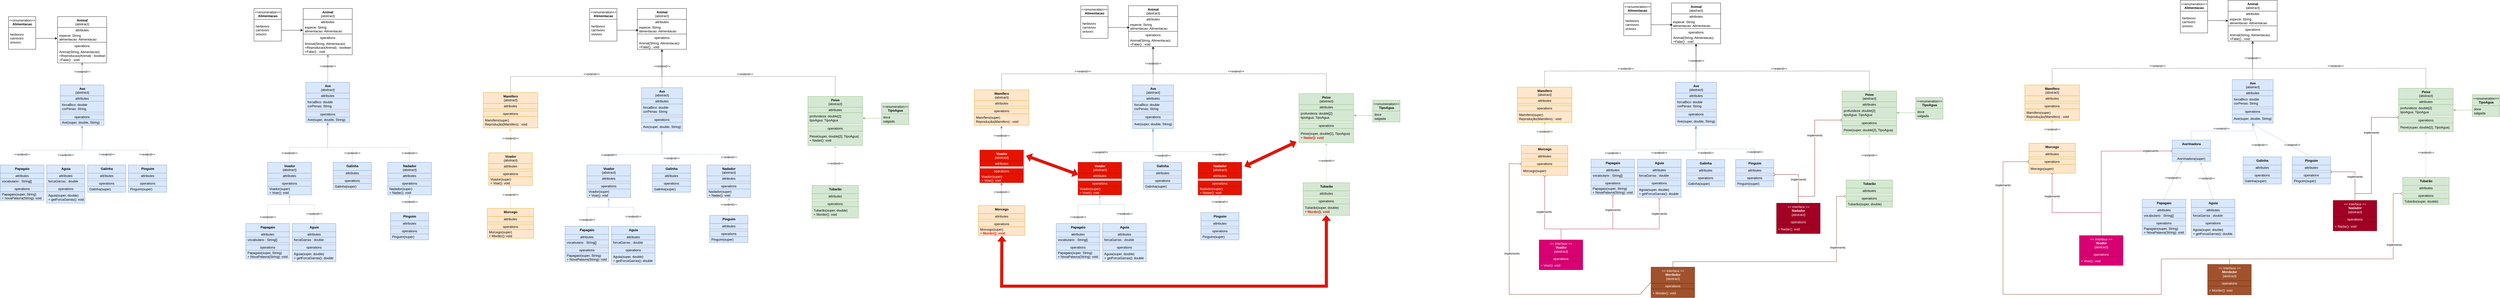 <mxfile version="17.4.0" type="github">
  <diagram id="PspPAJ65O697Nr8jbaSH" name="Page-1">
    <mxGraphModel dx="1738" dy="1993" grid="1" gridSize="10" guides="1" tooltips="1" connect="1" arrows="1" fold="1" page="1" pageScale="1" pageWidth="850" pageHeight="1100" math="0" shadow="0">
      <root>
        <mxCell id="0" />
        <mxCell id="1" parent="0" />
        <mxCell id="MnjYiq1FnYHQLpN_dNn3-6" value="&amp;lt;&amp;lt;extend&amp;gt;&amp;gt;" style="html=1;verticalAlign=bottom;labelBackgroundColor=none;endArrow=open;endFill=0;dashed=1;rounded=0;exitX=0.5;exitY=0;exitDx=0;exitDy=0;entryX=0.5;entryY=1;entryDx=0;entryDy=0;" edge="1" parent="1" source="MnjYiq1FnYHQLpN_dNn3-72" target="MnjYiq1FnYHQLpN_dNn3-62">
          <mxGeometry width="160" relative="1" as="geometry">
            <mxPoint x="580" y="-820" as="sourcePoint" />
            <mxPoint x="740" y="-820" as="targetPoint" />
          </mxGeometry>
        </mxCell>
        <mxCell id="MnjYiq1FnYHQLpN_dNn3-7" value="&amp;lt;&amp;lt;extend&amp;gt;&amp;gt;" style="html=1;verticalAlign=bottom;labelBackgroundColor=none;endArrow=open;endFill=0;dashed=1;rounded=0;exitX=0.5;exitY=0;exitDx=0;exitDy=0;entryX=0.501;entryY=1.112;entryDx=0;entryDy=0;entryPerimeter=0;fillColor=#dae8fc;strokeColor=#6c8ebf;" edge="1" parent="1" source="MnjYiq1FnYHQLpN_dNn3-85" target="MnjYiq1FnYHQLpN_dNn3-77">
          <mxGeometry x="-0.719" width="160" relative="1" as="geometry">
            <mxPoint x="535" y="-490" as="sourcePoint" />
            <mxPoint x="600" y="-630" as="targetPoint" />
            <Array as="points">
              <mxPoint x="540" y="-550" />
              <mxPoint x="600" y="-550" />
            </Array>
            <mxPoint as="offset" />
          </mxGeometry>
        </mxCell>
        <mxCell id="MnjYiq1FnYHQLpN_dNn3-8" value="&amp;lt;&amp;lt;extend&amp;gt;&amp;gt;" style="html=1;verticalAlign=bottom;labelBackgroundColor=none;endArrow=open;endFill=0;dashed=1;rounded=0;exitX=0.5;exitY=0;exitDx=0;exitDy=0;entryX=0.501;entryY=1.147;entryDx=0;entryDy=0;entryPerimeter=0;fillColor=#dae8fc;strokeColor=#6c8ebf;" edge="1" parent="1" source="MnjYiq1FnYHQLpN_dNn3-97" target="MnjYiq1FnYHQLpN_dNn3-77">
          <mxGeometry x="-0.743" width="160" relative="1" as="geometry">
            <mxPoint x="685" y="-490" as="sourcePoint" />
            <mxPoint x="600" y="-610" as="targetPoint" />
            <Array as="points">
              <mxPoint x="690" y="-550" />
              <mxPoint x="600" y="-550" />
            </Array>
            <mxPoint as="offset" />
          </mxGeometry>
        </mxCell>
        <mxCell id="MnjYiq1FnYHQLpN_dNn3-12" value="&amp;lt;&amp;lt;extend&amp;gt;&amp;gt;" style="html=1;verticalAlign=bottom;labelBackgroundColor=none;endArrow=open;endFill=0;dashed=1;rounded=0;exitX=0.5;exitY=0;exitDx=0;exitDy=0;entryX=0.501;entryY=1.112;entryDx=0;entryDy=0;entryPerimeter=0;fillColor=#dae8fc;strokeColor=#6c8ebf;" edge="1" parent="1" source="MnjYiq1FnYHQLpN_dNn3-79" target="MnjYiq1FnYHQLpN_dNn3-77">
          <mxGeometry x="-0.835" width="160" relative="1" as="geometry">
            <mxPoint x="385" y="-490" as="sourcePoint" />
            <mxPoint x="570" y="-620" as="targetPoint" />
            <Array as="points">
              <mxPoint x="380" y="-550" />
              <mxPoint x="600" y="-550" />
            </Array>
            <mxPoint as="offset" />
          </mxGeometry>
        </mxCell>
        <mxCell id="MnjYiq1FnYHQLpN_dNn3-13" value="&amp;lt;&amp;lt;extend&amp;gt;&amp;gt;" style="html=1;verticalAlign=bottom;labelBackgroundColor=none;endArrow=open;endFill=0;dashed=1;rounded=0;exitX=0.5;exitY=0;exitDx=0;exitDy=0;entryX=0.497;entryY=1.112;entryDx=0;entryDy=0;entryPerimeter=0;fillColor=#dae8fc;strokeColor=#6c8ebf;" edge="1" parent="1" source="MnjYiq1FnYHQLpN_dNn3-91" target="MnjYiq1FnYHQLpN_dNn3-77">
          <mxGeometry x="-0.844" y="2" width="160" relative="1" as="geometry">
            <mxPoint x="840" y="-490" as="sourcePoint" />
            <mxPoint x="610" y="-620" as="targetPoint" />
            <Array as="points">
              <mxPoint x="840" y="-550" />
              <mxPoint x="600" y="-550" />
            </Array>
            <mxPoint as="offset" />
          </mxGeometry>
        </mxCell>
        <mxCell id="MnjYiq1FnYHQLpN_dNn3-62" value="&lt;b&gt;Animal&lt;/b&gt;&lt;br&gt;{abstract}" style="swimlane;fontStyle=0;align=center;verticalAlign=top;childLayout=stackLayout;horizontal=1;startSize=40;horizontalStack=0;resizeParent=1;resizeParentMax=0;resizeLast=0;collapsible=0;marginBottom=0;html=1;" vertex="1" parent="1">
          <mxGeometry x="510" y="-1040" width="180" height="170" as="geometry" />
        </mxCell>
        <mxCell id="MnjYiq1FnYHQLpN_dNn3-63" value="attributes" style="text;html=1;strokeColor=none;fillColor=none;align=center;verticalAlign=middle;spacingLeft=4;spacingRight=4;overflow=hidden;rotatable=0;points=[[0,0.5],[1,0.5]];portConstraint=eastwest;" vertex="1" parent="MnjYiq1FnYHQLpN_dNn3-62">
          <mxGeometry y="40" width="180" height="20" as="geometry" />
        </mxCell>
        <mxCell id="MnjYiq1FnYHQLpN_dNn3-64" value="especie: String&lt;br&gt;alimentacao: Alimentacao" style="text;html=1;strokeColor=none;fillColor=none;align=left;verticalAlign=middle;spacingLeft=4;spacingRight=4;overflow=hidden;rotatable=0;points=[[0,0.5],[1,0.5]];portConstraint=eastwest;" vertex="1" parent="MnjYiq1FnYHQLpN_dNn3-62">
          <mxGeometry y="60" width="180" height="30" as="geometry" />
        </mxCell>
        <mxCell id="MnjYiq1FnYHQLpN_dNn3-67" value="" style="line;strokeWidth=1;fillColor=none;align=left;verticalAlign=middle;spacingTop=-1;spacingLeft=3;spacingRight=3;rotatable=0;labelPosition=right;points=[];portConstraint=eastwest;" vertex="1" parent="MnjYiq1FnYHQLpN_dNn3-62">
          <mxGeometry y="90" width="180" height="8" as="geometry" />
        </mxCell>
        <mxCell id="MnjYiq1FnYHQLpN_dNn3-68" value="operations" style="text;html=1;strokeColor=none;fillColor=none;align=center;verticalAlign=middle;spacingLeft=4;spacingRight=4;overflow=hidden;rotatable=0;points=[[0,0.5],[1,0.5]];portConstraint=eastwest;" vertex="1" parent="MnjYiq1FnYHQLpN_dNn3-62">
          <mxGeometry y="98" width="180" height="20" as="geometry" />
        </mxCell>
        <mxCell id="MnjYiq1FnYHQLpN_dNn3-69" value="Animal(String, Alimentacao)&lt;br&gt;+Reproducao(Animal) : boolean&lt;br&gt;+Falar() : void" style="text;html=1;strokeColor=none;fillColor=none;align=left;verticalAlign=middle;spacingLeft=4;spacingRight=4;overflow=hidden;rotatable=0;points=[[0,0.5],[1,0.5]];portConstraint=eastwest;" vertex="1" parent="MnjYiq1FnYHQLpN_dNn3-62">
          <mxGeometry y="118" width="180" height="52" as="geometry" />
        </mxCell>
        <mxCell id="MnjYiq1FnYHQLpN_dNn3-70" value="&amp;lt;&amp;lt;enumeration&amp;gt;&amp;gt;&lt;br&gt;&lt;b&gt;Alimentacao&lt;/b&gt;" style="swimlane;fontStyle=0;align=center;verticalAlign=top;childLayout=stackLayout;horizontal=1;startSize=40;horizontalStack=0;resizeParent=1;resizeParentMax=0;resizeLast=0;collapsible=0;marginBottom=0;html=1;" vertex="1" parent="1">
          <mxGeometry x="330" y="-1040" width="100" height="120" as="geometry" />
        </mxCell>
        <mxCell id="MnjYiq1FnYHQLpN_dNn3-71" value="herbivoro&lt;br&gt;carnivoro&lt;br&gt;onivoro" style="text;html=1;strokeColor=none;fillColor=none;align=left;verticalAlign=middle;spacingLeft=4;spacingRight=4;overflow=hidden;rotatable=0;points=[[0,0.5],[1,0.5]];portConstraint=eastwest;" vertex="1" parent="MnjYiq1FnYHQLpN_dNn3-70">
          <mxGeometry y="40" width="100" height="80" as="geometry" />
        </mxCell>
        <mxCell id="MnjYiq1FnYHQLpN_dNn3-72" value="&lt;b&gt;Ave&lt;br&gt;&lt;/b&gt;{abstract}" style="swimlane;fontStyle=0;align=center;verticalAlign=top;childLayout=stackLayout;horizontal=1;startSize=40;horizontalStack=0;resizeParent=1;resizeParentMax=0;resizeLast=0;collapsible=0;marginBottom=0;html=1;fillColor=#dae8fc;strokeColor=#6c8ebf;" vertex="1" parent="1">
          <mxGeometry x="520" y="-789" width="160" height="148" as="geometry" />
        </mxCell>
        <mxCell id="MnjYiq1FnYHQLpN_dNn3-73" value="attributes" style="text;html=1;strokeColor=#6c8ebf;fillColor=#dae8fc;align=center;verticalAlign=middle;spacingLeft=4;spacingRight=4;overflow=hidden;rotatable=0;points=[[0,0.5],[1,0.5]];portConstraint=eastwest;" vertex="1" parent="MnjYiq1FnYHQLpN_dNn3-72">
          <mxGeometry y="40" width="160" height="20" as="geometry" />
        </mxCell>
        <mxCell id="MnjYiq1FnYHQLpN_dNn3-74" value="forcaBico: double&lt;br&gt;corPenas: String" style="text;html=1;strokeColor=#6c8ebf;fillColor=#dae8fc;align=left;verticalAlign=middle;spacingLeft=4;spacingRight=4;overflow=hidden;rotatable=0;points=[[0,0.5],[1,0.5]];portConstraint=eastwest;" vertex="1" parent="MnjYiq1FnYHQLpN_dNn3-72">
          <mxGeometry y="60" width="160" height="40" as="geometry" />
        </mxCell>
        <mxCell id="MnjYiq1FnYHQLpN_dNn3-75" value="" style="line;strokeWidth=1;fillColor=#dae8fc;align=left;verticalAlign=middle;spacingTop=-1;spacingLeft=3;spacingRight=3;rotatable=0;labelPosition=right;points=[];portConstraint=eastwest;strokeColor=#6c8ebf;" vertex="1" parent="MnjYiq1FnYHQLpN_dNn3-72">
          <mxGeometry y="100" width="160" height="8" as="geometry" />
        </mxCell>
        <mxCell id="MnjYiq1FnYHQLpN_dNn3-76" value="operations" style="text;html=1;strokeColor=#6c8ebf;fillColor=#dae8fc;align=center;verticalAlign=middle;spacingLeft=4;spacingRight=4;overflow=hidden;rotatable=0;points=[[0,0.5],[1,0.5]];portConstraint=eastwest;" vertex="1" parent="MnjYiq1FnYHQLpN_dNn3-72">
          <mxGeometry y="108" width="160" height="20" as="geometry" />
        </mxCell>
        <mxCell id="MnjYiq1FnYHQLpN_dNn3-77" value="Ave(super, double, String)" style="text;html=1;strokeColor=#6c8ebf;fillColor=#dae8fc;align=left;verticalAlign=middle;spacingLeft=4;spacingRight=4;overflow=hidden;rotatable=0;points=[[0,0.5],[1,0.5]];portConstraint=eastwest;" vertex="1" parent="MnjYiq1FnYHQLpN_dNn3-72">
          <mxGeometry y="128" width="160" height="20" as="geometry" />
        </mxCell>
        <mxCell id="MnjYiq1FnYHQLpN_dNn3-79" value="&lt;b&gt;Papagaio&lt;/b&gt;" style="swimlane;fontStyle=0;align=center;verticalAlign=top;childLayout=stackLayout;horizontal=1;startSize=30;horizontalStack=0;resizeParent=1;resizeParentMax=0;resizeLast=0;collapsible=0;marginBottom=0;html=1;fillColor=#dae8fc;strokeColor=#6c8ebf;" vertex="1" parent="1">
          <mxGeometry x="300" y="-495" width="160" height="130" as="geometry" />
        </mxCell>
        <mxCell id="MnjYiq1FnYHQLpN_dNn3-80" value="attributes" style="text;html=1;strokeColor=#6c8ebf;fillColor=#dae8fc;align=center;verticalAlign=middle;spacingLeft=4;spacingRight=4;overflow=hidden;rotatable=0;points=[[0,0.5],[1,0.5]];portConstraint=eastwest;" vertex="1" parent="MnjYiq1FnYHQLpN_dNn3-79">
          <mxGeometry y="30" width="160" height="20" as="geometry" />
        </mxCell>
        <mxCell id="MnjYiq1FnYHQLpN_dNn3-81" value="vocabulario : String[]" style="text;html=1;strokeColor=#6c8ebf;fillColor=#dae8fc;align=left;verticalAlign=middle;spacingLeft=4;spacingRight=4;overflow=hidden;rotatable=0;points=[[0,0.5],[1,0.5]];portConstraint=eastwest;" vertex="1" parent="MnjYiq1FnYHQLpN_dNn3-79">
          <mxGeometry y="50" width="160" height="20" as="geometry" />
        </mxCell>
        <mxCell id="MnjYiq1FnYHQLpN_dNn3-82" value="" style="line;strokeWidth=1;fillColor=#dae8fc;align=left;verticalAlign=middle;spacingTop=-1;spacingLeft=3;spacingRight=3;rotatable=0;labelPosition=right;points=[];portConstraint=eastwest;strokeColor=#6c8ebf;" vertex="1" parent="MnjYiq1FnYHQLpN_dNn3-79">
          <mxGeometry y="70" width="160" height="8" as="geometry" />
        </mxCell>
        <mxCell id="MnjYiq1FnYHQLpN_dNn3-83" value="operations" style="text;html=1;strokeColor=#6c8ebf;fillColor=#dae8fc;align=center;verticalAlign=middle;spacingLeft=4;spacingRight=4;overflow=hidden;rotatable=0;points=[[0,0.5],[1,0.5]];portConstraint=eastwest;" vertex="1" parent="MnjYiq1FnYHQLpN_dNn3-79">
          <mxGeometry y="78" width="160" height="20" as="geometry" />
        </mxCell>
        <mxCell id="MnjYiq1FnYHQLpN_dNn3-84" value="Papagaio(super, String)&lt;br&gt;+ novaPalavra(String): void" style="text;html=1;strokeColor=#6c8ebf;fillColor=#dae8fc;align=left;verticalAlign=middle;spacingLeft=4;spacingRight=4;overflow=hidden;rotatable=0;points=[[0,0.5],[1,0.5]];portConstraint=eastwest;" vertex="1" parent="MnjYiq1FnYHQLpN_dNn3-79">
          <mxGeometry y="98" width="160" height="32" as="geometry" />
        </mxCell>
        <mxCell id="MnjYiq1FnYHQLpN_dNn3-85" value="&lt;b&gt;Aguia&lt;/b&gt;" style="swimlane;fontStyle=0;align=center;verticalAlign=top;childLayout=stackLayout;horizontal=1;startSize=30;horizontalStack=0;resizeParent=1;resizeParentMax=0;resizeLast=0;collapsible=0;marginBottom=0;html=1;fillColor=#dae8fc;strokeColor=#6c8ebf;" vertex="1" parent="1">
          <mxGeometry x="470" y="-495" width="140" height="140" as="geometry" />
        </mxCell>
        <mxCell id="MnjYiq1FnYHQLpN_dNn3-86" value="attributes" style="text;html=1;strokeColor=#6c8ebf;fillColor=#dae8fc;align=center;verticalAlign=middle;spacingLeft=4;spacingRight=4;overflow=hidden;rotatable=0;points=[[0,0.5],[1,0.5]];portConstraint=eastwest;" vertex="1" parent="MnjYiq1FnYHQLpN_dNn3-85">
          <mxGeometry y="30" width="140" height="20" as="geometry" />
        </mxCell>
        <mxCell id="MnjYiq1FnYHQLpN_dNn3-87" value="forcaGarras : double" style="text;html=1;strokeColor=#6c8ebf;fillColor=#dae8fc;align=left;verticalAlign=middle;spacingLeft=4;spacingRight=4;overflow=hidden;rotatable=0;points=[[0,0.5],[1,0.5]];portConstraint=eastwest;" vertex="1" parent="MnjYiq1FnYHQLpN_dNn3-85">
          <mxGeometry y="50" width="140" height="20" as="geometry" />
        </mxCell>
        <mxCell id="MnjYiq1FnYHQLpN_dNn3-88" value="" style="line;strokeWidth=1;fillColor=#dae8fc;align=left;verticalAlign=middle;spacingTop=-1;spacingLeft=3;spacingRight=3;rotatable=0;labelPosition=right;points=[];portConstraint=eastwest;strokeColor=#6c8ebf;" vertex="1" parent="MnjYiq1FnYHQLpN_dNn3-85">
          <mxGeometry y="70" width="140" height="8" as="geometry" />
        </mxCell>
        <mxCell id="MnjYiq1FnYHQLpN_dNn3-89" value="operations" style="text;html=1;strokeColor=#6c8ebf;fillColor=#dae8fc;align=center;verticalAlign=middle;spacingLeft=4;spacingRight=4;overflow=hidden;rotatable=0;points=[[0,0.5],[1,0.5]];portConstraint=eastwest;" vertex="1" parent="MnjYiq1FnYHQLpN_dNn3-85">
          <mxGeometry y="78" width="140" height="20" as="geometry" />
        </mxCell>
        <mxCell id="MnjYiq1FnYHQLpN_dNn3-90" value="Aguia(super, double)&lt;br&gt;+ getForcaGarras(): void" style="text;html=1;strokeColor=#6c8ebf;fillColor=#dae8fc;align=left;verticalAlign=middle;spacingLeft=4;spacingRight=4;overflow=hidden;rotatable=0;points=[[0,0.5],[1,0.5]];portConstraint=eastwest;" vertex="1" parent="MnjYiq1FnYHQLpN_dNn3-85">
          <mxGeometry y="98" width="140" height="42" as="geometry" />
        </mxCell>
        <mxCell id="MnjYiq1FnYHQLpN_dNn3-91" value="&lt;b&gt;Pinguim&lt;/b&gt;" style="swimlane;fontStyle=0;align=center;verticalAlign=top;childLayout=stackLayout;horizontal=1;startSize=30;horizontalStack=0;resizeParent=1;resizeParentMax=0;resizeLast=0;collapsible=0;marginBottom=0;html=1;fillColor=#dae8fc;strokeColor=#6c8ebf;" vertex="1" parent="1">
          <mxGeometry x="770" y="-495" width="140" height="100" as="geometry" />
        </mxCell>
        <mxCell id="MnjYiq1FnYHQLpN_dNn3-92" value="attributes" style="text;html=1;strokeColor=#6c8ebf;fillColor=#dae8fc;align=center;verticalAlign=middle;spacingLeft=4;spacingRight=4;overflow=hidden;rotatable=0;points=[[0,0.5],[1,0.5]];portConstraint=eastwest;" vertex="1" parent="MnjYiq1FnYHQLpN_dNn3-91">
          <mxGeometry y="30" width="140" height="20" as="geometry" />
        </mxCell>
        <mxCell id="MnjYiq1FnYHQLpN_dNn3-94" value="" style="line;strokeWidth=1;fillColor=#dae8fc;align=left;verticalAlign=middle;spacingTop=-1;spacingLeft=3;spacingRight=3;rotatable=0;labelPosition=right;points=[];portConstraint=eastwest;strokeColor=#6c8ebf;" vertex="1" parent="MnjYiq1FnYHQLpN_dNn3-91">
          <mxGeometry y="50" width="140" height="8" as="geometry" />
        </mxCell>
        <mxCell id="MnjYiq1FnYHQLpN_dNn3-95" value="operations" style="text;html=1;strokeColor=#6c8ebf;fillColor=#dae8fc;align=center;verticalAlign=middle;spacingLeft=4;spacingRight=4;overflow=hidden;rotatable=0;points=[[0,0.5],[1,0.5]];portConstraint=eastwest;" vertex="1" parent="MnjYiq1FnYHQLpN_dNn3-91">
          <mxGeometry y="58" width="140" height="20" as="geometry" />
        </mxCell>
        <mxCell id="MnjYiq1FnYHQLpN_dNn3-96" value="Pinguim(super)" style="text;html=1;strokeColor=#6c8ebf;fillColor=#dae8fc;align=left;verticalAlign=middle;spacingLeft=4;spacingRight=4;overflow=hidden;rotatable=0;points=[[0,0.5],[1,0.5]];portConstraint=eastwest;" vertex="1" parent="MnjYiq1FnYHQLpN_dNn3-91">
          <mxGeometry y="78" width="140" height="22" as="geometry" />
        </mxCell>
        <mxCell id="MnjYiq1FnYHQLpN_dNn3-97" value="&lt;b&gt;Galinha&lt;/b&gt;" style="swimlane;fontStyle=0;align=center;verticalAlign=top;childLayout=stackLayout;horizontal=1;startSize=30;horizontalStack=0;resizeParent=1;resizeParentMax=0;resizeLast=0;collapsible=0;marginBottom=0;html=1;fillColor=#dae8fc;strokeColor=#6c8ebf;" vertex="1" parent="1">
          <mxGeometry x="620" y="-495" width="140" height="100" as="geometry" />
        </mxCell>
        <mxCell id="MnjYiq1FnYHQLpN_dNn3-98" value="attributes" style="text;html=1;strokeColor=#6c8ebf;fillColor=#dae8fc;align=center;verticalAlign=middle;spacingLeft=4;spacingRight=4;overflow=hidden;rotatable=0;points=[[0,0.5],[1,0.5]];portConstraint=eastwest;" vertex="1" parent="MnjYiq1FnYHQLpN_dNn3-97">
          <mxGeometry y="30" width="140" height="20" as="geometry" />
        </mxCell>
        <mxCell id="MnjYiq1FnYHQLpN_dNn3-100" value="" style="line;strokeWidth=1;fillColor=#dae8fc;align=left;verticalAlign=middle;spacingTop=-1;spacingLeft=3;spacingRight=3;rotatable=0;labelPosition=right;points=[];portConstraint=eastwest;strokeColor=#6c8ebf;" vertex="1" parent="MnjYiq1FnYHQLpN_dNn3-97">
          <mxGeometry y="50" width="140" height="8" as="geometry" />
        </mxCell>
        <mxCell id="MnjYiq1FnYHQLpN_dNn3-101" value="operations" style="text;html=1;strokeColor=#6c8ebf;fillColor=#dae8fc;align=center;verticalAlign=middle;spacingLeft=4;spacingRight=4;overflow=hidden;rotatable=0;points=[[0,0.5],[1,0.5]];portConstraint=eastwest;" vertex="1" parent="MnjYiq1FnYHQLpN_dNn3-97">
          <mxGeometry y="58" width="140" height="20" as="geometry" />
        </mxCell>
        <mxCell id="MnjYiq1FnYHQLpN_dNn3-102" value="Galinha(super)&lt;br&gt;" style="text;html=1;strokeColor=#6c8ebf;fillColor=#dae8fc;align=left;verticalAlign=middle;spacingLeft=4;spacingRight=4;overflow=hidden;rotatable=0;points=[[0,0.5],[1,0.5]];portConstraint=eastwest;" vertex="1" parent="MnjYiq1FnYHQLpN_dNn3-97">
          <mxGeometry y="78" width="140" height="22" as="geometry" />
        </mxCell>
        <mxCell id="MnjYiq1FnYHQLpN_dNn3-104" style="edgeStyle=orthogonalEdgeStyle;rounded=0;orthogonalLoop=1;jettySize=auto;html=1;" edge="1" parent="1" source="MnjYiq1FnYHQLpN_dNn3-71">
          <mxGeometry relative="1" as="geometry">
            <mxPoint x="509" y="-960" as="targetPoint" />
          </mxGeometry>
        </mxCell>
        <mxCell id="MnjYiq1FnYHQLpN_dNn3-106" value="&amp;lt;&amp;lt;extend&amp;gt;&amp;gt;" style="html=1;verticalAlign=bottom;labelBackgroundColor=none;endArrow=open;endFill=0;dashed=1;rounded=0;exitX=0.5;exitY=0;exitDx=0;exitDy=0;entryX=0.5;entryY=1.076;entryDx=0;entryDy=0;entryPerimeter=0;fillColor=#dae8fc;strokeColor=#6c8ebf;" edge="1" parent="1" source="MnjYiq1FnYHQLpN_dNn3-130" target="MnjYiq1FnYHQLpN_dNn3-158">
          <mxGeometry x="-0.719" width="160" relative="1" as="geometry">
            <mxPoint x="1435" y="-500" as="sourcePoint" />
            <mxPoint x="1500" y="-640" as="targetPoint" />
            <Array as="points">
              <mxPoint x="1450" y="-350" />
              <mxPoint x="1360" y="-350" />
            </Array>
            <mxPoint as="offset" />
          </mxGeometry>
        </mxCell>
        <mxCell id="MnjYiq1FnYHQLpN_dNn3-107" value="&amp;lt;&amp;lt;extend&amp;gt;&amp;gt;" style="html=1;verticalAlign=bottom;labelBackgroundColor=none;endArrow=open;endFill=0;dashed=1;rounded=0;exitX=0.5;exitY=0;exitDx=0;exitDy=0;entryX=0.501;entryY=1.147;entryDx=0;entryDy=0;entryPerimeter=0;fillColor=#dae8fc;strokeColor=#6c8ebf;" edge="1" parent="1" source="MnjYiq1FnYHQLpN_dNn3-141" target="MnjYiq1FnYHQLpN_dNn3-123">
          <mxGeometry x="-0.785" width="160" relative="1" as="geometry">
            <mxPoint x="1585" y="-500" as="sourcePoint" />
            <mxPoint x="1500" y="-620" as="targetPoint" />
            <Array as="points">
              <mxPoint x="1590" y="-560" />
              <mxPoint x="1500" y="-560" />
            </Array>
            <mxPoint as="offset" />
          </mxGeometry>
        </mxCell>
        <mxCell id="MnjYiq1FnYHQLpN_dNn3-108" value="&amp;lt;&amp;lt;extend&amp;gt;&amp;gt;" style="html=1;verticalAlign=bottom;labelBackgroundColor=none;endArrow=open;endFill=0;dashed=1;rounded=0;exitX=0.5;exitY=0;exitDx=0;exitDy=0;entryX=0.5;entryY=1.076;entryDx=0;entryDy=0;entryPerimeter=0;fillColor=#dae8fc;strokeColor=#6c8ebf;" edge="1" parent="1" source="MnjYiq1FnYHQLpN_dNn3-124" target="MnjYiq1FnYHQLpN_dNn3-158">
          <mxGeometry x="-0.835" width="160" relative="1" as="geometry">
            <mxPoint x="1285" y="-500" as="sourcePoint" />
            <mxPoint x="1470" y="-630" as="targetPoint" />
            <Array as="points">
              <mxPoint x="1280" y="-350" />
              <mxPoint x="1360" y="-350" />
            </Array>
            <mxPoint as="offset" />
          </mxGeometry>
        </mxCell>
        <mxCell id="MnjYiq1FnYHQLpN_dNn3-109" value="&amp;lt;&amp;lt;extend&amp;gt;&amp;gt;" style="html=1;verticalAlign=bottom;labelBackgroundColor=none;endArrow=open;endFill=0;dashed=1;rounded=0;exitX=0.5;exitY=0;exitDx=0;exitDy=0;entryX=0.497;entryY=1.112;entryDx=0;entryDy=0;entryPerimeter=0;fillColor=#dae8fc;strokeColor=#6c8ebf;" edge="1" parent="1" source="MnjYiq1FnYHQLpN_dNn3-208" target="MnjYiq1FnYHQLpN_dNn3-123">
          <mxGeometry x="-0.887" width="160" relative="1" as="geometry">
            <mxPoint x="1740" y="-500" as="sourcePoint" />
            <mxPoint x="1510" y="-630" as="targetPoint" />
            <Array as="points">
              <mxPoint x="1800" y="-560" />
              <mxPoint x="1500" y="-560" />
            </Array>
            <mxPoint as="offset" />
          </mxGeometry>
        </mxCell>
        <mxCell id="MnjYiq1FnYHQLpN_dNn3-110" value="&lt;b&gt;Animal&lt;/b&gt;&lt;br&gt;{abstract}" style="swimlane;fontStyle=0;align=center;verticalAlign=top;childLayout=stackLayout;horizontal=1;startSize=40;horizontalStack=0;resizeParent=1;resizeParentMax=0;resizeLast=0;collapsible=0;marginBottom=0;html=1;" vertex="1" parent="1">
          <mxGeometry x="1410" y="-1070" width="180" height="170" as="geometry" />
        </mxCell>
        <mxCell id="MnjYiq1FnYHQLpN_dNn3-111" value="attributes" style="text;html=1;strokeColor=none;fillColor=none;align=center;verticalAlign=middle;spacingLeft=4;spacingRight=4;overflow=hidden;rotatable=0;points=[[0,0.5],[1,0.5]];portConstraint=eastwest;" vertex="1" parent="MnjYiq1FnYHQLpN_dNn3-110">
          <mxGeometry y="40" width="180" height="20" as="geometry" />
        </mxCell>
        <mxCell id="MnjYiq1FnYHQLpN_dNn3-112" value="especie: String&lt;br&gt;alimentacao: Alimentacao" style="text;html=1;strokeColor=none;fillColor=none;align=left;verticalAlign=middle;spacingLeft=4;spacingRight=4;overflow=hidden;rotatable=0;points=[[0,0.5],[1,0.5]];portConstraint=eastwest;" vertex="1" parent="MnjYiq1FnYHQLpN_dNn3-110">
          <mxGeometry y="60" width="180" height="30" as="geometry" />
        </mxCell>
        <mxCell id="MnjYiq1FnYHQLpN_dNn3-113" value="" style="line;strokeWidth=1;fillColor=none;align=left;verticalAlign=middle;spacingTop=-1;spacingLeft=3;spacingRight=3;rotatable=0;labelPosition=right;points=[];portConstraint=eastwest;" vertex="1" parent="MnjYiq1FnYHQLpN_dNn3-110">
          <mxGeometry y="90" width="180" height="8" as="geometry" />
        </mxCell>
        <mxCell id="MnjYiq1FnYHQLpN_dNn3-114" value="operations" style="text;html=1;strokeColor=none;fillColor=none;align=center;verticalAlign=middle;spacingLeft=4;spacingRight=4;overflow=hidden;rotatable=0;points=[[0,0.5],[1,0.5]];portConstraint=eastwest;" vertex="1" parent="MnjYiq1FnYHQLpN_dNn3-110">
          <mxGeometry y="98" width="180" height="20" as="geometry" />
        </mxCell>
        <mxCell id="MnjYiq1FnYHQLpN_dNn3-115" value="Animal(String, Alimentacao)&lt;br&gt;+Reproducao(Animal) : boolean&lt;br&gt;+Falar() : void" style="text;html=1;strokeColor=none;fillColor=none;align=left;verticalAlign=middle;spacingLeft=4;spacingRight=4;overflow=hidden;rotatable=0;points=[[0,0.5],[1,0.5]];portConstraint=eastwest;" vertex="1" parent="MnjYiq1FnYHQLpN_dNn3-110">
          <mxGeometry y="118" width="180" height="52" as="geometry" />
        </mxCell>
        <mxCell id="MnjYiq1FnYHQLpN_dNn3-116" value="&amp;lt;&amp;lt;enumeration&amp;gt;&amp;gt;&lt;br&gt;&lt;b&gt;Alimentacao&lt;/b&gt;" style="swimlane;fontStyle=0;align=center;verticalAlign=top;childLayout=stackLayout;horizontal=1;startSize=40;horizontalStack=0;resizeParent=1;resizeParentMax=0;resizeLast=0;collapsible=0;marginBottom=0;html=1;" vertex="1" parent="1">
          <mxGeometry x="1230" y="-1070" width="100" height="120" as="geometry" />
        </mxCell>
        <mxCell id="MnjYiq1FnYHQLpN_dNn3-117" value="herbivoro&lt;br&gt;carnivoro&lt;br&gt;onivoro" style="text;html=1;strokeColor=none;fillColor=none;align=left;verticalAlign=middle;spacingLeft=4;spacingRight=4;overflow=hidden;rotatable=0;points=[[0,0.5],[1,0.5]];portConstraint=eastwest;" vertex="1" parent="MnjYiq1FnYHQLpN_dNn3-116">
          <mxGeometry y="40" width="100" height="80" as="geometry" />
        </mxCell>
        <mxCell id="MnjYiq1FnYHQLpN_dNn3-118" value="&lt;b&gt;Ave&lt;br&gt;&lt;/b&gt;{abstract}" style="swimlane;fontStyle=0;align=center;verticalAlign=top;childLayout=stackLayout;horizontal=1;startSize=40;horizontalStack=0;resizeParent=1;resizeParentMax=0;resizeLast=0;collapsible=0;marginBottom=0;html=1;fillColor=#dae8fc;strokeColor=#6c8ebf;" vertex="1" parent="1">
          <mxGeometry x="1420" y="-799" width="160" height="148" as="geometry" />
        </mxCell>
        <mxCell id="MnjYiq1FnYHQLpN_dNn3-119" value="attributes" style="text;html=1;strokeColor=#6c8ebf;fillColor=#dae8fc;align=center;verticalAlign=middle;spacingLeft=4;spacingRight=4;overflow=hidden;rotatable=0;points=[[0,0.5],[1,0.5]];portConstraint=eastwest;" vertex="1" parent="MnjYiq1FnYHQLpN_dNn3-118">
          <mxGeometry y="40" width="160" height="20" as="geometry" />
        </mxCell>
        <mxCell id="MnjYiq1FnYHQLpN_dNn3-120" value="forcaBico: double&lt;br&gt;corPenas: String" style="text;html=1;strokeColor=#6c8ebf;fillColor=#dae8fc;align=left;verticalAlign=middle;spacingLeft=4;spacingRight=4;overflow=hidden;rotatable=0;points=[[0,0.5],[1,0.5]];portConstraint=eastwest;" vertex="1" parent="MnjYiq1FnYHQLpN_dNn3-118">
          <mxGeometry y="60" width="160" height="40" as="geometry" />
        </mxCell>
        <mxCell id="MnjYiq1FnYHQLpN_dNn3-121" value="" style="line;strokeWidth=1;fillColor=#dae8fc;align=left;verticalAlign=middle;spacingTop=-1;spacingLeft=3;spacingRight=3;rotatable=0;labelPosition=right;points=[];portConstraint=eastwest;strokeColor=#6c8ebf;" vertex="1" parent="MnjYiq1FnYHQLpN_dNn3-118">
          <mxGeometry y="100" width="160" height="8" as="geometry" />
        </mxCell>
        <mxCell id="MnjYiq1FnYHQLpN_dNn3-122" value="operations" style="text;html=1;strokeColor=#6c8ebf;fillColor=#dae8fc;align=center;verticalAlign=middle;spacingLeft=4;spacingRight=4;overflow=hidden;rotatable=0;points=[[0,0.5],[1,0.5]];portConstraint=eastwest;" vertex="1" parent="MnjYiq1FnYHQLpN_dNn3-118">
          <mxGeometry y="108" width="160" height="20" as="geometry" />
        </mxCell>
        <mxCell id="MnjYiq1FnYHQLpN_dNn3-123" value="Ave(super, double, String)" style="text;html=1;strokeColor=#6c8ebf;fillColor=#dae8fc;align=left;verticalAlign=middle;spacingLeft=4;spacingRight=4;overflow=hidden;rotatable=0;points=[[0,0.5],[1,0.5]];portConstraint=eastwest;" vertex="1" parent="MnjYiq1FnYHQLpN_dNn3-118">
          <mxGeometry y="128" width="160" height="20" as="geometry" />
        </mxCell>
        <mxCell id="MnjYiq1FnYHQLpN_dNn3-124" value="&lt;b&gt;Papagaio&lt;/b&gt;" style="swimlane;fontStyle=0;align=center;verticalAlign=top;childLayout=stackLayout;horizontal=1;startSize=30;horizontalStack=0;resizeParent=1;resizeParentMax=0;resizeLast=0;collapsible=0;marginBottom=0;html=1;fillColor=#dae8fc;strokeColor=#6c8ebf;" vertex="1" parent="1">
          <mxGeometry x="1200" y="-280" width="160" height="130" as="geometry" />
        </mxCell>
        <mxCell id="MnjYiq1FnYHQLpN_dNn3-125" value="attributes" style="text;html=1;strokeColor=#6c8ebf;fillColor=#dae8fc;align=center;verticalAlign=middle;spacingLeft=4;spacingRight=4;overflow=hidden;rotatable=0;points=[[0,0.5],[1,0.5]];portConstraint=eastwest;" vertex="1" parent="MnjYiq1FnYHQLpN_dNn3-124">
          <mxGeometry y="30" width="160" height="20" as="geometry" />
        </mxCell>
        <mxCell id="MnjYiq1FnYHQLpN_dNn3-126" value="vocabulario : String[]" style="text;html=1;strokeColor=#6c8ebf;fillColor=#dae8fc;align=left;verticalAlign=middle;spacingLeft=4;spacingRight=4;overflow=hidden;rotatable=0;points=[[0,0.5],[1,0.5]];portConstraint=eastwest;" vertex="1" parent="MnjYiq1FnYHQLpN_dNn3-124">
          <mxGeometry y="50" width="160" height="20" as="geometry" />
        </mxCell>
        <mxCell id="MnjYiq1FnYHQLpN_dNn3-127" value="" style="line;strokeWidth=1;fillColor=#dae8fc;align=left;verticalAlign=middle;spacingTop=-1;spacingLeft=3;spacingRight=3;rotatable=0;labelPosition=right;points=[];portConstraint=eastwest;strokeColor=#6c8ebf;" vertex="1" parent="MnjYiq1FnYHQLpN_dNn3-124">
          <mxGeometry y="70" width="160" height="8" as="geometry" />
        </mxCell>
        <mxCell id="MnjYiq1FnYHQLpN_dNn3-128" value="operations" style="text;html=1;strokeColor=#6c8ebf;fillColor=#dae8fc;align=center;verticalAlign=middle;spacingLeft=4;spacingRight=4;overflow=hidden;rotatable=0;points=[[0,0.5],[1,0.5]];portConstraint=eastwest;" vertex="1" parent="MnjYiq1FnYHQLpN_dNn3-124">
          <mxGeometry y="78" width="160" height="20" as="geometry" />
        </mxCell>
        <mxCell id="MnjYiq1FnYHQLpN_dNn3-129" value="Papagaio(super, String)&lt;br&gt;+ NovaPalavra(String): void" style="text;html=1;strokeColor=#6c8ebf;fillColor=#dae8fc;align=left;verticalAlign=middle;spacingLeft=4;spacingRight=4;overflow=hidden;rotatable=0;points=[[0,0.5],[1,0.5]];portConstraint=eastwest;" vertex="1" parent="MnjYiq1FnYHQLpN_dNn3-124">
          <mxGeometry y="98" width="160" height="32" as="geometry" />
        </mxCell>
        <mxCell id="MnjYiq1FnYHQLpN_dNn3-130" value="&lt;b&gt;Aguia&lt;/b&gt;" style="swimlane;fontStyle=0;align=center;verticalAlign=top;childLayout=stackLayout;horizontal=1;startSize=30;horizontalStack=0;resizeParent=1;resizeParentMax=0;resizeLast=0;collapsible=0;marginBottom=0;html=1;fillColor=#dae8fc;strokeColor=#6c8ebf;" vertex="1" parent="1">
          <mxGeometry x="1370" y="-280" width="160" height="140" as="geometry" />
        </mxCell>
        <mxCell id="MnjYiq1FnYHQLpN_dNn3-131" value="attributes" style="text;html=1;strokeColor=#6c8ebf;fillColor=#dae8fc;align=center;verticalAlign=middle;spacingLeft=4;spacingRight=4;overflow=hidden;rotatable=0;points=[[0,0.5],[1,0.5]];portConstraint=eastwest;" vertex="1" parent="MnjYiq1FnYHQLpN_dNn3-130">
          <mxGeometry y="30" width="160" height="20" as="geometry" />
        </mxCell>
        <mxCell id="MnjYiq1FnYHQLpN_dNn3-132" value="forcaGarras : double" style="text;html=1;strokeColor=#6c8ebf;fillColor=#dae8fc;align=left;verticalAlign=middle;spacingLeft=4;spacingRight=4;overflow=hidden;rotatable=0;points=[[0,0.5],[1,0.5]];portConstraint=eastwest;" vertex="1" parent="MnjYiq1FnYHQLpN_dNn3-130">
          <mxGeometry y="50" width="160" height="20" as="geometry" />
        </mxCell>
        <mxCell id="MnjYiq1FnYHQLpN_dNn3-133" value="" style="line;strokeWidth=1;fillColor=#dae8fc;align=left;verticalAlign=middle;spacingTop=-1;spacingLeft=3;spacingRight=3;rotatable=0;labelPosition=right;points=[];portConstraint=eastwest;strokeColor=#6c8ebf;" vertex="1" parent="MnjYiq1FnYHQLpN_dNn3-130">
          <mxGeometry y="70" width="160" height="8" as="geometry" />
        </mxCell>
        <mxCell id="MnjYiq1FnYHQLpN_dNn3-134" value="operations" style="text;html=1;strokeColor=#6c8ebf;fillColor=#dae8fc;align=center;verticalAlign=middle;spacingLeft=4;spacingRight=4;overflow=hidden;rotatable=0;points=[[0,0.5],[1,0.5]];portConstraint=eastwest;" vertex="1" parent="MnjYiq1FnYHQLpN_dNn3-130">
          <mxGeometry y="78" width="160" height="20" as="geometry" />
        </mxCell>
        <mxCell id="MnjYiq1FnYHQLpN_dNn3-135" value="Aguia(super, double)&lt;br&gt;+ getForcaGarras(): double" style="text;html=1;strokeColor=#6c8ebf;fillColor=#dae8fc;align=left;verticalAlign=middle;spacingLeft=4;spacingRight=4;overflow=hidden;rotatable=0;points=[[0,0.5],[1,0.5]];portConstraint=eastwest;" vertex="1" parent="MnjYiq1FnYHQLpN_dNn3-130">
          <mxGeometry y="98" width="160" height="42" as="geometry" />
        </mxCell>
        <mxCell id="MnjYiq1FnYHQLpN_dNn3-136" value="&lt;b&gt;Pinguim&lt;/b&gt;" style="swimlane;fontStyle=0;align=center;verticalAlign=top;childLayout=stackLayout;horizontal=1;startSize=30;horizontalStack=0;resizeParent=1;resizeParentMax=0;resizeLast=0;collapsible=0;marginBottom=0;html=1;fillColor=#dae8fc;strokeColor=#6c8ebf;" vertex="1" parent="1">
          <mxGeometry x="1730" y="-320" width="140" height="100" as="geometry" />
        </mxCell>
        <mxCell id="MnjYiq1FnYHQLpN_dNn3-137" value="attributes" style="text;html=1;strokeColor=#6c8ebf;fillColor=#dae8fc;align=center;verticalAlign=middle;spacingLeft=4;spacingRight=4;overflow=hidden;rotatable=0;points=[[0,0.5],[1,0.5]];portConstraint=eastwest;" vertex="1" parent="MnjYiq1FnYHQLpN_dNn3-136">
          <mxGeometry y="30" width="140" height="20" as="geometry" />
        </mxCell>
        <mxCell id="MnjYiq1FnYHQLpN_dNn3-138" value="" style="line;strokeWidth=1;fillColor=#dae8fc;align=left;verticalAlign=middle;spacingTop=-1;spacingLeft=3;spacingRight=3;rotatable=0;labelPosition=right;points=[];portConstraint=eastwest;strokeColor=#6c8ebf;" vertex="1" parent="MnjYiq1FnYHQLpN_dNn3-136">
          <mxGeometry y="50" width="140" height="8" as="geometry" />
        </mxCell>
        <mxCell id="MnjYiq1FnYHQLpN_dNn3-139" value="operations" style="text;html=1;strokeColor=#6c8ebf;fillColor=#dae8fc;align=center;verticalAlign=middle;spacingLeft=4;spacingRight=4;overflow=hidden;rotatable=0;points=[[0,0.5],[1,0.5]];portConstraint=eastwest;" vertex="1" parent="MnjYiq1FnYHQLpN_dNn3-136">
          <mxGeometry y="58" width="140" height="20" as="geometry" />
        </mxCell>
        <mxCell id="MnjYiq1FnYHQLpN_dNn3-140" value="Pinguim(super)" style="text;html=1;strokeColor=#6c8ebf;fillColor=#dae8fc;align=left;verticalAlign=middle;spacingLeft=4;spacingRight=4;overflow=hidden;rotatable=0;points=[[0,0.5],[1,0.5]];portConstraint=eastwest;" vertex="1" parent="MnjYiq1FnYHQLpN_dNn3-136">
          <mxGeometry y="78" width="140" height="22" as="geometry" />
        </mxCell>
        <mxCell id="MnjYiq1FnYHQLpN_dNn3-141" value="&lt;b&gt;Galinha&lt;/b&gt;" style="swimlane;fontStyle=0;align=center;verticalAlign=top;childLayout=stackLayout;horizontal=1;startSize=30;horizontalStack=0;resizeParent=1;resizeParentMax=0;resizeLast=0;collapsible=0;marginBottom=0;html=1;fillColor=#dae8fc;strokeColor=#6c8ebf;" vertex="1" parent="1">
          <mxGeometry x="1520" y="-505" width="140" height="100" as="geometry" />
        </mxCell>
        <mxCell id="MnjYiq1FnYHQLpN_dNn3-142" value="attributes" style="text;html=1;strokeColor=#6c8ebf;fillColor=#dae8fc;align=center;verticalAlign=middle;spacingLeft=4;spacingRight=4;overflow=hidden;rotatable=0;points=[[0,0.5],[1,0.5]];portConstraint=eastwest;" vertex="1" parent="MnjYiq1FnYHQLpN_dNn3-141">
          <mxGeometry y="30" width="140" height="20" as="geometry" />
        </mxCell>
        <mxCell id="MnjYiq1FnYHQLpN_dNn3-143" value="" style="line;strokeWidth=1;fillColor=#dae8fc;align=left;verticalAlign=middle;spacingTop=-1;spacingLeft=3;spacingRight=3;rotatable=0;labelPosition=right;points=[];portConstraint=eastwest;strokeColor=#6c8ebf;" vertex="1" parent="MnjYiq1FnYHQLpN_dNn3-141">
          <mxGeometry y="50" width="140" height="8" as="geometry" />
        </mxCell>
        <mxCell id="MnjYiq1FnYHQLpN_dNn3-144" value="operations" style="text;html=1;strokeColor=#6c8ebf;fillColor=#dae8fc;align=center;verticalAlign=middle;spacingLeft=4;spacingRight=4;overflow=hidden;rotatable=0;points=[[0,0.5],[1,0.5]];portConstraint=eastwest;" vertex="1" parent="MnjYiq1FnYHQLpN_dNn3-141">
          <mxGeometry y="58" width="140" height="20" as="geometry" />
        </mxCell>
        <mxCell id="MnjYiq1FnYHQLpN_dNn3-145" value="Galinha(super)&lt;br&gt;" style="text;html=1;strokeColor=#6c8ebf;fillColor=#dae8fc;align=left;verticalAlign=middle;spacingLeft=4;spacingRight=4;overflow=hidden;rotatable=0;points=[[0,0.5],[1,0.5]];portConstraint=eastwest;" vertex="1" parent="MnjYiq1FnYHQLpN_dNn3-141">
          <mxGeometry y="78" width="140" height="22" as="geometry" />
        </mxCell>
        <mxCell id="MnjYiq1FnYHQLpN_dNn3-146" style="edgeStyle=orthogonalEdgeStyle;rounded=0;orthogonalLoop=1;jettySize=auto;html=1;" edge="1" parent="1" source="MnjYiq1FnYHQLpN_dNn3-117">
          <mxGeometry relative="1" as="geometry">
            <mxPoint x="1409" y="-990" as="targetPoint" />
          </mxGeometry>
        </mxCell>
        <mxCell id="MnjYiq1FnYHQLpN_dNn3-153" value="&lt;b&gt;Voador&lt;br&gt;&lt;/b&gt;{abstract}" style="swimlane;fontStyle=0;align=center;verticalAlign=top;childLayout=stackLayout;horizontal=1;startSize=40;horizontalStack=0;resizeParent=1;resizeParentMax=0;resizeLast=0;collapsible=0;marginBottom=0;html=1;fillColor=#dae8fc;strokeColor=#6c8ebf;" vertex="1" parent="1">
          <mxGeometry x="1280" y="-505" width="160" height="120" as="geometry" />
        </mxCell>
        <mxCell id="MnjYiq1FnYHQLpN_dNn3-154" value="attributes" style="text;html=1;strokeColor=#6c8ebf;fillColor=#dae8fc;align=center;verticalAlign=middle;spacingLeft=4;spacingRight=4;overflow=hidden;rotatable=0;points=[[0,0.5],[1,0.5]];portConstraint=eastwest;" vertex="1" parent="MnjYiq1FnYHQLpN_dNn3-153">
          <mxGeometry y="40" width="160" height="20" as="geometry" />
        </mxCell>
        <mxCell id="MnjYiq1FnYHQLpN_dNn3-156" value="" style="line;strokeWidth=1;fillColor=#dae8fc;align=left;verticalAlign=middle;spacingTop=-1;spacingLeft=3;spacingRight=3;rotatable=0;labelPosition=right;points=[];portConstraint=eastwest;strokeColor=#6c8ebf;" vertex="1" parent="MnjYiq1FnYHQLpN_dNn3-153">
          <mxGeometry y="60" width="160" height="8" as="geometry" />
        </mxCell>
        <mxCell id="MnjYiq1FnYHQLpN_dNn3-157" value="operations" style="text;html=1;strokeColor=#6c8ebf;fillColor=#dae8fc;align=center;verticalAlign=middle;spacingLeft=4;spacingRight=4;overflow=hidden;rotatable=0;points=[[0,0.5],[1,0.5]];portConstraint=eastwest;" vertex="1" parent="MnjYiq1FnYHQLpN_dNn3-153">
          <mxGeometry y="68" width="160" height="20" as="geometry" />
        </mxCell>
        <mxCell id="MnjYiq1FnYHQLpN_dNn3-158" value="Voador(super)&lt;br&gt;+ Voar(): void" style="text;html=1;strokeColor=#6c8ebf;fillColor=#dae8fc;align=left;verticalAlign=middle;spacingLeft=4;spacingRight=4;overflow=hidden;rotatable=0;points=[[0,0.5],[1,0.5]];portConstraint=eastwest;" vertex="1" parent="MnjYiq1FnYHQLpN_dNn3-153">
          <mxGeometry y="88" width="160" height="32" as="geometry" />
        </mxCell>
        <mxCell id="MnjYiq1FnYHQLpN_dNn3-159" value="&amp;lt;&amp;lt;extend&amp;gt;&amp;gt;" style="html=1;verticalAlign=bottom;labelBackgroundColor=none;endArrow=open;endFill=0;dashed=1;rounded=0;exitX=0.5;exitY=0;exitDx=0;exitDy=0;entryX=0.5;entryY=0.978;entryDx=0;entryDy=0;entryPerimeter=0;fillColor=#dae8fc;strokeColor=#6c8ebf;" edge="1" parent="1" source="MnjYiq1FnYHQLpN_dNn3-153" target="MnjYiq1FnYHQLpN_dNn3-123">
          <mxGeometry x="-0.825" width="160" relative="1" as="geometry">
            <mxPoint x="1750" y="-495" as="sourcePoint" />
            <mxPoint x="1509.52" y="-638.76" as="targetPoint" />
            <Array as="points">
              <mxPoint x="1360" y="-560" />
              <mxPoint x="1500" y="-560" />
            </Array>
            <mxPoint as="offset" />
          </mxGeometry>
        </mxCell>
        <mxCell id="MnjYiq1FnYHQLpN_dNn3-162" value="&lt;b&gt;Peixe&lt;br&gt;&lt;/b&gt;{abstract}" style="swimlane;fontStyle=0;align=center;verticalAlign=top;childLayout=stackLayout;horizontal=1;startSize=40;horizontalStack=0;resizeParent=1;resizeParentMax=0;resizeLast=0;collapsible=0;marginBottom=0;html=1;fillColor=#d5e8d4;strokeColor=#82b366;" vertex="1" parent="1">
          <mxGeometry x="3260" y="-747" width="200" height="180" as="geometry" />
        </mxCell>
        <mxCell id="MnjYiq1FnYHQLpN_dNn3-163" value="attributes" style="text;html=1;strokeColor=#82b366;fillColor=#d5e8d4;align=center;verticalAlign=middle;spacingLeft=4;spacingRight=4;overflow=hidden;rotatable=0;points=[[0,0.5],[1,0.5]];portConstraint=eastwest;" vertex="1" parent="MnjYiq1FnYHQLpN_dNn3-162">
          <mxGeometry y="40" width="200" height="20" as="geometry" />
        </mxCell>
        <mxCell id="MnjYiq1FnYHQLpN_dNn3-164" value="profundeza: double[2]&lt;br&gt;tipoAgua: TipoAgua" style="text;html=1;strokeColor=#82b366;fillColor=#d5e8d4;align=left;verticalAlign=middle;spacingLeft=4;spacingRight=4;overflow=hidden;rotatable=0;points=[[0,0.5],[1,0.5]];portConstraint=eastwest;" vertex="1" parent="MnjYiq1FnYHQLpN_dNn3-162">
          <mxGeometry y="60" width="200" height="40" as="geometry" />
        </mxCell>
        <mxCell id="MnjYiq1FnYHQLpN_dNn3-165" value="" style="line;strokeWidth=1;fillColor=#d5e8d4;align=left;verticalAlign=middle;spacingTop=-1;spacingLeft=3;spacingRight=3;rotatable=0;labelPosition=right;points=[];portConstraint=eastwest;strokeColor=#82b366;" vertex="1" parent="MnjYiq1FnYHQLpN_dNn3-162">
          <mxGeometry y="100" width="200" height="8" as="geometry" />
        </mxCell>
        <mxCell id="MnjYiq1FnYHQLpN_dNn3-166" value="operations" style="text;html=1;strokeColor=#82b366;fillColor=#d5e8d4;align=center;verticalAlign=middle;spacingLeft=4;spacingRight=4;overflow=hidden;rotatable=0;points=[[0,0.5],[1,0.5]];portConstraint=eastwest;" vertex="1" parent="MnjYiq1FnYHQLpN_dNn3-162">
          <mxGeometry y="108" width="200" height="20" as="geometry" />
        </mxCell>
        <mxCell id="MnjYiq1FnYHQLpN_dNn3-167" value="Peixe(super, double[2], TipoAgua)&lt;br&gt;+ Nadar(): void" style="text;html=1;strokeColor=#82b366;fillColor=#d5e8d4;align=left;verticalAlign=middle;spacingLeft=4;spacingRight=4;overflow=hidden;rotatable=0;points=[[0,0.5],[1,0.5]];portConstraint=eastwest;" vertex="1" parent="MnjYiq1FnYHQLpN_dNn3-162">
          <mxGeometry y="128" width="200" height="52" as="geometry" />
        </mxCell>
        <mxCell id="MnjYiq1FnYHQLpN_dNn3-185" value="&amp;lt;&amp;lt;enumeration&amp;gt;&amp;gt;&lt;br&gt;&lt;b&gt;TipoAgua&lt;/b&gt;" style="swimlane;fontStyle=0;align=center;verticalAlign=top;childLayout=stackLayout;horizontal=1;startSize=40;horizontalStack=0;resizeParent=1;resizeParentMax=0;resizeLast=0;collapsible=0;marginBottom=0;html=1;fillColor=#d5e8d4;strokeColor=#82b366;" vertex="1" parent="1">
          <mxGeometry x="3530" y="-723" width="100" height="80" as="geometry" />
        </mxCell>
        <mxCell id="MnjYiq1FnYHQLpN_dNn3-186" value="doce&lt;br&gt;salgada" style="text;html=1;strokeColor=#82b366;fillColor=#d5e8d4;align=left;verticalAlign=middle;spacingLeft=4;spacingRight=4;overflow=hidden;rotatable=0;points=[[0,0.5],[1,0.5]];portConstraint=eastwest;" vertex="1" parent="MnjYiq1FnYHQLpN_dNn3-185">
          <mxGeometry y="40" width="100" height="40" as="geometry" />
        </mxCell>
        <mxCell id="MnjYiq1FnYHQLpN_dNn3-197" value="&lt;b&gt;Tubarão&lt;/b&gt;" style="swimlane;fontStyle=0;align=center;verticalAlign=top;childLayout=stackLayout;horizontal=1;startSize=30;horizontalStack=0;resizeParent=1;resizeParentMax=0;resizeLast=0;collapsible=0;marginBottom=0;html=1;fillColor=#d5e8d4;strokeColor=#82b366;" vertex="1" parent="1">
          <mxGeometry x="3275" y="-420" width="170" height="120" as="geometry" />
        </mxCell>
        <mxCell id="MnjYiq1FnYHQLpN_dNn3-198" value="attributes" style="text;html=1;strokeColor=#82b366;fillColor=#d5e8d4;align=center;verticalAlign=middle;spacingLeft=4;spacingRight=4;overflow=hidden;rotatable=0;points=[[0,0.5],[1,0.5]];portConstraint=eastwest;" vertex="1" parent="MnjYiq1FnYHQLpN_dNn3-197">
          <mxGeometry y="30" width="170" height="20" as="geometry" />
        </mxCell>
        <mxCell id="MnjYiq1FnYHQLpN_dNn3-200" value="" style="line;strokeWidth=1;fillColor=#d5e8d4;align=left;verticalAlign=middle;spacingTop=-1;spacingLeft=3;spacingRight=3;rotatable=0;labelPosition=right;points=[];portConstraint=eastwest;strokeColor=#82b366;" vertex="1" parent="MnjYiq1FnYHQLpN_dNn3-197">
          <mxGeometry y="50" width="170" height="8" as="geometry" />
        </mxCell>
        <mxCell id="MnjYiq1FnYHQLpN_dNn3-201" value="operations" style="text;html=1;strokeColor=#82b366;fillColor=#d5e8d4;align=center;verticalAlign=middle;spacingLeft=4;spacingRight=4;overflow=hidden;rotatable=0;points=[[0,0.5],[1,0.5]];portConstraint=eastwest;" vertex="1" parent="MnjYiq1FnYHQLpN_dNn3-197">
          <mxGeometry y="58" width="170" height="20" as="geometry" />
        </mxCell>
        <mxCell id="MnjYiq1FnYHQLpN_dNn3-202" value="Tubarão(super, double)&lt;br&gt;+ Morder(): void" style="text;html=1;strokeColor=#82b366;fillColor=#d5e8d4;align=left;verticalAlign=middle;spacingLeft=4;spacingRight=4;overflow=hidden;rotatable=0;points=[[0,0.5],[1,0.5]];portConstraint=eastwest;" vertex="1" parent="MnjYiq1FnYHQLpN_dNn3-197">
          <mxGeometry y="78" width="170" height="42" as="geometry" />
        </mxCell>
        <mxCell id="MnjYiq1FnYHQLpN_dNn3-208" value="&lt;b&gt;Nadador&lt;br&gt;&lt;/b&gt;{abstract}" style="swimlane;fontStyle=0;align=center;verticalAlign=top;childLayout=stackLayout;horizontal=1;startSize=40;horizontalStack=0;resizeParent=1;resizeParentMax=0;resizeLast=0;collapsible=0;marginBottom=0;html=1;fillColor=#dae8fc;strokeColor=#6c8ebf;" vertex="1" parent="1">
          <mxGeometry x="1720" y="-505" width="160" height="120" as="geometry" />
        </mxCell>
        <mxCell id="MnjYiq1FnYHQLpN_dNn3-209" value="attributes" style="text;html=1;strokeColor=#6c8ebf;fillColor=#dae8fc;align=center;verticalAlign=middle;spacingLeft=4;spacingRight=4;overflow=hidden;rotatable=0;points=[[0,0.5],[1,0.5]];portConstraint=eastwest;" vertex="1" parent="MnjYiq1FnYHQLpN_dNn3-208">
          <mxGeometry y="40" width="160" height="20" as="geometry" />
        </mxCell>
        <mxCell id="MnjYiq1FnYHQLpN_dNn3-210" value="" style="line;strokeWidth=1;fillColor=#dae8fc;align=left;verticalAlign=middle;spacingTop=-1;spacingLeft=3;spacingRight=3;rotatable=0;labelPosition=right;points=[];portConstraint=eastwest;strokeColor=#6c8ebf;" vertex="1" parent="MnjYiq1FnYHQLpN_dNn3-208">
          <mxGeometry y="60" width="160" height="8" as="geometry" />
        </mxCell>
        <mxCell id="MnjYiq1FnYHQLpN_dNn3-211" value="operations" style="text;html=1;strokeColor=#6c8ebf;fillColor=#dae8fc;align=center;verticalAlign=middle;spacingLeft=4;spacingRight=4;overflow=hidden;rotatable=0;points=[[0,0.5],[1,0.5]];portConstraint=eastwest;" vertex="1" parent="MnjYiq1FnYHQLpN_dNn3-208">
          <mxGeometry y="68" width="160" height="20" as="geometry" />
        </mxCell>
        <mxCell id="MnjYiq1FnYHQLpN_dNn3-212" value="Nadador(super)&lt;br&gt;+ Nadar(): void" style="text;html=1;strokeColor=#6c8ebf;fillColor=#dae8fc;align=left;verticalAlign=middle;spacingLeft=4;spacingRight=4;overflow=hidden;rotatable=0;points=[[0,0.5],[1,0.5]];portConstraint=eastwest;" vertex="1" parent="MnjYiq1FnYHQLpN_dNn3-208">
          <mxGeometry y="88" width="160" height="32" as="geometry" />
        </mxCell>
        <mxCell id="MnjYiq1FnYHQLpN_dNn3-213" value="&amp;lt;&amp;lt;extend&amp;gt;&amp;gt;" style="html=1;verticalAlign=bottom;labelBackgroundColor=none;endArrow=open;endFill=0;dashed=1;rounded=0;exitX=0.5;exitY=0;exitDx=0;exitDy=0;entryX=0.5;entryY=1.052;entryDx=0;entryDy=0;entryPerimeter=0;fillColor=#dae8fc;strokeColor=#6c8ebf;" edge="1" parent="1" source="MnjYiq1FnYHQLpN_dNn3-136" target="MnjYiq1FnYHQLpN_dNn3-212">
          <mxGeometry width="160" relative="1" as="geometry">
            <mxPoint x="1800" y="-340" as="sourcePoint" />
            <mxPoint x="1960" y="-340" as="targetPoint" />
          </mxGeometry>
        </mxCell>
        <mxCell id="MnjYiq1FnYHQLpN_dNn3-215" value="&amp;lt;&amp;lt;extend&amp;gt;&amp;gt;" style="html=1;verticalAlign=bottom;labelBackgroundColor=none;endArrow=open;endFill=0;dashed=1;rounded=0;exitX=0.5;exitY=0;exitDx=0;exitDy=0;entryX=0.5;entryY=1.076;entryDx=0;entryDy=0;entryPerimeter=0;fillColor=#dae8fc;strokeColor=#6c8ebf;" edge="1" parent="1" source="MnjYiq1FnYHQLpN_dNn3-239" target="MnjYiq1FnYHQLpN_dNn3-260">
          <mxGeometry x="-0.719" width="160" relative="1" as="geometry">
            <mxPoint x="2605" y="-490" as="sourcePoint" />
            <mxPoint x="2670" y="-630" as="targetPoint" />
            <Array as="points">
              <mxPoint x="2620" y="-340" />
              <mxPoint x="2530" y="-340" />
            </Array>
            <mxPoint as="offset" />
          </mxGeometry>
        </mxCell>
        <mxCell id="MnjYiq1FnYHQLpN_dNn3-216" value="&amp;lt;&amp;lt;extend&amp;gt;&amp;gt;" style="html=1;verticalAlign=bottom;labelBackgroundColor=none;endArrow=open;endFill=0;dashed=1;rounded=0;exitX=0.5;exitY=0;exitDx=0;exitDy=0;entryX=0.501;entryY=1.147;entryDx=0;entryDy=0;entryPerimeter=0;fillColor=#dae8fc;strokeColor=#6c8ebf;" edge="1" parent="1" source="MnjYiq1FnYHQLpN_dNn3-250" target="MnjYiq1FnYHQLpN_dNn3-232">
          <mxGeometry x="-0.785" width="160" relative="1" as="geometry">
            <mxPoint x="2735" y="-474" as="sourcePoint" />
            <mxPoint x="2650" y="-594" as="targetPoint" />
            <Array as="points">
              <mxPoint x="2760" y="-534" />
              <mxPoint x="2725" y="-534" />
            </Array>
            <mxPoint as="offset" />
          </mxGeometry>
        </mxCell>
        <mxCell id="MnjYiq1FnYHQLpN_dNn3-217" value="&amp;lt;&amp;lt;extend&amp;gt;&amp;gt;" style="html=1;verticalAlign=bottom;labelBackgroundColor=none;endArrow=open;endFill=0;dashed=1;rounded=0;exitX=0.5;exitY=0;exitDx=0;exitDy=0;entryX=0.5;entryY=1.076;entryDx=0;entryDy=0;entryPerimeter=0;fillColor=#dae8fc;strokeColor=#6c8ebf;" edge="1" parent="1" source="MnjYiq1FnYHQLpN_dNn3-233" target="MnjYiq1FnYHQLpN_dNn3-260">
          <mxGeometry x="-0.835" width="160" relative="1" as="geometry">
            <mxPoint x="2455" y="-490" as="sourcePoint" />
            <mxPoint x="2640" y="-620" as="targetPoint" />
            <Array as="points">
              <mxPoint x="2450" y="-340" />
              <mxPoint x="2530" y="-340" />
            </Array>
            <mxPoint as="offset" />
          </mxGeometry>
        </mxCell>
        <mxCell id="MnjYiq1FnYHQLpN_dNn3-218" value="&amp;lt;&amp;lt;extend&amp;gt;&amp;gt;" style="html=1;verticalAlign=bottom;labelBackgroundColor=none;endArrow=open;endFill=0;dashed=1;rounded=0;exitX=0.5;exitY=0;exitDx=0;exitDy=0;entryX=0.497;entryY=1.112;entryDx=0;entryDy=0;entryPerimeter=0;fillColor=#dae8fc;strokeColor=#6c8ebf;" edge="1" parent="1" source="MnjYiq1FnYHQLpN_dNn3-262" target="MnjYiq1FnYHQLpN_dNn3-232">
          <mxGeometry x="-0.887" width="160" relative="1" as="geometry">
            <mxPoint x="2890" y="-474" as="sourcePoint" />
            <mxPoint x="2660" y="-604" as="targetPoint" />
            <Array as="points">
              <mxPoint x="2970" y="-534" />
              <mxPoint x="2725" y="-534" />
            </Array>
            <mxPoint as="offset" />
          </mxGeometry>
        </mxCell>
        <mxCell id="MnjYiq1FnYHQLpN_dNn3-219" value="&lt;b&gt;Animal&lt;/b&gt;&lt;br&gt;{abstract}" style="swimlane;fontStyle=0;align=center;verticalAlign=top;childLayout=stackLayout;horizontal=1;startSize=40;horizontalStack=0;resizeParent=1;resizeParentMax=0;resizeLast=0;collapsible=0;marginBottom=0;html=1;" vertex="1" parent="1">
          <mxGeometry x="2635" y="-1070" width="180" height="150" as="geometry" />
        </mxCell>
        <mxCell id="MnjYiq1FnYHQLpN_dNn3-220" value="attributes" style="text;html=1;strokeColor=none;fillColor=none;align=center;verticalAlign=middle;spacingLeft=4;spacingRight=4;overflow=hidden;rotatable=0;points=[[0,0.5],[1,0.5]];portConstraint=eastwest;" vertex="1" parent="MnjYiq1FnYHQLpN_dNn3-219">
          <mxGeometry y="40" width="180" height="20" as="geometry" />
        </mxCell>
        <mxCell id="MnjYiq1FnYHQLpN_dNn3-221" value="especie: String&lt;br&gt;alimentacao: Alimentacao" style="text;html=1;strokeColor=none;fillColor=none;align=left;verticalAlign=middle;spacingLeft=4;spacingRight=4;overflow=hidden;rotatable=0;points=[[0,0.5],[1,0.5]];portConstraint=eastwest;" vertex="1" parent="MnjYiq1FnYHQLpN_dNn3-219">
          <mxGeometry y="60" width="180" height="30" as="geometry" />
        </mxCell>
        <mxCell id="MnjYiq1FnYHQLpN_dNn3-222" value="" style="line;strokeWidth=1;fillColor=none;align=left;verticalAlign=middle;spacingTop=-1;spacingLeft=3;spacingRight=3;rotatable=0;labelPosition=right;points=[];portConstraint=eastwest;" vertex="1" parent="MnjYiq1FnYHQLpN_dNn3-219">
          <mxGeometry y="90" width="180" height="8" as="geometry" />
        </mxCell>
        <mxCell id="MnjYiq1FnYHQLpN_dNn3-223" value="operations" style="text;html=1;strokeColor=none;fillColor=none;align=center;verticalAlign=middle;spacingLeft=4;spacingRight=4;overflow=hidden;rotatable=0;points=[[0,0.5],[1,0.5]];portConstraint=eastwest;" vertex="1" parent="MnjYiq1FnYHQLpN_dNn3-219">
          <mxGeometry y="98" width="180" height="20" as="geometry" />
        </mxCell>
        <mxCell id="MnjYiq1FnYHQLpN_dNn3-224" value="Animal(String, Alimentacao)&lt;br&gt;+Falar() : void" style="text;html=1;strokeColor=none;fillColor=none;align=left;verticalAlign=middle;spacingLeft=4;spacingRight=4;overflow=hidden;rotatable=0;points=[[0,0.5],[1,0.5]];portConstraint=eastwest;" vertex="1" parent="MnjYiq1FnYHQLpN_dNn3-219">
          <mxGeometry y="118" width="180" height="32" as="geometry" />
        </mxCell>
        <mxCell id="MnjYiq1FnYHQLpN_dNn3-225" value="&amp;lt;&amp;lt;enumeration&amp;gt;&amp;gt;&lt;br&gt;&lt;b&gt;Alimentacao&lt;/b&gt;" style="swimlane;fontStyle=0;align=center;verticalAlign=top;childLayout=stackLayout;horizontal=1;startSize=40;horizontalStack=0;resizeParent=1;resizeParentMax=0;resizeLast=0;collapsible=0;marginBottom=0;html=1;" vertex="1" parent="1">
          <mxGeometry x="2460" y="-1070" width="100" height="120" as="geometry" />
        </mxCell>
        <mxCell id="MnjYiq1FnYHQLpN_dNn3-226" value="herbivoro&lt;br&gt;carnivoro&lt;br&gt;onivoro" style="text;html=1;strokeColor=none;fillColor=none;align=left;verticalAlign=middle;spacingLeft=4;spacingRight=4;overflow=hidden;rotatable=0;points=[[0,0.5],[1,0.5]];portConstraint=eastwest;" vertex="1" parent="MnjYiq1FnYHQLpN_dNn3-225">
          <mxGeometry y="40" width="100" height="80" as="geometry" />
        </mxCell>
        <mxCell id="MnjYiq1FnYHQLpN_dNn3-227" value="&lt;b&gt;Ave&lt;br&gt;&lt;/b&gt;{abstract}" style="swimlane;fontStyle=0;align=center;verticalAlign=top;childLayout=stackLayout;horizontal=1;startSize=40;horizontalStack=0;resizeParent=1;resizeParentMax=0;resizeLast=0;collapsible=0;marginBottom=0;html=1;fillColor=#dae8fc;strokeColor=#6c8ebf;" vertex="1" parent="1">
          <mxGeometry x="2650" y="-779" width="150" height="160" as="geometry" />
        </mxCell>
        <mxCell id="MnjYiq1FnYHQLpN_dNn3-228" value="attributes" style="text;html=1;strokeColor=#6c8ebf;fillColor=#dae8fc;align=center;verticalAlign=middle;spacingLeft=4;spacingRight=4;overflow=hidden;rotatable=0;points=[[0,0.5],[1,0.5]];portConstraint=eastwest;" vertex="1" parent="MnjYiq1FnYHQLpN_dNn3-227">
          <mxGeometry y="40" width="150" height="20" as="geometry" />
        </mxCell>
        <mxCell id="MnjYiq1FnYHQLpN_dNn3-229" value="forcaBico: double&lt;br&gt;corPenas: String" style="text;html=1;strokeColor=#6c8ebf;fillColor=#dae8fc;align=left;verticalAlign=middle;spacingLeft=4;spacingRight=4;overflow=hidden;rotatable=0;points=[[0,0.5],[1,0.5]];portConstraint=eastwest;" vertex="1" parent="MnjYiq1FnYHQLpN_dNn3-227">
          <mxGeometry y="60" width="150" height="40" as="geometry" />
        </mxCell>
        <mxCell id="MnjYiq1FnYHQLpN_dNn3-230" value="" style="line;strokeWidth=1;fillColor=#dae8fc;align=left;verticalAlign=middle;spacingTop=-1;spacingLeft=3;spacingRight=3;rotatable=0;labelPosition=right;points=[];portConstraint=eastwest;strokeColor=#6c8ebf;" vertex="1" parent="MnjYiq1FnYHQLpN_dNn3-227">
          <mxGeometry y="100" width="150" height="8" as="geometry" />
        </mxCell>
        <mxCell id="MnjYiq1FnYHQLpN_dNn3-231" value="operations" style="text;html=1;strokeColor=#6c8ebf;fillColor=#dae8fc;align=center;verticalAlign=middle;spacingLeft=4;spacingRight=4;overflow=hidden;rotatable=0;points=[[0,0.5],[1,0.5]];portConstraint=eastwest;" vertex="1" parent="MnjYiq1FnYHQLpN_dNn3-227">
          <mxGeometry y="108" width="150" height="20" as="geometry" />
        </mxCell>
        <mxCell id="MnjYiq1FnYHQLpN_dNn3-232" value="Ave(super, double, String)" style="text;html=1;strokeColor=#6c8ebf;fillColor=#dae8fc;align=left;verticalAlign=middle;spacingLeft=4;spacingRight=4;overflow=hidden;rotatable=0;points=[[0,0.5],[1,0.5]];portConstraint=eastwest;" vertex="1" parent="MnjYiq1FnYHQLpN_dNn3-227">
          <mxGeometry y="128" width="150" height="32" as="geometry" />
        </mxCell>
        <mxCell id="MnjYiq1FnYHQLpN_dNn3-233" value="&lt;b&gt;Papagaio&lt;/b&gt;" style="swimlane;fontStyle=0;align=center;verticalAlign=top;childLayout=stackLayout;horizontal=1;startSize=30;horizontalStack=0;resizeParent=1;resizeParentMax=0;resizeLast=0;collapsible=0;marginBottom=0;html=1;fillColor=#dae8fc;strokeColor=#6c8ebf;" vertex="1" parent="1">
          <mxGeometry x="2370" y="-270" width="160" height="130" as="geometry" />
        </mxCell>
        <mxCell id="MnjYiq1FnYHQLpN_dNn3-234" value="attributes" style="text;html=1;strokeColor=#6c8ebf;fillColor=#dae8fc;align=center;verticalAlign=middle;spacingLeft=4;spacingRight=4;overflow=hidden;rotatable=0;points=[[0,0.5],[1,0.5]];portConstraint=eastwest;" vertex="1" parent="MnjYiq1FnYHQLpN_dNn3-233">
          <mxGeometry y="30" width="160" height="20" as="geometry" />
        </mxCell>
        <mxCell id="MnjYiq1FnYHQLpN_dNn3-235" value="vocabulario : String[]" style="text;html=1;strokeColor=#6c8ebf;fillColor=#dae8fc;align=left;verticalAlign=middle;spacingLeft=4;spacingRight=4;overflow=hidden;rotatable=0;points=[[0,0.5],[1,0.5]];portConstraint=eastwest;" vertex="1" parent="MnjYiq1FnYHQLpN_dNn3-233">
          <mxGeometry y="50" width="160" height="20" as="geometry" />
        </mxCell>
        <mxCell id="MnjYiq1FnYHQLpN_dNn3-236" value="" style="line;strokeWidth=1;fillColor=#dae8fc;align=left;verticalAlign=middle;spacingTop=-1;spacingLeft=3;spacingRight=3;rotatable=0;labelPosition=right;points=[];portConstraint=eastwest;strokeColor=#6c8ebf;" vertex="1" parent="MnjYiq1FnYHQLpN_dNn3-233">
          <mxGeometry y="70" width="160" height="8" as="geometry" />
        </mxCell>
        <mxCell id="MnjYiq1FnYHQLpN_dNn3-237" value="operations" style="text;html=1;strokeColor=#6c8ebf;fillColor=#dae8fc;align=center;verticalAlign=middle;spacingLeft=4;spacingRight=4;overflow=hidden;rotatable=0;points=[[0,0.5],[1,0.5]];portConstraint=eastwest;" vertex="1" parent="MnjYiq1FnYHQLpN_dNn3-233">
          <mxGeometry y="78" width="160" height="20" as="geometry" />
        </mxCell>
        <mxCell id="MnjYiq1FnYHQLpN_dNn3-238" value="Papagaio(super, String)&lt;br&gt;+ NovaPalavra(String): void" style="text;html=1;strokeColor=#6c8ebf;fillColor=#dae8fc;align=left;verticalAlign=middle;spacingLeft=4;spacingRight=4;overflow=hidden;rotatable=0;points=[[0,0.5],[1,0.5]];portConstraint=eastwest;" vertex="1" parent="MnjYiq1FnYHQLpN_dNn3-233">
          <mxGeometry y="98" width="160" height="32" as="geometry" />
        </mxCell>
        <mxCell id="MnjYiq1FnYHQLpN_dNn3-239" value="&lt;b&gt;Aguia&lt;/b&gt;" style="swimlane;fontStyle=0;align=center;verticalAlign=top;childLayout=stackLayout;horizontal=1;startSize=30;horizontalStack=0;resizeParent=1;resizeParentMax=0;resizeLast=0;collapsible=0;marginBottom=0;html=1;fillColor=#dae8fc;strokeColor=#6c8ebf;" vertex="1" parent="1">
          <mxGeometry x="2540" y="-270" width="160" height="140" as="geometry" />
        </mxCell>
        <mxCell id="MnjYiq1FnYHQLpN_dNn3-240" value="attributes" style="text;html=1;strokeColor=#6c8ebf;fillColor=#dae8fc;align=center;verticalAlign=middle;spacingLeft=4;spacingRight=4;overflow=hidden;rotatable=0;points=[[0,0.5],[1,0.5]];portConstraint=eastwest;" vertex="1" parent="MnjYiq1FnYHQLpN_dNn3-239">
          <mxGeometry y="30" width="160" height="20" as="geometry" />
        </mxCell>
        <mxCell id="MnjYiq1FnYHQLpN_dNn3-241" value="forcaGarras : double" style="text;html=1;strokeColor=#6c8ebf;fillColor=#dae8fc;align=left;verticalAlign=middle;spacingLeft=4;spacingRight=4;overflow=hidden;rotatable=0;points=[[0,0.5],[1,0.5]];portConstraint=eastwest;" vertex="1" parent="MnjYiq1FnYHQLpN_dNn3-239">
          <mxGeometry y="50" width="160" height="20" as="geometry" />
        </mxCell>
        <mxCell id="MnjYiq1FnYHQLpN_dNn3-242" value="" style="line;strokeWidth=1;fillColor=#dae8fc;align=left;verticalAlign=middle;spacingTop=-1;spacingLeft=3;spacingRight=3;rotatable=0;labelPosition=right;points=[];portConstraint=eastwest;strokeColor=#6c8ebf;" vertex="1" parent="MnjYiq1FnYHQLpN_dNn3-239">
          <mxGeometry y="70" width="160" height="8" as="geometry" />
        </mxCell>
        <mxCell id="MnjYiq1FnYHQLpN_dNn3-243" value="operations" style="text;html=1;strokeColor=#6c8ebf;fillColor=#dae8fc;align=center;verticalAlign=middle;spacingLeft=4;spacingRight=4;overflow=hidden;rotatable=0;points=[[0,0.5],[1,0.5]];portConstraint=eastwest;" vertex="1" parent="MnjYiq1FnYHQLpN_dNn3-239">
          <mxGeometry y="78" width="160" height="20" as="geometry" />
        </mxCell>
        <mxCell id="MnjYiq1FnYHQLpN_dNn3-244" value="Aguia(super, double)&lt;br&gt;+ getForcaGarras(): double" style="text;html=1;strokeColor=#6c8ebf;fillColor=#dae8fc;align=left;verticalAlign=middle;spacingLeft=4;spacingRight=4;overflow=hidden;rotatable=0;points=[[0,0.5],[1,0.5]];portConstraint=eastwest;" vertex="1" parent="MnjYiq1FnYHQLpN_dNn3-239">
          <mxGeometry y="98" width="160" height="42" as="geometry" />
        </mxCell>
        <mxCell id="MnjYiq1FnYHQLpN_dNn3-245" value="&lt;b&gt;Pinguim&lt;/b&gt;" style="swimlane;fontStyle=0;align=center;verticalAlign=top;childLayout=stackLayout;horizontal=1;startSize=30;horizontalStack=0;resizeParent=1;resizeParentMax=0;resizeLast=0;collapsible=0;marginBottom=0;html=1;fillColor=#dae8fc;strokeColor=#6c8ebf;" vertex="1" parent="1">
          <mxGeometry x="2900" y="-310" width="140" height="100" as="geometry" />
        </mxCell>
        <mxCell id="MnjYiq1FnYHQLpN_dNn3-246" value="attributes" style="text;html=1;strokeColor=#6c8ebf;fillColor=#dae8fc;align=center;verticalAlign=middle;spacingLeft=4;spacingRight=4;overflow=hidden;rotatable=0;points=[[0,0.5],[1,0.5]];portConstraint=eastwest;" vertex="1" parent="MnjYiq1FnYHQLpN_dNn3-245">
          <mxGeometry y="30" width="140" height="20" as="geometry" />
        </mxCell>
        <mxCell id="MnjYiq1FnYHQLpN_dNn3-247" value="" style="line;strokeWidth=1;fillColor=#dae8fc;align=left;verticalAlign=middle;spacingTop=-1;spacingLeft=3;spacingRight=3;rotatable=0;labelPosition=right;points=[];portConstraint=eastwest;strokeColor=#6c8ebf;" vertex="1" parent="MnjYiq1FnYHQLpN_dNn3-245">
          <mxGeometry y="50" width="140" height="8" as="geometry" />
        </mxCell>
        <mxCell id="MnjYiq1FnYHQLpN_dNn3-248" value="operations" style="text;html=1;strokeColor=#6c8ebf;fillColor=#dae8fc;align=center;verticalAlign=middle;spacingLeft=4;spacingRight=4;overflow=hidden;rotatable=0;points=[[0,0.5],[1,0.5]];portConstraint=eastwest;" vertex="1" parent="MnjYiq1FnYHQLpN_dNn3-245">
          <mxGeometry y="58" width="140" height="20" as="geometry" />
        </mxCell>
        <mxCell id="MnjYiq1FnYHQLpN_dNn3-249" value="Pinguim(super)" style="text;html=1;strokeColor=#6c8ebf;fillColor=#dae8fc;align=left;verticalAlign=middle;spacingLeft=4;spacingRight=4;overflow=hidden;rotatable=0;points=[[0,0.5],[1,0.5]];portConstraint=eastwest;" vertex="1" parent="MnjYiq1FnYHQLpN_dNn3-245">
          <mxGeometry y="78" width="140" height="22" as="geometry" />
        </mxCell>
        <mxCell id="MnjYiq1FnYHQLpN_dNn3-250" value="&lt;b&gt;Galinha&lt;/b&gt;" style="swimlane;fontStyle=0;align=center;verticalAlign=top;childLayout=stackLayout;horizontal=1;startSize=30;horizontalStack=0;resizeParent=1;resizeParentMax=0;resizeLast=0;collapsible=0;marginBottom=0;html=1;fillColor=#dae8fc;strokeColor=#6c8ebf;" vertex="1" parent="1">
          <mxGeometry x="2690" y="-495" width="140" height="100" as="geometry" />
        </mxCell>
        <mxCell id="MnjYiq1FnYHQLpN_dNn3-251" value="attributes" style="text;html=1;strokeColor=#6c8ebf;fillColor=#dae8fc;align=center;verticalAlign=middle;spacingLeft=4;spacingRight=4;overflow=hidden;rotatable=0;points=[[0,0.5],[1,0.5]];portConstraint=eastwest;" vertex="1" parent="MnjYiq1FnYHQLpN_dNn3-250">
          <mxGeometry y="30" width="140" height="20" as="geometry" />
        </mxCell>
        <mxCell id="MnjYiq1FnYHQLpN_dNn3-252" value="" style="line;strokeWidth=1;fillColor=#dae8fc;align=left;verticalAlign=middle;spacingTop=-1;spacingLeft=3;spacingRight=3;rotatable=0;labelPosition=right;points=[];portConstraint=eastwest;strokeColor=#6c8ebf;" vertex="1" parent="MnjYiq1FnYHQLpN_dNn3-250">
          <mxGeometry y="50" width="140" height="8" as="geometry" />
        </mxCell>
        <mxCell id="MnjYiq1FnYHQLpN_dNn3-253" value="operations" style="text;html=1;strokeColor=#6c8ebf;fillColor=#dae8fc;align=center;verticalAlign=middle;spacingLeft=4;spacingRight=4;overflow=hidden;rotatable=0;points=[[0,0.5],[1,0.5]];portConstraint=eastwest;" vertex="1" parent="MnjYiq1FnYHQLpN_dNn3-250">
          <mxGeometry y="58" width="140" height="20" as="geometry" />
        </mxCell>
        <mxCell id="MnjYiq1FnYHQLpN_dNn3-254" value="Galinha(super)&lt;br&gt;" style="text;html=1;strokeColor=#6c8ebf;fillColor=#dae8fc;align=left;verticalAlign=middle;spacingLeft=4;spacingRight=4;overflow=hidden;rotatable=0;points=[[0,0.5],[1,0.5]];portConstraint=eastwest;" vertex="1" parent="MnjYiq1FnYHQLpN_dNn3-250">
          <mxGeometry y="78" width="140" height="22" as="geometry" />
        </mxCell>
        <mxCell id="MnjYiq1FnYHQLpN_dNn3-255" style="edgeStyle=orthogonalEdgeStyle;rounded=0;orthogonalLoop=1;jettySize=auto;html=1;" edge="1" parent="1" source="MnjYiq1FnYHQLpN_dNn3-226">
          <mxGeometry relative="1" as="geometry">
            <mxPoint x="2639" y="-990" as="targetPoint" />
          </mxGeometry>
        </mxCell>
        <mxCell id="MnjYiq1FnYHQLpN_dNn3-256" value="&lt;b&gt;Voador&lt;br&gt;&lt;/b&gt;{abstract}" style="swimlane;fontStyle=0;align=center;verticalAlign=top;childLayout=stackLayout;horizontal=1;startSize=40;horizontalStack=0;resizeParent=1;resizeParentMax=0;resizeLast=0;collapsible=0;marginBottom=0;html=1;fillColor=#dae8fc;strokeColor=#6c8ebf;" vertex="1" parent="1">
          <mxGeometry x="2450" y="-495" width="160" height="120" as="geometry" />
        </mxCell>
        <mxCell id="MnjYiq1FnYHQLpN_dNn3-257" value="attributes" style="text;html=1;strokeColor=#6c8ebf;fillColor=#dae8fc;align=center;verticalAlign=middle;spacingLeft=4;spacingRight=4;overflow=hidden;rotatable=0;points=[[0,0.5],[1,0.5]];portConstraint=eastwest;" vertex="1" parent="MnjYiq1FnYHQLpN_dNn3-256">
          <mxGeometry y="40" width="160" height="20" as="geometry" />
        </mxCell>
        <mxCell id="MnjYiq1FnYHQLpN_dNn3-258" value="" style="line;strokeWidth=1;fillColor=#dae8fc;align=left;verticalAlign=middle;spacingTop=-1;spacingLeft=3;spacingRight=3;rotatable=0;labelPosition=right;points=[];portConstraint=eastwest;strokeColor=#6c8ebf;" vertex="1" parent="MnjYiq1FnYHQLpN_dNn3-256">
          <mxGeometry y="60" width="160" height="8" as="geometry" />
        </mxCell>
        <mxCell id="MnjYiq1FnYHQLpN_dNn3-259" value="operations" style="text;html=1;strokeColor=#6c8ebf;fillColor=#dae8fc;align=center;verticalAlign=middle;spacingLeft=4;spacingRight=4;overflow=hidden;rotatable=0;points=[[0,0.5],[1,0.5]];portConstraint=eastwest;" vertex="1" parent="MnjYiq1FnYHQLpN_dNn3-256">
          <mxGeometry y="68" width="160" height="20" as="geometry" />
        </mxCell>
        <mxCell id="MnjYiq1FnYHQLpN_dNn3-260" value="Voador(super)&lt;br&gt;+ Voar(): void" style="text;html=1;strokeColor=#6c8ebf;fillColor=#dae8fc;align=left;verticalAlign=middle;spacingLeft=4;spacingRight=4;overflow=hidden;rotatable=0;points=[[0,0.5],[1,0.5]];portConstraint=eastwest;" vertex="1" parent="MnjYiq1FnYHQLpN_dNn3-256">
          <mxGeometry y="88" width="160" height="32" as="geometry" />
        </mxCell>
        <mxCell id="MnjYiq1FnYHQLpN_dNn3-261" value="&amp;lt;&amp;lt;extend&amp;gt;&amp;gt;" style="html=1;verticalAlign=bottom;labelBackgroundColor=none;endArrow=open;endFill=0;dashed=1;rounded=0;exitX=0.5;exitY=0;exitDx=0;exitDy=0;entryX=0.5;entryY=0.978;entryDx=0;entryDy=0;entryPerimeter=0;fillColor=#dae8fc;strokeColor=#6c8ebf;" edge="1" parent="1" source="MnjYiq1FnYHQLpN_dNn3-256" target="MnjYiq1FnYHQLpN_dNn3-232">
          <mxGeometry x="-0.825" width="160" relative="1" as="geometry">
            <mxPoint x="2900" y="-469" as="sourcePoint" />
            <mxPoint x="2659.52" y="-612.76" as="targetPoint" />
            <Array as="points">
              <mxPoint x="2530" y="-534" />
              <mxPoint x="2725" y="-534" />
            </Array>
            <mxPoint as="offset" />
          </mxGeometry>
        </mxCell>
        <mxCell id="MnjYiq1FnYHQLpN_dNn3-262" value="&lt;b&gt;Nadador&lt;br&gt;&lt;/b&gt;{abstract}" style="swimlane;fontStyle=0;align=center;verticalAlign=top;childLayout=stackLayout;horizontal=1;startSize=40;horizontalStack=0;resizeParent=1;resizeParentMax=0;resizeLast=0;collapsible=0;marginBottom=0;html=1;fillColor=#dae8fc;strokeColor=#6c8ebf;" vertex="1" parent="1">
          <mxGeometry x="2890" y="-495" width="160" height="120" as="geometry" />
        </mxCell>
        <mxCell id="MnjYiq1FnYHQLpN_dNn3-263" value="attributes" style="text;html=1;strokeColor=#6c8ebf;fillColor=#dae8fc;align=center;verticalAlign=middle;spacingLeft=4;spacingRight=4;overflow=hidden;rotatable=0;points=[[0,0.5],[1,0.5]];portConstraint=eastwest;" vertex="1" parent="MnjYiq1FnYHQLpN_dNn3-262">
          <mxGeometry y="40" width="160" height="20" as="geometry" />
        </mxCell>
        <mxCell id="MnjYiq1FnYHQLpN_dNn3-264" value="" style="line;strokeWidth=1;fillColor=#dae8fc;align=left;verticalAlign=middle;spacingTop=-1;spacingLeft=3;spacingRight=3;rotatable=0;labelPosition=right;points=[];portConstraint=eastwest;strokeColor=#6c8ebf;" vertex="1" parent="MnjYiq1FnYHQLpN_dNn3-262">
          <mxGeometry y="60" width="160" height="8" as="geometry" />
        </mxCell>
        <mxCell id="MnjYiq1FnYHQLpN_dNn3-265" value="operations" style="text;html=1;strokeColor=#6c8ebf;fillColor=#dae8fc;align=center;verticalAlign=middle;spacingLeft=4;spacingRight=4;overflow=hidden;rotatable=0;points=[[0,0.5],[1,0.5]];portConstraint=eastwest;" vertex="1" parent="MnjYiq1FnYHQLpN_dNn3-262">
          <mxGeometry y="68" width="160" height="20" as="geometry" />
        </mxCell>
        <mxCell id="MnjYiq1FnYHQLpN_dNn3-266" value="Nadador(super)&lt;br&gt;+ Nadar(): void" style="text;html=1;strokeColor=#6c8ebf;fillColor=#dae8fc;align=left;verticalAlign=middle;spacingLeft=4;spacingRight=4;overflow=hidden;rotatable=0;points=[[0,0.5],[1,0.5]];portConstraint=eastwest;" vertex="1" parent="MnjYiq1FnYHQLpN_dNn3-262">
          <mxGeometry y="88" width="160" height="32" as="geometry" />
        </mxCell>
        <mxCell id="MnjYiq1FnYHQLpN_dNn3-267" value="&amp;lt;&amp;lt;extend&amp;gt;&amp;gt;" style="html=1;verticalAlign=bottom;labelBackgroundColor=none;endArrow=open;endFill=0;dashed=1;rounded=0;exitX=0.5;exitY=0;exitDx=0;exitDy=0;entryX=0.5;entryY=1.052;entryDx=0;entryDy=0;entryPerimeter=0;fillColor=#dae8fc;strokeColor=#6c8ebf;" edge="1" parent="1" source="MnjYiq1FnYHQLpN_dNn3-245" target="MnjYiq1FnYHQLpN_dNn3-266">
          <mxGeometry width="160" relative="1" as="geometry">
            <mxPoint x="2970" y="-330" as="sourcePoint" />
            <mxPoint x="3130" y="-330" as="targetPoint" />
          </mxGeometry>
        </mxCell>
        <mxCell id="MnjYiq1FnYHQLpN_dNn3-268" value="&amp;lt;&amp;lt;extend&amp;gt;&amp;gt;" style="html=1;verticalAlign=bottom;labelBackgroundColor=none;endArrow=open;endFill=0;dashed=1;rounded=0;exitX=0.5;exitY=0;exitDx=0;exitDy=0;entryX=0.504;entryY=1.014;entryDx=0;entryDy=0;entryPerimeter=0;" edge="1" parent="1" source="MnjYiq1FnYHQLpN_dNn3-118" target="MnjYiq1FnYHQLpN_dNn3-115">
          <mxGeometry width="160" relative="1" as="geometry">
            <mxPoint x="1500" y="-840" as="sourcePoint" />
            <mxPoint x="1660" y="-840" as="targetPoint" />
          </mxGeometry>
        </mxCell>
        <mxCell id="MnjYiq1FnYHQLpN_dNn3-269" value="&lt;b&gt;Mamífero&lt;br&gt;&lt;/b&gt;{abstract}" style="swimlane;fontStyle=0;align=center;verticalAlign=top;childLayout=stackLayout;horizontal=1;startSize=40;horizontalStack=0;resizeParent=1;resizeParentMax=0;resizeLast=0;collapsible=0;marginBottom=0;html=1;fillColor=#ffe6cc;strokeColor=#d79b00;" vertex="1" parent="1">
          <mxGeometry x="2070" y="-761" width="200" height="130" as="geometry" />
        </mxCell>
        <mxCell id="MnjYiq1FnYHQLpN_dNn3-270" value="attributes" style="text;html=1;strokeColor=#d79b00;fillColor=#ffe6cc;align=center;verticalAlign=middle;spacingLeft=4;spacingRight=4;overflow=hidden;rotatable=0;points=[[0,0.5],[1,0.5]];portConstraint=eastwest;" vertex="1" parent="MnjYiq1FnYHQLpN_dNn3-269">
          <mxGeometry y="40" width="200" height="20" as="geometry" />
        </mxCell>
        <mxCell id="MnjYiq1FnYHQLpN_dNn3-272" value="" style="line;strokeWidth=1;fillColor=#ffe6cc;align=left;verticalAlign=middle;spacingTop=-1;spacingLeft=3;spacingRight=3;rotatable=0;labelPosition=right;points=[];portConstraint=eastwest;strokeColor=#d79b00;" vertex="1" parent="MnjYiq1FnYHQLpN_dNn3-269">
          <mxGeometry y="60" width="200" height="8" as="geometry" />
        </mxCell>
        <mxCell id="MnjYiq1FnYHQLpN_dNn3-273" value="operations" style="text;html=1;strokeColor=#d79b00;fillColor=#ffe6cc;align=center;verticalAlign=middle;spacingLeft=4;spacingRight=4;overflow=hidden;rotatable=0;points=[[0,0.5],[1,0.5]];portConstraint=eastwest;" vertex="1" parent="MnjYiq1FnYHQLpN_dNn3-269">
          <mxGeometry y="68" width="200" height="20" as="geometry" />
        </mxCell>
        <mxCell id="MnjYiq1FnYHQLpN_dNn3-274" value="Mamífero(super)&lt;br&gt;Reprodução(Mamifero) : void" style="text;html=1;strokeColor=#d79b00;fillColor=#ffe6cc;align=left;verticalAlign=middle;spacingLeft=4;spacingRight=4;overflow=hidden;rotatable=0;points=[[0,0.5],[1,0.5]];portConstraint=eastwest;" vertex="1" parent="MnjYiq1FnYHQLpN_dNn3-269">
          <mxGeometry y="88" width="200" height="42" as="geometry" />
        </mxCell>
        <mxCell id="MnjYiq1FnYHQLpN_dNn3-283" value="&lt;b&gt;Morcego&lt;/b&gt;" style="swimlane;fontStyle=0;align=center;verticalAlign=top;childLayout=stackLayout;horizontal=1;startSize=30;horizontalStack=0;resizeParent=1;resizeParentMax=0;resizeLast=0;collapsible=0;marginBottom=0;html=1;fillColor=#ffe6cc;strokeColor=#d79b00;" vertex="1" parent="1">
          <mxGeometry x="2085" y="-336" width="170" height="110" as="geometry" />
        </mxCell>
        <mxCell id="MnjYiq1FnYHQLpN_dNn3-284" value="attributes" style="text;html=1;strokeColor=#d79b00;fillColor=#ffe6cc;align=center;verticalAlign=middle;spacingLeft=4;spacingRight=4;overflow=hidden;rotatable=0;points=[[0,0.5],[1,0.5]];portConstraint=eastwest;" vertex="1" parent="MnjYiq1FnYHQLpN_dNn3-283">
          <mxGeometry y="30" width="170" height="20" as="geometry" />
        </mxCell>
        <mxCell id="MnjYiq1FnYHQLpN_dNn3-286" value="" style="line;strokeWidth=1;fillColor=#ffe6cc;align=left;verticalAlign=middle;spacingTop=-1;spacingLeft=3;spacingRight=3;rotatable=0;labelPosition=right;points=[];portConstraint=eastwest;strokeColor=#d79b00;" vertex="1" parent="MnjYiq1FnYHQLpN_dNn3-283">
          <mxGeometry y="50" width="170" height="8" as="geometry" />
        </mxCell>
        <mxCell id="MnjYiq1FnYHQLpN_dNn3-287" value="operations" style="text;html=1;strokeColor=#d79b00;fillColor=#ffe6cc;align=center;verticalAlign=middle;spacingLeft=4;spacingRight=4;overflow=hidden;rotatable=0;points=[[0,0.5],[1,0.5]];portConstraint=eastwest;" vertex="1" parent="MnjYiq1FnYHQLpN_dNn3-283">
          <mxGeometry y="58" width="170" height="20" as="geometry" />
        </mxCell>
        <mxCell id="MnjYiq1FnYHQLpN_dNn3-288" value="Morcego(super)&lt;br&gt;+ Morder(): void" style="text;html=1;strokeColor=#d79b00;fillColor=#ffe6cc;align=left;verticalAlign=middle;spacingLeft=4;spacingRight=4;overflow=hidden;rotatable=0;points=[[0,0.5],[1,0.5]];portConstraint=eastwest;" vertex="1" parent="MnjYiq1FnYHQLpN_dNn3-283">
          <mxGeometry y="78" width="170" height="32" as="geometry" />
        </mxCell>
        <mxCell id="MnjYiq1FnYHQLpN_dNn3-290" value="&amp;lt;&amp;lt;extend&amp;gt;&amp;gt;" style="html=1;verticalAlign=bottom;labelBackgroundColor=none;endArrow=open;endFill=0;dashed=1;rounded=0;exitX=0.5;exitY=0;exitDx=0;exitDy=0;entryX=0.502;entryY=1.015;entryDx=0;entryDy=0;entryPerimeter=0;" edge="1" parent="1" source="MnjYiq1FnYHQLpN_dNn3-227" target="MnjYiq1FnYHQLpN_dNn3-224">
          <mxGeometry width="160" relative="1" as="geometry">
            <mxPoint x="2720" y="-850" as="sourcePoint" />
            <mxPoint x="2880" y="-850" as="targetPoint" />
          </mxGeometry>
        </mxCell>
        <mxCell id="MnjYiq1FnYHQLpN_dNn3-291" value="&lt;b&gt;Voador&lt;br&gt;&lt;/b&gt;{abstract}" style="swimlane;fontStyle=0;align=center;verticalAlign=top;childLayout=stackLayout;horizontal=1;startSize=40;horizontalStack=0;resizeParent=1;resizeParentMax=0;resizeLast=0;collapsible=0;marginBottom=0;html=1;fillColor=#ffe6cc;strokeColor=#d79b00;" vertex="1" parent="1">
          <mxGeometry x="2090" y="-540" width="160" height="120" as="geometry" />
        </mxCell>
        <mxCell id="MnjYiq1FnYHQLpN_dNn3-292" value="attributes" style="text;html=1;strokeColor=#d79b00;fillColor=#ffe6cc;align=center;verticalAlign=middle;spacingLeft=4;spacingRight=4;overflow=hidden;rotatable=0;points=[[0,0.5],[1,0.5]];portConstraint=eastwest;" vertex="1" parent="MnjYiq1FnYHQLpN_dNn3-291">
          <mxGeometry y="40" width="160" height="20" as="geometry" />
        </mxCell>
        <mxCell id="MnjYiq1FnYHQLpN_dNn3-293" value="" style="line;strokeWidth=1;fillColor=#ffe6cc;align=left;verticalAlign=middle;spacingTop=-1;spacingLeft=3;spacingRight=3;rotatable=0;labelPosition=right;points=[];portConstraint=eastwest;strokeColor=#d79b00;" vertex="1" parent="MnjYiq1FnYHQLpN_dNn3-291">
          <mxGeometry y="60" width="160" height="8" as="geometry" />
        </mxCell>
        <mxCell id="MnjYiq1FnYHQLpN_dNn3-294" value="operations" style="text;html=1;strokeColor=#d79b00;fillColor=#ffe6cc;align=center;verticalAlign=middle;spacingLeft=4;spacingRight=4;overflow=hidden;rotatable=0;points=[[0,0.5],[1,0.5]];portConstraint=eastwest;" vertex="1" parent="MnjYiq1FnYHQLpN_dNn3-291">
          <mxGeometry y="68" width="160" height="20" as="geometry" />
        </mxCell>
        <mxCell id="MnjYiq1FnYHQLpN_dNn3-295" value="Voador(super)&lt;br&gt;+ Voar(): void" style="text;html=1;strokeColor=#d79b00;fillColor=#ffe6cc;align=left;verticalAlign=middle;spacingLeft=4;spacingRight=4;overflow=hidden;rotatable=0;points=[[0,0.5],[1,0.5]];portConstraint=eastwest;" vertex="1" parent="MnjYiq1FnYHQLpN_dNn3-291">
          <mxGeometry y="88" width="160" height="32" as="geometry" />
        </mxCell>
        <mxCell id="MnjYiq1FnYHQLpN_dNn3-296" value="&amp;lt;&amp;lt;extend&amp;gt;&amp;gt;" style="html=1;verticalAlign=bottom;labelBackgroundColor=none;endArrow=open;endFill=0;dashed=1;rounded=0;exitX=0.5;exitY=0;exitDx=0;exitDy=0;entryX=0.498;entryY=1.051;entryDx=0;entryDy=0;entryPerimeter=0;fillColor=#ffe6cc;strokeColor=#d79b00;" edge="1" parent="1" source="MnjYiq1FnYHQLpN_dNn3-283" target="MnjYiq1FnYHQLpN_dNn3-295">
          <mxGeometry width="160" relative="1" as="geometry">
            <mxPoint x="2150" y="-380" as="sourcePoint" />
            <mxPoint x="2310" y="-380" as="targetPoint" />
          </mxGeometry>
        </mxCell>
        <mxCell id="MnjYiq1FnYHQLpN_dNn3-297" value="&amp;lt;&amp;lt;extend&amp;gt;&amp;gt;" style="html=1;verticalAlign=bottom;labelBackgroundColor=none;endArrow=open;endFill=0;dashed=1;rounded=0;exitX=0.5;exitY=0;exitDx=0;exitDy=0;entryX=0.497;entryY=1.077;entryDx=0;entryDy=0;entryPerimeter=0;fillColor=#ffe6cc;strokeColor=#d79b00;" edge="1" parent="1" source="MnjYiq1FnYHQLpN_dNn3-291" target="MnjYiq1FnYHQLpN_dNn3-274">
          <mxGeometry width="160" relative="1" as="geometry">
            <mxPoint x="2140" y="-580" as="sourcePoint" />
            <mxPoint x="2300" y="-580" as="targetPoint" />
          </mxGeometry>
        </mxCell>
        <mxCell id="MnjYiq1FnYHQLpN_dNn3-298" value="&amp;lt;&amp;lt;extend&amp;gt;&amp;gt;" style="html=1;verticalAlign=bottom;labelBackgroundColor=none;endArrow=open;endFill=0;dashed=1;rounded=0;entryX=0.498;entryY=1.051;entryDx=0;entryDy=0;entryPerimeter=0;exitX=0.5;exitY=0;exitDx=0;exitDy=0;" edge="1" parent="1" source="MnjYiq1FnYHQLpN_dNn3-269" target="MnjYiq1FnYHQLpN_dNn3-224">
          <mxGeometry width="160" relative="1" as="geometry">
            <mxPoint x="2190" y="-820" as="sourcePoint" />
            <mxPoint x="2350" y="-820" as="targetPoint" />
            <Array as="points">
              <mxPoint x="2170" y="-820" />
              <mxPoint x="2725" y="-820" />
            </Array>
          </mxGeometry>
        </mxCell>
        <mxCell id="MnjYiq1FnYHQLpN_dNn3-299" value="&amp;lt;&amp;lt;extend&amp;gt;&amp;gt;" style="html=1;verticalAlign=bottom;labelBackgroundColor=none;endArrow=open;endFill=0;dashed=1;rounded=0;entryX=0.498;entryY=1.015;entryDx=0;entryDy=0;entryPerimeter=0;exitX=0.5;exitY=0;exitDx=0;exitDy=0;" edge="1" parent="1" source="MnjYiq1FnYHQLpN_dNn3-162" target="MnjYiq1FnYHQLpN_dNn3-224">
          <mxGeometry width="160" relative="1" as="geometry">
            <mxPoint x="3250" y="-830" as="sourcePoint" />
            <mxPoint x="3410" y="-830" as="targetPoint" />
            <Array as="points">
              <mxPoint x="3360" y="-820" />
              <mxPoint x="2725" y="-820" />
            </Array>
          </mxGeometry>
        </mxCell>
        <mxCell id="MnjYiq1FnYHQLpN_dNn3-300" style="edgeStyle=orthogonalEdgeStyle;rounded=0;orthogonalLoop=1;jettySize=auto;html=1;entryX=1;entryY=0.5;entryDx=0;entryDy=0;fillColor=#d5e8d4;strokeColor=#82b366;" edge="1" parent="1" target="MnjYiq1FnYHQLpN_dNn3-164">
          <mxGeometry relative="1" as="geometry">
            <mxPoint x="3530" y="-667" as="sourcePoint" />
          </mxGeometry>
        </mxCell>
        <mxCell id="MnjYiq1FnYHQLpN_dNn3-301" value="&amp;lt;&amp;lt;extend&amp;gt;&amp;gt;" style="html=1;verticalAlign=bottom;labelBackgroundColor=none;endArrow=open;endFill=0;dashed=1;rounded=0;entryX=0.5;entryY=1.053;entryDx=0;entryDy=0;entryPerimeter=0;exitX=0.5;exitY=0;exitDx=0;exitDy=0;fillColor=#d5e8d4;strokeColor=#82b366;" edge="1" parent="1" source="MnjYiq1FnYHQLpN_dNn3-197" target="MnjYiq1FnYHQLpN_dNn3-167">
          <mxGeometry width="160" relative="1" as="geometry">
            <mxPoint x="3360" y="-460" as="sourcePoint" />
            <mxPoint x="3520" y="-460" as="targetPoint" />
          </mxGeometry>
        </mxCell>
        <mxCell id="MnjYiq1FnYHQLpN_dNn3-302" value="&lt;b&gt;Peixe&lt;br&gt;&lt;/b&gt;{abstract}" style="swimlane;fontStyle=0;align=center;verticalAlign=top;childLayout=stackLayout;horizontal=1;startSize=40;horizontalStack=0;resizeParent=1;resizeParentMax=0;resizeLast=0;collapsible=0;marginBottom=0;html=1;fillColor=#d5e8d4;strokeColor=#82b366;" vertex="1" parent="1">
          <mxGeometry x="5060" y="-757" width="200" height="180" as="geometry" />
        </mxCell>
        <mxCell id="MnjYiq1FnYHQLpN_dNn3-303" value="attributes" style="text;html=1;strokeColor=#82b366;fillColor=#d5e8d4;align=center;verticalAlign=middle;spacingLeft=4;spacingRight=4;overflow=hidden;rotatable=0;points=[[0,0.5],[1,0.5]];portConstraint=eastwest;" vertex="1" parent="MnjYiq1FnYHQLpN_dNn3-302">
          <mxGeometry y="40" width="200" height="20" as="geometry" />
        </mxCell>
        <mxCell id="MnjYiq1FnYHQLpN_dNn3-304" value="profundeza: double[2]&lt;br&gt;tipoAgua: TipoAgua" style="text;html=1;strokeColor=#82b366;fillColor=#d5e8d4;align=left;verticalAlign=middle;spacingLeft=4;spacingRight=4;overflow=hidden;rotatable=0;points=[[0,0.5],[1,0.5]];portConstraint=eastwest;" vertex="1" parent="MnjYiq1FnYHQLpN_dNn3-302">
          <mxGeometry y="60" width="200" height="40" as="geometry" />
        </mxCell>
        <mxCell id="MnjYiq1FnYHQLpN_dNn3-305" value="" style="line;strokeWidth=1;fillColor=#d5e8d4;align=left;verticalAlign=middle;spacingTop=-1;spacingLeft=3;spacingRight=3;rotatable=0;labelPosition=right;points=[];portConstraint=eastwest;strokeColor=#82b366;" vertex="1" parent="MnjYiq1FnYHQLpN_dNn3-302">
          <mxGeometry y="100" width="200" height="8" as="geometry" />
        </mxCell>
        <mxCell id="MnjYiq1FnYHQLpN_dNn3-306" value="operations" style="text;html=1;strokeColor=#82b366;fillColor=#d5e8d4;align=center;verticalAlign=middle;spacingLeft=4;spacingRight=4;overflow=hidden;rotatable=0;points=[[0,0.5],[1,0.5]];portConstraint=eastwest;" vertex="1" parent="MnjYiq1FnYHQLpN_dNn3-302">
          <mxGeometry y="108" width="200" height="20" as="geometry" />
        </mxCell>
        <mxCell id="MnjYiq1FnYHQLpN_dNn3-307" value="Peixe(super, double[2], TipoAgua)&lt;br&gt;&lt;b&gt;&lt;font color=&quot;#ff0000&quot;&gt;+ Nadar(): void&lt;/font&gt;&lt;/b&gt;" style="text;html=1;strokeColor=#82b366;fillColor=#d5e8d4;align=left;verticalAlign=middle;spacingLeft=4;spacingRight=4;overflow=hidden;rotatable=0;points=[[0,0.5],[1,0.5]];portConstraint=eastwest;" vertex="1" parent="MnjYiq1FnYHQLpN_dNn3-302">
          <mxGeometry y="128" width="200" height="52" as="geometry" />
        </mxCell>
        <mxCell id="MnjYiq1FnYHQLpN_dNn3-308" value="&amp;lt;&amp;lt;enumeration&amp;gt;&amp;gt;&lt;br&gt;&lt;b&gt;TipoAgua&lt;/b&gt;" style="swimlane;fontStyle=0;align=center;verticalAlign=top;childLayout=stackLayout;horizontal=1;startSize=40;horizontalStack=0;resizeParent=1;resizeParentMax=0;resizeLast=0;collapsible=0;marginBottom=0;html=1;fillColor=#d5e8d4;strokeColor=#82b366;" vertex="1" parent="1">
          <mxGeometry x="5330" y="-733" width="100" height="80" as="geometry" />
        </mxCell>
        <mxCell id="MnjYiq1FnYHQLpN_dNn3-309" value="doce&lt;br&gt;salgada" style="text;html=1;strokeColor=#82b366;fillColor=#d5e8d4;align=left;verticalAlign=middle;spacingLeft=4;spacingRight=4;overflow=hidden;rotatable=0;points=[[0,0.5],[1,0.5]];portConstraint=eastwest;" vertex="1" parent="MnjYiq1FnYHQLpN_dNn3-308">
          <mxGeometry y="40" width="100" height="40" as="geometry" />
        </mxCell>
        <mxCell id="MnjYiq1FnYHQLpN_dNn3-310" value="&lt;b&gt;Tubarão&lt;/b&gt;" style="swimlane;fontStyle=0;align=center;verticalAlign=top;childLayout=stackLayout;horizontal=1;startSize=30;horizontalStack=0;resizeParent=1;resizeParentMax=0;resizeLast=0;collapsible=0;marginBottom=0;html=1;fillColor=#d5e8d4;strokeColor=#82b366;" vertex="1" parent="1">
          <mxGeometry x="5075" y="-430" width="170" height="120" as="geometry" />
        </mxCell>
        <mxCell id="MnjYiq1FnYHQLpN_dNn3-311" value="attributes" style="text;html=1;strokeColor=#82b366;fillColor=#d5e8d4;align=center;verticalAlign=middle;spacingLeft=4;spacingRight=4;overflow=hidden;rotatable=0;points=[[0,0.5],[1,0.5]];portConstraint=eastwest;" vertex="1" parent="MnjYiq1FnYHQLpN_dNn3-310">
          <mxGeometry y="30" width="170" height="20" as="geometry" />
        </mxCell>
        <mxCell id="MnjYiq1FnYHQLpN_dNn3-312" value="" style="line;strokeWidth=1;fillColor=#d5e8d4;align=left;verticalAlign=middle;spacingTop=-1;spacingLeft=3;spacingRight=3;rotatable=0;labelPosition=right;points=[];portConstraint=eastwest;strokeColor=#82b366;" vertex="1" parent="MnjYiq1FnYHQLpN_dNn3-310">
          <mxGeometry y="50" width="170" height="8" as="geometry" />
        </mxCell>
        <mxCell id="MnjYiq1FnYHQLpN_dNn3-313" value="operations" style="text;html=1;strokeColor=#82b366;fillColor=#d5e8d4;align=center;verticalAlign=middle;spacingLeft=4;spacingRight=4;overflow=hidden;rotatable=0;points=[[0,0.5],[1,0.5]];portConstraint=eastwest;" vertex="1" parent="MnjYiq1FnYHQLpN_dNn3-310">
          <mxGeometry y="58" width="170" height="20" as="geometry" />
        </mxCell>
        <mxCell id="MnjYiq1FnYHQLpN_dNn3-314" value="Tubarão(super, double)&lt;br&gt;&lt;b&gt;&lt;font color=&quot;#ff0000&quot;&gt;+ Morder(): void&lt;/font&gt;&lt;/b&gt;" style="text;html=1;strokeColor=#82b366;fillColor=#d5e8d4;align=left;verticalAlign=middle;spacingLeft=4;spacingRight=4;overflow=hidden;rotatable=0;points=[[0,0.5],[1,0.5]];portConstraint=eastwest;" vertex="1" parent="MnjYiq1FnYHQLpN_dNn3-310">
          <mxGeometry y="78" width="170" height="42" as="geometry" />
        </mxCell>
        <mxCell id="MnjYiq1FnYHQLpN_dNn3-315" value="&amp;lt;&amp;lt;extend&amp;gt;&amp;gt;" style="html=1;verticalAlign=bottom;labelBackgroundColor=none;endArrow=open;endFill=0;dashed=1;rounded=0;exitX=0.5;exitY=0;exitDx=0;exitDy=0;entryX=0.5;entryY=1.076;entryDx=0;entryDy=0;entryPerimeter=0;fillColor=#dae8fc;strokeColor=#6c8ebf;" edge="1" parent="1" source="MnjYiq1FnYHQLpN_dNn3-339" target="MnjYiq1FnYHQLpN_dNn3-360">
          <mxGeometry x="-0.719" width="160" relative="1" as="geometry">
            <mxPoint x="4405" y="-500" as="sourcePoint" />
            <mxPoint x="4470" y="-640" as="targetPoint" />
            <Array as="points">
              <mxPoint x="4420" y="-350" />
              <mxPoint x="4330" y="-350" />
            </Array>
            <mxPoint as="offset" />
          </mxGeometry>
        </mxCell>
        <mxCell id="MnjYiq1FnYHQLpN_dNn3-316" value="&amp;lt;&amp;lt;extend&amp;gt;&amp;gt;" style="html=1;verticalAlign=bottom;labelBackgroundColor=none;endArrow=open;endFill=0;dashed=1;rounded=0;exitX=0.5;exitY=0;exitDx=0;exitDy=0;entryX=0.501;entryY=1.147;entryDx=0;entryDy=0;entryPerimeter=0;fillColor=#dae8fc;strokeColor=#6c8ebf;" edge="1" parent="1" source="MnjYiq1FnYHQLpN_dNn3-350" target="MnjYiq1FnYHQLpN_dNn3-332">
          <mxGeometry x="-0.785" width="160" relative="1" as="geometry">
            <mxPoint x="4535" y="-484" as="sourcePoint" />
            <mxPoint x="4450" y="-604" as="targetPoint" />
            <Array as="points">
              <mxPoint x="4560" y="-544" />
              <mxPoint x="4525" y="-544" />
            </Array>
            <mxPoint as="offset" />
          </mxGeometry>
        </mxCell>
        <mxCell id="MnjYiq1FnYHQLpN_dNn3-317" value="&amp;lt;&amp;lt;extend&amp;gt;&amp;gt;" style="html=1;verticalAlign=bottom;labelBackgroundColor=none;endArrow=open;endFill=0;dashed=1;rounded=0;exitX=0.5;exitY=0;exitDx=0;exitDy=0;entryX=0.5;entryY=1.076;entryDx=0;entryDy=0;entryPerimeter=0;fillColor=#dae8fc;strokeColor=#6c8ebf;" edge="1" parent="1" source="MnjYiq1FnYHQLpN_dNn3-333" target="MnjYiq1FnYHQLpN_dNn3-360">
          <mxGeometry x="-0.835" width="160" relative="1" as="geometry">
            <mxPoint x="4255" y="-500" as="sourcePoint" />
            <mxPoint x="4440" y="-630" as="targetPoint" />
            <Array as="points">
              <mxPoint x="4250" y="-350" />
              <mxPoint x="4330" y="-350" />
            </Array>
            <mxPoint as="offset" />
          </mxGeometry>
        </mxCell>
        <mxCell id="MnjYiq1FnYHQLpN_dNn3-318" value="&amp;lt;&amp;lt;extend&amp;gt;&amp;gt;" style="html=1;verticalAlign=bottom;labelBackgroundColor=none;endArrow=open;endFill=0;dashed=1;rounded=0;exitX=0.5;exitY=0;exitDx=0;exitDy=0;entryX=0.497;entryY=1.112;entryDx=0;entryDy=0;entryPerimeter=0;fillColor=#dae8fc;strokeColor=#6c8ebf;" edge="1" parent="1" source="MnjYiq1FnYHQLpN_dNn3-362" target="MnjYiq1FnYHQLpN_dNn3-332">
          <mxGeometry x="-0.887" width="160" relative="1" as="geometry">
            <mxPoint x="4690" y="-484" as="sourcePoint" />
            <mxPoint x="4460" y="-614" as="targetPoint" />
            <Array as="points">
              <mxPoint x="4770" y="-544" />
              <mxPoint x="4525" y="-544" />
            </Array>
            <mxPoint as="offset" />
          </mxGeometry>
        </mxCell>
        <mxCell id="MnjYiq1FnYHQLpN_dNn3-319" value="&lt;b&gt;Animal&lt;/b&gt;&lt;br&gt;{abstract}" style="swimlane;fontStyle=0;align=center;verticalAlign=top;childLayout=stackLayout;horizontal=1;startSize=40;horizontalStack=0;resizeParent=1;resizeParentMax=0;resizeLast=0;collapsible=0;marginBottom=0;html=1;" vertex="1" parent="1">
          <mxGeometry x="4435" y="-1080" width="180" height="150" as="geometry" />
        </mxCell>
        <mxCell id="MnjYiq1FnYHQLpN_dNn3-320" value="attributes" style="text;html=1;strokeColor=none;fillColor=none;align=center;verticalAlign=middle;spacingLeft=4;spacingRight=4;overflow=hidden;rotatable=0;points=[[0,0.5],[1,0.5]];portConstraint=eastwest;" vertex="1" parent="MnjYiq1FnYHQLpN_dNn3-319">
          <mxGeometry y="40" width="180" height="20" as="geometry" />
        </mxCell>
        <mxCell id="MnjYiq1FnYHQLpN_dNn3-321" value="especie: String&lt;br&gt;alimentacao: Alimentacao" style="text;html=1;strokeColor=none;fillColor=none;align=left;verticalAlign=middle;spacingLeft=4;spacingRight=4;overflow=hidden;rotatable=0;points=[[0,0.5],[1,0.5]];portConstraint=eastwest;" vertex="1" parent="MnjYiq1FnYHQLpN_dNn3-319">
          <mxGeometry y="60" width="180" height="30" as="geometry" />
        </mxCell>
        <mxCell id="MnjYiq1FnYHQLpN_dNn3-322" value="" style="line;strokeWidth=1;fillColor=none;align=left;verticalAlign=middle;spacingTop=-1;spacingLeft=3;spacingRight=3;rotatable=0;labelPosition=right;points=[];portConstraint=eastwest;" vertex="1" parent="MnjYiq1FnYHQLpN_dNn3-319">
          <mxGeometry y="90" width="180" height="8" as="geometry" />
        </mxCell>
        <mxCell id="MnjYiq1FnYHQLpN_dNn3-323" value="operations" style="text;html=1;strokeColor=none;fillColor=none;align=center;verticalAlign=middle;spacingLeft=4;spacingRight=4;overflow=hidden;rotatable=0;points=[[0,0.5],[1,0.5]];portConstraint=eastwest;" vertex="1" parent="MnjYiq1FnYHQLpN_dNn3-319">
          <mxGeometry y="98" width="180" height="20" as="geometry" />
        </mxCell>
        <mxCell id="MnjYiq1FnYHQLpN_dNn3-324" value="Animal(String, Alimentacao)&lt;br&gt;+Falar() : void" style="text;html=1;strokeColor=none;fillColor=none;align=left;verticalAlign=middle;spacingLeft=4;spacingRight=4;overflow=hidden;rotatable=0;points=[[0,0.5],[1,0.5]];portConstraint=eastwest;" vertex="1" parent="MnjYiq1FnYHQLpN_dNn3-319">
          <mxGeometry y="118" width="180" height="32" as="geometry" />
        </mxCell>
        <mxCell id="MnjYiq1FnYHQLpN_dNn3-325" value="&amp;lt;&amp;lt;enumeration&amp;gt;&amp;gt;&lt;br&gt;&lt;b&gt;Alimentacao&lt;/b&gt;" style="swimlane;fontStyle=0;align=center;verticalAlign=top;childLayout=stackLayout;horizontal=1;startSize=40;horizontalStack=0;resizeParent=1;resizeParentMax=0;resizeLast=0;collapsible=0;marginBottom=0;html=1;" vertex="1" parent="1">
          <mxGeometry x="4260" y="-1080" width="100" height="120" as="geometry" />
        </mxCell>
        <mxCell id="MnjYiq1FnYHQLpN_dNn3-326" value="herbivoro&lt;br&gt;carnivoro&lt;br&gt;onivoro" style="text;html=1;strokeColor=none;fillColor=none;align=left;verticalAlign=middle;spacingLeft=4;spacingRight=4;overflow=hidden;rotatable=0;points=[[0,0.5],[1,0.5]];portConstraint=eastwest;" vertex="1" parent="MnjYiq1FnYHQLpN_dNn3-325">
          <mxGeometry y="40" width="100" height="80" as="geometry" />
        </mxCell>
        <mxCell id="MnjYiq1FnYHQLpN_dNn3-327" value="&lt;b&gt;Ave&lt;br&gt;&lt;/b&gt;{abstract}" style="swimlane;fontStyle=0;align=center;verticalAlign=top;childLayout=stackLayout;horizontal=1;startSize=40;horizontalStack=0;resizeParent=1;resizeParentMax=0;resizeLast=0;collapsible=0;marginBottom=0;html=1;fillColor=#dae8fc;strokeColor=#6c8ebf;" vertex="1" parent="1">
          <mxGeometry x="4450" y="-789" width="150" height="160" as="geometry" />
        </mxCell>
        <mxCell id="MnjYiq1FnYHQLpN_dNn3-328" value="attributes" style="text;html=1;strokeColor=#6c8ebf;fillColor=#dae8fc;align=center;verticalAlign=middle;spacingLeft=4;spacingRight=4;overflow=hidden;rotatable=0;points=[[0,0.5],[1,0.5]];portConstraint=eastwest;" vertex="1" parent="MnjYiq1FnYHQLpN_dNn3-327">
          <mxGeometry y="40" width="150" height="20" as="geometry" />
        </mxCell>
        <mxCell id="MnjYiq1FnYHQLpN_dNn3-329" value="forcaBico: double&lt;br&gt;corPenas: String" style="text;html=1;strokeColor=#6c8ebf;fillColor=#dae8fc;align=left;verticalAlign=middle;spacingLeft=4;spacingRight=4;overflow=hidden;rotatable=0;points=[[0,0.5],[1,0.5]];portConstraint=eastwest;" vertex="1" parent="MnjYiq1FnYHQLpN_dNn3-327">
          <mxGeometry y="60" width="150" height="40" as="geometry" />
        </mxCell>
        <mxCell id="MnjYiq1FnYHQLpN_dNn3-330" value="" style="line;strokeWidth=1;fillColor=#dae8fc;align=left;verticalAlign=middle;spacingTop=-1;spacingLeft=3;spacingRight=3;rotatable=0;labelPosition=right;points=[];portConstraint=eastwest;strokeColor=#6c8ebf;" vertex="1" parent="MnjYiq1FnYHQLpN_dNn3-327">
          <mxGeometry y="100" width="150" height="8" as="geometry" />
        </mxCell>
        <mxCell id="MnjYiq1FnYHQLpN_dNn3-331" value="operations" style="text;html=1;strokeColor=#6c8ebf;fillColor=#dae8fc;align=center;verticalAlign=middle;spacingLeft=4;spacingRight=4;overflow=hidden;rotatable=0;points=[[0,0.5],[1,0.5]];portConstraint=eastwest;" vertex="1" parent="MnjYiq1FnYHQLpN_dNn3-327">
          <mxGeometry y="108" width="150" height="20" as="geometry" />
        </mxCell>
        <mxCell id="MnjYiq1FnYHQLpN_dNn3-332" value="Ave(super, double, String)" style="text;html=1;strokeColor=#6c8ebf;fillColor=#dae8fc;align=left;verticalAlign=middle;spacingLeft=4;spacingRight=4;overflow=hidden;rotatable=0;points=[[0,0.5],[1,0.5]];portConstraint=eastwest;" vertex="1" parent="MnjYiq1FnYHQLpN_dNn3-327">
          <mxGeometry y="128" width="150" height="32" as="geometry" />
        </mxCell>
        <mxCell id="MnjYiq1FnYHQLpN_dNn3-333" value="&lt;b&gt;Papagaio&lt;/b&gt;" style="swimlane;fontStyle=0;align=center;verticalAlign=top;childLayout=stackLayout;horizontal=1;startSize=30;horizontalStack=0;resizeParent=1;resizeParentMax=0;resizeLast=0;collapsible=0;marginBottom=0;html=1;fillColor=#dae8fc;strokeColor=#6c8ebf;" vertex="1" parent="1">
          <mxGeometry x="4170" y="-280" width="160" height="130" as="geometry" />
        </mxCell>
        <mxCell id="MnjYiq1FnYHQLpN_dNn3-334" value="attributes" style="text;html=1;strokeColor=#6c8ebf;fillColor=#dae8fc;align=center;verticalAlign=middle;spacingLeft=4;spacingRight=4;overflow=hidden;rotatable=0;points=[[0,0.5],[1,0.5]];portConstraint=eastwest;" vertex="1" parent="MnjYiq1FnYHQLpN_dNn3-333">
          <mxGeometry y="30" width="160" height="20" as="geometry" />
        </mxCell>
        <mxCell id="MnjYiq1FnYHQLpN_dNn3-335" value="vocabulario : String[]" style="text;html=1;strokeColor=#6c8ebf;fillColor=#dae8fc;align=left;verticalAlign=middle;spacingLeft=4;spacingRight=4;overflow=hidden;rotatable=0;points=[[0,0.5],[1,0.5]];portConstraint=eastwest;" vertex="1" parent="MnjYiq1FnYHQLpN_dNn3-333">
          <mxGeometry y="50" width="160" height="20" as="geometry" />
        </mxCell>
        <mxCell id="MnjYiq1FnYHQLpN_dNn3-336" value="" style="line;strokeWidth=1;fillColor=#dae8fc;align=left;verticalAlign=middle;spacingTop=-1;spacingLeft=3;spacingRight=3;rotatable=0;labelPosition=right;points=[];portConstraint=eastwest;strokeColor=#6c8ebf;" vertex="1" parent="MnjYiq1FnYHQLpN_dNn3-333">
          <mxGeometry y="70" width="160" height="8" as="geometry" />
        </mxCell>
        <mxCell id="MnjYiq1FnYHQLpN_dNn3-337" value="operations" style="text;html=1;strokeColor=#6c8ebf;fillColor=#dae8fc;align=center;verticalAlign=middle;spacingLeft=4;spacingRight=4;overflow=hidden;rotatable=0;points=[[0,0.5],[1,0.5]];portConstraint=eastwest;" vertex="1" parent="MnjYiq1FnYHQLpN_dNn3-333">
          <mxGeometry y="78" width="160" height="20" as="geometry" />
        </mxCell>
        <mxCell id="MnjYiq1FnYHQLpN_dNn3-338" value="Papagaio(super, String)&lt;br&gt;+ NovaPalavra(String): void" style="text;html=1;strokeColor=#6c8ebf;fillColor=#dae8fc;align=left;verticalAlign=middle;spacingLeft=4;spacingRight=4;overflow=hidden;rotatable=0;points=[[0,0.5],[1,0.5]];portConstraint=eastwest;" vertex="1" parent="MnjYiq1FnYHQLpN_dNn3-333">
          <mxGeometry y="98" width="160" height="32" as="geometry" />
        </mxCell>
        <mxCell id="MnjYiq1FnYHQLpN_dNn3-339" value="&lt;b&gt;Aguia&lt;/b&gt;" style="swimlane;fontStyle=0;align=center;verticalAlign=top;childLayout=stackLayout;horizontal=1;startSize=30;horizontalStack=0;resizeParent=1;resizeParentMax=0;resizeLast=0;collapsible=0;marginBottom=0;html=1;fillColor=#dae8fc;strokeColor=#6c8ebf;" vertex="1" parent="1">
          <mxGeometry x="4340" y="-280" width="160" height="140" as="geometry" />
        </mxCell>
        <mxCell id="MnjYiq1FnYHQLpN_dNn3-340" value="attributes" style="text;html=1;strokeColor=#6c8ebf;fillColor=#dae8fc;align=center;verticalAlign=middle;spacingLeft=4;spacingRight=4;overflow=hidden;rotatable=0;points=[[0,0.5],[1,0.5]];portConstraint=eastwest;" vertex="1" parent="MnjYiq1FnYHQLpN_dNn3-339">
          <mxGeometry y="30" width="160" height="20" as="geometry" />
        </mxCell>
        <mxCell id="MnjYiq1FnYHQLpN_dNn3-341" value="forcaGarras : double" style="text;html=1;strokeColor=#6c8ebf;fillColor=#dae8fc;align=left;verticalAlign=middle;spacingLeft=4;spacingRight=4;overflow=hidden;rotatable=0;points=[[0,0.5],[1,0.5]];portConstraint=eastwest;" vertex="1" parent="MnjYiq1FnYHQLpN_dNn3-339">
          <mxGeometry y="50" width="160" height="20" as="geometry" />
        </mxCell>
        <mxCell id="MnjYiq1FnYHQLpN_dNn3-342" value="" style="line;strokeWidth=1;fillColor=#dae8fc;align=left;verticalAlign=middle;spacingTop=-1;spacingLeft=3;spacingRight=3;rotatable=0;labelPosition=right;points=[];portConstraint=eastwest;strokeColor=#6c8ebf;" vertex="1" parent="MnjYiq1FnYHQLpN_dNn3-339">
          <mxGeometry y="70" width="160" height="8" as="geometry" />
        </mxCell>
        <mxCell id="MnjYiq1FnYHQLpN_dNn3-343" value="operations" style="text;html=1;strokeColor=#6c8ebf;fillColor=#dae8fc;align=center;verticalAlign=middle;spacingLeft=4;spacingRight=4;overflow=hidden;rotatable=0;points=[[0,0.5],[1,0.5]];portConstraint=eastwest;" vertex="1" parent="MnjYiq1FnYHQLpN_dNn3-339">
          <mxGeometry y="78" width="160" height="20" as="geometry" />
        </mxCell>
        <mxCell id="MnjYiq1FnYHQLpN_dNn3-344" value="Aguia(super, double)&lt;br&gt;+ getForcaGarras(): double" style="text;html=1;strokeColor=#6c8ebf;fillColor=#dae8fc;align=left;verticalAlign=middle;spacingLeft=4;spacingRight=4;overflow=hidden;rotatable=0;points=[[0,0.5],[1,0.5]];portConstraint=eastwest;" vertex="1" parent="MnjYiq1FnYHQLpN_dNn3-339">
          <mxGeometry y="98" width="160" height="42" as="geometry" />
        </mxCell>
        <mxCell id="MnjYiq1FnYHQLpN_dNn3-345" value="&lt;b&gt;Pinguim&lt;/b&gt;" style="swimlane;fontStyle=0;align=center;verticalAlign=top;childLayout=stackLayout;horizontal=1;startSize=30;horizontalStack=0;resizeParent=1;resizeParentMax=0;resizeLast=0;collapsible=0;marginBottom=0;html=1;fillColor=#dae8fc;strokeColor=#6c8ebf;" vertex="1" parent="1">
          <mxGeometry x="4700" y="-320" width="140" height="100" as="geometry" />
        </mxCell>
        <mxCell id="MnjYiq1FnYHQLpN_dNn3-346" value="attributes" style="text;html=1;strokeColor=#6c8ebf;fillColor=#dae8fc;align=center;verticalAlign=middle;spacingLeft=4;spacingRight=4;overflow=hidden;rotatable=0;points=[[0,0.5],[1,0.5]];portConstraint=eastwest;" vertex="1" parent="MnjYiq1FnYHQLpN_dNn3-345">
          <mxGeometry y="30" width="140" height="20" as="geometry" />
        </mxCell>
        <mxCell id="MnjYiq1FnYHQLpN_dNn3-347" value="" style="line;strokeWidth=1;fillColor=#dae8fc;align=left;verticalAlign=middle;spacingTop=-1;spacingLeft=3;spacingRight=3;rotatable=0;labelPosition=right;points=[];portConstraint=eastwest;strokeColor=#6c8ebf;" vertex="1" parent="MnjYiq1FnYHQLpN_dNn3-345">
          <mxGeometry y="50" width="140" height="8" as="geometry" />
        </mxCell>
        <mxCell id="MnjYiq1FnYHQLpN_dNn3-348" value="operations" style="text;html=1;strokeColor=#6c8ebf;fillColor=#dae8fc;align=center;verticalAlign=middle;spacingLeft=4;spacingRight=4;overflow=hidden;rotatable=0;points=[[0,0.5],[1,0.5]];portConstraint=eastwest;" vertex="1" parent="MnjYiq1FnYHQLpN_dNn3-345">
          <mxGeometry y="58" width="140" height="20" as="geometry" />
        </mxCell>
        <mxCell id="MnjYiq1FnYHQLpN_dNn3-349" value="Pinguim(super)" style="text;html=1;strokeColor=#6c8ebf;fillColor=#dae8fc;align=left;verticalAlign=middle;spacingLeft=4;spacingRight=4;overflow=hidden;rotatable=0;points=[[0,0.5],[1,0.5]];portConstraint=eastwest;" vertex="1" parent="MnjYiq1FnYHQLpN_dNn3-345">
          <mxGeometry y="78" width="140" height="22" as="geometry" />
        </mxCell>
        <mxCell id="MnjYiq1FnYHQLpN_dNn3-350" value="&lt;b&gt;Galinha&lt;/b&gt;" style="swimlane;fontStyle=0;align=center;verticalAlign=top;childLayout=stackLayout;horizontal=1;startSize=30;horizontalStack=0;resizeParent=1;resizeParentMax=0;resizeLast=0;collapsible=0;marginBottom=0;html=1;fillColor=#dae8fc;strokeColor=#6c8ebf;" vertex="1" parent="1">
          <mxGeometry x="4490" y="-505" width="140" height="100" as="geometry" />
        </mxCell>
        <mxCell id="MnjYiq1FnYHQLpN_dNn3-351" value="attributes" style="text;html=1;strokeColor=#6c8ebf;fillColor=#dae8fc;align=center;verticalAlign=middle;spacingLeft=4;spacingRight=4;overflow=hidden;rotatable=0;points=[[0,0.5],[1,0.5]];portConstraint=eastwest;" vertex="1" parent="MnjYiq1FnYHQLpN_dNn3-350">
          <mxGeometry y="30" width="140" height="20" as="geometry" />
        </mxCell>
        <mxCell id="MnjYiq1FnYHQLpN_dNn3-352" value="" style="line;strokeWidth=1;fillColor=#dae8fc;align=left;verticalAlign=middle;spacingTop=-1;spacingLeft=3;spacingRight=3;rotatable=0;labelPosition=right;points=[];portConstraint=eastwest;strokeColor=#6c8ebf;" vertex="1" parent="MnjYiq1FnYHQLpN_dNn3-350">
          <mxGeometry y="50" width="140" height="8" as="geometry" />
        </mxCell>
        <mxCell id="MnjYiq1FnYHQLpN_dNn3-353" value="operations" style="text;html=1;strokeColor=#6c8ebf;fillColor=#dae8fc;align=center;verticalAlign=middle;spacingLeft=4;spacingRight=4;overflow=hidden;rotatable=0;points=[[0,0.5],[1,0.5]];portConstraint=eastwest;" vertex="1" parent="MnjYiq1FnYHQLpN_dNn3-350">
          <mxGeometry y="58" width="140" height="20" as="geometry" />
        </mxCell>
        <mxCell id="MnjYiq1FnYHQLpN_dNn3-354" value="Galinha(super)&lt;br&gt;" style="text;html=1;strokeColor=#6c8ebf;fillColor=#dae8fc;align=left;verticalAlign=middle;spacingLeft=4;spacingRight=4;overflow=hidden;rotatable=0;points=[[0,0.5],[1,0.5]];portConstraint=eastwest;" vertex="1" parent="MnjYiq1FnYHQLpN_dNn3-350">
          <mxGeometry y="78" width="140" height="22" as="geometry" />
        </mxCell>
        <mxCell id="MnjYiq1FnYHQLpN_dNn3-355" style="edgeStyle=orthogonalEdgeStyle;rounded=0;orthogonalLoop=1;jettySize=auto;html=1;" edge="1" parent="1" source="MnjYiq1FnYHQLpN_dNn3-326">
          <mxGeometry relative="1" as="geometry">
            <mxPoint x="4439.0" y="-1000" as="targetPoint" />
          </mxGeometry>
        </mxCell>
        <mxCell id="MnjYiq1FnYHQLpN_dNn3-356" value="&lt;b&gt;Voador&lt;br&gt;&lt;/b&gt;{abstract}" style="swimlane;fontStyle=0;align=center;verticalAlign=top;childLayout=stackLayout;horizontal=1;startSize=40;horizontalStack=0;resizeParent=1;resizeParentMax=0;resizeLast=0;collapsible=0;marginBottom=0;html=1;fillColor=#e51400;strokeColor=#B20000;fontColor=#ffffff;" vertex="1" parent="1">
          <mxGeometry x="4250" y="-505" width="160" height="120" as="geometry" />
        </mxCell>
        <mxCell id="MnjYiq1FnYHQLpN_dNn3-357" value="attributes" style="text;html=1;strokeColor=#B20000;fillColor=#e51400;align=center;verticalAlign=middle;spacingLeft=4;spacingRight=4;overflow=hidden;rotatable=0;points=[[0,0.5],[1,0.5]];portConstraint=eastwest;fontColor=#ffffff;" vertex="1" parent="MnjYiq1FnYHQLpN_dNn3-356">
          <mxGeometry y="40" width="160" height="20" as="geometry" />
        </mxCell>
        <mxCell id="MnjYiq1FnYHQLpN_dNn3-358" value="" style="line;strokeWidth=1;fillColor=#e51400;align=left;verticalAlign=middle;spacingTop=-1;spacingLeft=3;spacingRight=3;rotatable=0;labelPosition=right;points=[];portConstraint=eastwest;strokeColor=#B20000;fontColor=#ffffff;" vertex="1" parent="MnjYiq1FnYHQLpN_dNn3-356">
          <mxGeometry y="60" width="160" height="8" as="geometry" />
        </mxCell>
        <mxCell id="MnjYiq1FnYHQLpN_dNn3-359" value="operations" style="text;html=1;strokeColor=#B20000;fillColor=#e51400;align=center;verticalAlign=middle;spacingLeft=4;spacingRight=4;overflow=hidden;rotatable=0;points=[[0,0.5],[1,0.5]];portConstraint=eastwest;fontColor=#ffffff;" vertex="1" parent="MnjYiq1FnYHQLpN_dNn3-356">
          <mxGeometry y="68" width="160" height="20" as="geometry" />
        </mxCell>
        <mxCell id="MnjYiq1FnYHQLpN_dNn3-360" value="Voador(super)&lt;br&gt;+ Voar(): void" style="text;html=1;strokeColor=#B20000;fillColor=#e51400;align=left;verticalAlign=middle;spacingLeft=4;spacingRight=4;overflow=hidden;rotatable=0;points=[[0,0.5],[1,0.5]];portConstraint=eastwest;fontColor=#ffffff;" vertex="1" parent="MnjYiq1FnYHQLpN_dNn3-356">
          <mxGeometry y="88" width="160" height="32" as="geometry" />
        </mxCell>
        <mxCell id="MnjYiq1FnYHQLpN_dNn3-361" value="&amp;lt;&amp;lt;extend&amp;gt;&amp;gt;" style="html=1;verticalAlign=bottom;labelBackgroundColor=none;endArrow=open;endFill=0;dashed=1;rounded=0;exitX=0.5;exitY=0;exitDx=0;exitDy=0;entryX=0.5;entryY=0.978;entryDx=0;entryDy=0;entryPerimeter=0;fillColor=#dae8fc;strokeColor=#6c8ebf;" edge="1" parent="1" source="MnjYiq1FnYHQLpN_dNn3-356" target="MnjYiq1FnYHQLpN_dNn3-332">
          <mxGeometry x="-0.825" width="160" relative="1" as="geometry">
            <mxPoint x="4700" y="-479" as="sourcePoint" />
            <mxPoint x="4459.52" y="-622.76" as="targetPoint" />
            <Array as="points">
              <mxPoint x="4330" y="-544" />
              <mxPoint x="4525" y="-544" />
            </Array>
            <mxPoint as="offset" />
          </mxGeometry>
        </mxCell>
        <mxCell id="MnjYiq1FnYHQLpN_dNn3-362" value="&lt;b&gt;Nadador&lt;br&gt;&lt;/b&gt;{abstract}" style="swimlane;fontStyle=0;align=center;verticalAlign=top;childLayout=stackLayout;horizontal=1;startSize=40;horizontalStack=0;resizeParent=1;resizeParentMax=0;resizeLast=0;collapsible=0;marginBottom=0;html=1;fillColor=#e51400;fontColor=#ffffff;strokeColor=#B20000;" vertex="1" parent="1">
          <mxGeometry x="4690" y="-505" width="160" height="120" as="geometry" />
        </mxCell>
        <mxCell id="MnjYiq1FnYHQLpN_dNn3-363" value="attributes" style="text;html=1;strokeColor=#B20000;fillColor=#e51400;align=center;verticalAlign=middle;spacingLeft=4;spacingRight=4;overflow=hidden;rotatable=0;points=[[0,0.5],[1,0.5]];portConstraint=eastwest;fontColor=#ffffff;" vertex="1" parent="MnjYiq1FnYHQLpN_dNn3-362">
          <mxGeometry y="40" width="160" height="20" as="geometry" />
        </mxCell>
        <mxCell id="MnjYiq1FnYHQLpN_dNn3-364" value="" style="line;strokeWidth=1;fillColor=#e51400;align=left;verticalAlign=middle;spacingTop=-1;spacingLeft=3;spacingRight=3;rotatable=0;labelPosition=right;points=[];portConstraint=eastwest;fontColor=#ffffff;strokeColor=#B20000;" vertex="1" parent="MnjYiq1FnYHQLpN_dNn3-362">
          <mxGeometry y="60" width="160" height="8" as="geometry" />
        </mxCell>
        <mxCell id="MnjYiq1FnYHQLpN_dNn3-365" value="operations" style="text;html=1;strokeColor=#B20000;fillColor=#e51400;align=center;verticalAlign=middle;spacingLeft=4;spacingRight=4;overflow=hidden;rotatable=0;points=[[0,0.5],[1,0.5]];portConstraint=eastwest;fontColor=#ffffff;" vertex="1" parent="MnjYiq1FnYHQLpN_dNn3-362">
          <mxGeometry y="68" width="160" height="20" as="geometry" />
        </mxCell>
        <mxCell id="MnjYiq1FnYHQLpN_dNn3-366" value="Nadador(super)&lt;br&gt;+ Nadar(): void" style="text;html=1;strokeColor=#B20000;fillColor=#e51400;align=left;verticalAlign=middle;spacingLeft=4;spacingRight=4;overflow=hidden;rotatable=0;points=[[0,0.5],[1,0.5]];portConstraint=eastwest;fontColor=#ffffff;" vertex="1" parent="MnjYiq1FnYHQLpN_dNn3-362">
          <mxGeometry y="88" width="160" height="32" as="geometry" />
        </mxCell>
        <mxCell id="MnjYiq1FnYHQLpN_dNn3-367" value="&amp;lt;&amp;lt;extend&amp;gt;&amp;gt;" style="html=1;verticalAlign=bottom;labelBackgroundColor=none;endArrow=open;endFill=0;dashed=1;rounded=0;exitX=0.5;exitY=0;exitDx=0;exitDy=0;entryX=0.5;entryY=1.052;entryDx=0;entryDy=0;entryPerimeter=0;fillColor=#dae8fc;strokeColor=#6c8ebf;" edge="1" parent="1" source="MnjYiq1FnYHQLpN_dNn3-345" target="MnjYiq1FnYHQLpN_dNn3-366">
          <mxGeometry width="160" relative="1" as="geometry">
            <mxPoint x="4770" y="-340" as="sourcePoint" />
            <mxPoint x="4930" y="-340" as="targetPoint" />
          </mxGeometry>
        </mxCell>
        <mxCell id="MnjYiq1FnYHQLpN_dNn3-368" value="&lt;b&gt;Mamífero&lt;br&gt;&lt;/b&gt;{abstract}" style="swimlane;fontStyle=0;align=center;verticalAlign=top;childLayout=stackLayout;horizontal=1;startSize=40;horizontalStack=0;resizeParent=1;resizeParentMax=0;resizeLast=0;collapsible=0;marginBottom=0;html=1;fillColor=#ffe6cc;strokeColor=#d79b00;" vertex="1" parent="1">
          <mxGeometry x="3870" y="-771" width="200" height="130" as="geometry" />
        </mxCell>
        <mxCell id="MnjYiq1FnYHQLpN_dNn3-369" value="attributes" style="text;html=1;strokeColor=#d79b00;fillColor=#ffe6cc;align=center;verticalAlign=middle;spacingLeft=4;spacingRight=4;overflow=hidden;rotatable=0;points=[[0,0.5],[1,0.5]];portConstraint=eastwest;" vertex="1" parent="MnjYiq1FnYHQLpN_dNn3-368">
          <mxGeometry y="40" width="200" height="20" as="geometry" />
        </mxCell>
        <mxCell id="MnjYiq1FnYHQLpN_dNn3-370" value="" style="line;strokeWidth=1;fillColor=#ffe6cc;align=left;verticalAlign=middle;spacingTop=-1;spacingLeft=3;spacingRight=3;rotatable=0;labelPosition=right;points=[];portConstraint=eastwest;strokeColor=#d79b00;" vertex="1" parent="MnjYiq1FnYHQLpN_dNn3-368">
          <mxGeometry y="60" width="200" height="8" as="geometry" />
        </mxCell>
        <mxCell id="MnjYiq1FnYHQLpN_dNn3-371" value="operations" style="text;html=1;strokeColor=#d79b00;fillColor=#ffe6cc;align=center;verticalAlign=middle;spacingLeft=4;spacingRight=4;overflow=hidden;rotatable=0;points=[[0,0.5],[1,0.5]];portConstraint=eastwest;" vertex="1" parent="MnjYiq1FnYHQLpN_dNn3-368">
          <mxGeometry y="68" width="200" height="20" as="geometry" />
        </mxCell>
        <mxCell id="MnjYiq1FnYHQLpN_dNn3-372" value="Mamífero(super)&lt;br&gt;Reprodução(Mamifero) : void" style="text;html=1;strokeColor=#d79b00;fillColor=#ffe6cc;align=left;verticalAlign=middle;spacingLeft=4;spacingRight=4;overflow=hidden;rotatable=0;points=[[0,0.5],[1,0.5]];portConstraint=eastwest;" vertex="1" parent="MnjYiq1FnYHQLpN_dNn3-368">
          <mxGeometry y="88" width="200" height="42" as="geometry" />
        </mxCell>
        <mxCell id="MnjYiq1FnYHQLpN_dNn3-373" value="&lt;b&gt;Morcego&lt;/b&gt;" style="swimlane;fontStyle=0;align=center;verticalAlign=top;childLayout=stackLayout;horizontal=1;startSize=30;horizontalStack=0;resizeParent=1;resizeParentMax=0;resizeLast=0;collapsible=0;marginBottom=0;html=1;fillColor=#ffe6cc;strokeColor=#d79b00;" vertex="1" parent="1">
          <mxGeometry x="3885" y="-346" width="170" height="110" as="geometry" />
        </mxCell>
        <mxCell id="MnjYiq1FnYHQLpN_dNn3-374" value="attributes" style="text;html=1;strokeColor=#d79b00;fillColor=#ffe6cc;align=center;verticalAlign=middle;spacingLeft=4;spacingRight=4;overflow=hidden;rotatable=0;points=[[0,0.5],[1,0.5]];portConstraint=eastwest;" vertex="1" parent="MnjYiq1FnYHQLpN_dNn3-373">
          <mxGeometry y="30" width="170" height="20" as="geometry" />
        </mxCell>
        <mxCell id="MnjYiq1FnYHQLpN_dNn3-375" value="" style="line;strokeWidth=1;fillColor=#ffe6cc;align=left;verticalAlign=middle;spacingTop=-1;spacingLeft=3;spacingRight=3;rotatable=0;labelPosition=right;points=[];portConstraint=eastwest;strokeColor=#d79b00;" vertex="1" parent="MnjYiq1FnYHQLpN_dNn3-373">
          <mxGeometry y="50" width="170" height="8" as="geometry" />
        </mxCell>
        <mxCell id="MnjYiq1FnYHQLpN_dNn3-376" value="operations" style="text;html=1;strokeColor=#d79b00;fillColor=#ffe6cc;align=center;verticalAlign=middle;spacingLeft=4;spacingRight=4;overflow=hidden;rotatable=0;points=[[0,0.5],[1,0.5]];portConstraint=eastwest;" vertex="1" parent="MnjYiq1FnYHQLpN_dNn3-373">
          <mxGeometry y="58" width="170" height="20" as="geometry" />
        </mxCell>
        <mxCell id="MnjYiq1FnYHQLpN_dNn3-377" value="Morcego(super)&lt;br&gt;&lt;b&gt;&lt;font color=&quot;#ff0000&quot;&gt;+ Morder(): void&lt;/font&gt;&lt;/b&gt;" style="text;html=1;strokeColor=#d79b00;fillColor=#ffe6cc;align=left;verticalAlign=middle;spacingLeft=4;spacingRight=4;overflow=hidden;rotatable=0;points=[[0,0.5],[1,0.5]];portConstraint=eastwest;" vertex="1" parent="MnjYiq1FnYHQLpN_dNn3-373">
          <mxGeometry y="78" width="170" height="32" as="geometry" />
        </mxCell>
        <mxCell id="MnjYiq1FnYHQLpN_dNn3-378" value="&amp;lt;&amp;lt;extend&amp;gt;&amp;gt;" style="html=1;verticalAlign=bottom;labelBackgroundColor=none;endArrow=open;endFill=0;dashed=1;rounded=0;exitX=0.5;exitY=0;exitDx=0;exitDy=0;entryX=0.502;entryY=1.015;entryDx=0;entryDy=0;entryPerimeter=0;" edge="1" parent="1" source="MnjYiq1FnYHQLpN_dNn3-327" target="MnjYiq1FnYHQLpN_dNn3-324">
          <mxGeometry width="160" relative="1" as="geometry">
            <mxPoint x="4520" y="-860" as="sourcePoint" />
            <mxPoint x="4680" y="-860" as="targetPoint" />
          </mxGeometry>
        </mxCell>
        <mxCell id="MnjYiq1FnYHQLpN_dNn3-379" value="&lt;b&gt;Voador&lt;br&gt;&lt;/b&gt;{abstract}" style="swimlane;fontStyle=0;align=center;verticalAlign=top;childLayout=stackLayout;horizontal=1;startSize=40;horizontalStack=0;resizeParent=1;resizeParentMax=0;resizeLast=0;collapsible=0;marginBottom=0;html=1;fillColor=#e51400;strokeColor=#B20000;fontColor=#ffffff;" vertex="1" parent="1">
          <mxGeometry x="3890" y="-550" width="160" height="120" as="geometry" />
        </mxCell>
        <mxCell id="MnjYiq1FnYHQLpN_dNn3-380" value="attributes" style="text;html=1;strokeColor=#B20000;fillColor=#e51400;align=center;verticalAlign=middle;spacingLeft=4;spacingRight=4;overflow=hidden;rotatable=0;points=[[0,0.5],[1,0.5]];portConstraint=eastwest;fontColor=#ffffff;" vertex="1" parent="MnjYiq1FnYHQLpN_dNn3-379">
          <mxGeometry y="40" width="160" height="20" as="geometry" />
        </mxCell>
        <mxCell id="MnjYiq1FnYHQLpN_dNn3-381" value="" style="line;strokeWidth=1;fillColor=#e51400;align=left;verticalAlign=middle;spacingTop=-1;spacingLeft=3;spacingRight=3;rotatable=0;labelPosition=right;points=[];portConstraint=eastwest;strokeColor=#B20000;fontColor=#ffffff;" vertex="1" parent="MnjYiq1FnYHQLpN_dNn3-379">
          <mxGeometry y="60" width="160" height="8" as="geometry" />
        </mxCell>
        <mxCell id="MnjYiq1FnYHQLpN_dNn3-382" value="operations" style="text;html=1;strokeColor=#B20000;fillColor=#e51400;align=center;verticalAlign=middle;spacingLeft=4;spacingRight=4;overflow=hidden;rotatable=0;points=[[0,0.5],[1,0.5]];portConstraint=eastwest;fontColor=#ffffff;" vertex="1" parent="MnjYiq1FnYHQLpN_dNn3-379">
          <mxGeometry y="68" width="160" height="20" as="geometry" />
        </mxCell>
        <mxCell id="MnjYiq1FnYHQLpN_dNn3-383" value="Voador(super)&lt;br&gt;+ Voar(): void" style="text;html=1;strokeColor=#B20000;fillColor=#e51400;align=left;verticalAlign=middle;spacingLeft=4;spacingRight=4;overflow=hidden;rotatable=0;points=[[0,0.5],[1,0.5]];portConstraint=eastwest;fontColor=#ffffff;" vertex="1" parent="MnjYiq1FnYHQLpN_dNn3-379">
          <mxGeometry y="88" width="160" height="32" as="geometry" />
        </mxCell>
        <mxCell id="MnjYiq1FnYHQLpN_dNn3-384" value="&amp;lt;&amp;lt;extend&amp;gt;&amp;gt;" style="html=1;verticalAlign=bottom;labelBackgroundColor=none;endArrow=open;endFill=0;dashed=1;rounded=0;exitX=0.5;exitY=0;exitDx=0;exitDy=0;entryX=0.498;entryY=1.051;entryDx=0;entryDy=0;entryPerimeter=0;" edge="1" parent="1" source="MnjYiq1FnYHQLpN_dNn3-373" target="MnjYiq1FnYHQLpN_dNn3-383">
          <mxGeometry width="160" relative="1" as="geometry">
            <mxPoint x="3950" y="-390" as="sourcePoint" />
            <mxPoint x="4110" y="-390" as="targetPoint" />
          </mxGeometry>
        </mxCell>
        <mxCell id="MnjYiq1FnYHQLpN_dNn3-385" value="&amp;lt;&amp;lt;extend&amp;gt;&amp;gt;" style="html=1;verticalAlign=bottom;labelBackgroundColor=none;endArrow=open;endFill=0;dashed=1;rounded=0;exitX=0.5;exitY=0;exitDx=0;exitDy=0;entryX=0.497;entryY=1.077;entryDx=0;entryDy=0;entryPerimeter=0;" edge="1" parent="1" source="MnjYiq1FnYHQLpN_dNn3-379" target="MnjYiq1FnYHQLpN_dNn3-372">
          <mxGeometry width="160" relative="1" as="geometry">
            <mxPoint x="3940" y="-590" as="sourcePoint" />
            <mxPoint x="4100" y="-590" as="targetPoint" />
          </mxGeometry>
        </mxCell>
        <mxCell id="MnjYiq1FnYHQLpN_dNn3-386" value="&amp;lt;&amp;lt;extend&amp;gt;&amp;gt;" style="html=1;verticalAlign=bottom;labelBackgroundColor=none;endArrow=open;endFill=0;dashed=1;rounded=0;entryX=0.498;entryY=1.051;entryDx=0;entryDy=0;entryPerimeter=0;exitX=0.5;exitY=0;exitDx=0;exitDy=0;" edge="1" parent="1" source="MnjYiq1FnYHQLpN_dNn3-368" target="MnjYiq1FnYHQLpN_dNn3-324">
          <mxGeometry width="160" relative="1" as="geometry">
            <mxPoint x="3990" y="-830" as="sourcePoint" />
            <mxPoint x="4150" y="-830" as="targetPoint" />
            <Array as="points">
              <mxPoint x="3970" y="-830" />
              <mxPoint x="4525" y="-830" />
            </Array>
          </mxGeometry>
        </mxCell>
        <mxCell id="MnjYiq1FnYHQLpN_dNn3-387" value="&amp;lt;&amp;lt;extend&amp;gt;&amp;gt;" style="html=1;verticalAlign=bottom;labelBackgroundColor=none;endArrow=open;endFill=0;dashed=1;rounded=0;entryX=0.498;entryY=1.015;entryDx=0;entryDy=0;entryPerimeter=0;exitX=0.5;exitY=0;exitDx=0;exitDy=0;" edge="1" parent="1" source="MnjYiq1FnYHQLpN_dNn3-302" target="MnjYiq1FnYHQLpN_dNn3-324">
          <mxGeometry width="160" relative="1" as="geometry">
            <mxPoint x="5050" y="-840" as="sourcePoint" />
            <mxPoint x="5210" y="-840" as="targetPoint" />
            <Array as="points">
              <mxPoint x="5160" y="-830" />
              <mxPoint x="4525" y="-830" />
            </Array>
          </mxGeometry>
        </mxCell>
        <mxCell id="MnjYiq1FnYHQLpN_dNn3-388" style="edgeStyle=orthogonalEdgeStyle;rounded=0;orthogonalLoop=1;jettySize=auto;html=1;entryX=1;entryY=0.5;entryDx=0;entryDy=0;fillColor=#d5e8d4;strokeColor=#82b366;" edge="1" parent="1" target="MnjYiq1FnYHQLpN_dNn3-304">
          <mxGeometry relative="1" as="geometry">
            <mxPoint x="5330" y="-677" as="sourcePoint" />
          </mxGeometry>
        </mxCell>
        <mxCell id="MnjYiq1FnYHQLpN_dNn3-389" value="&amp;lt;&amp;lt;extend&amp;gt;&amp;gt;" style="html=1;verticalAlign=bottom;labelBackgroundColor=none;endArrow=open;endFill=0;dashed=1;rounded=0;entryX=0.5;entryY=1.053;entryDx=0;entryDy=0;entryPerimeter=0;exitX=0.5;exitY=0;exitDx=0;exitDy=0;fillColor=#d5e8d4;strokeColor=#82b366;" edge="1" parent="1" source="MnjYiq1FnYHQLpN_dNn3-310" target="MnjYiq1FnYHQLpN_dNn3-307">
          <mxGeometry width="160" relative="1" as="geometry">
            <mxPoint x="5160" y="-470" as="sourcePoint" />
            <mxPoint x="5320" y="-470" as="targetPoint" />
          </mxGeometry>
        </mxCell>
        <mxCell id="MnjYiq1FnYHQLpN_dNn3-390" value="&lt;b&gt;Peixe&lt;br&gt;&lt;/b&gt;{abstract}" style="swimlane;fontStyle=0;align=center;verticalAlign=top;childLayout=stackLayout;horizontal=1;startSize=40;horizontalStack=0;resizeParent=1;resizeParentMax=0;resizeLast=0;collapsible=0;marginBottom=0;html=1;fillColor=#d5e8d4;strokeColor=#82b366;" vertex="1" parent="1">
          <mxGeometry x="7050" y="-767" width="200" height="160" as="geometry" />
        </mxCell>
        <mxCell id="MnjYiq1FnYHQLpN_dNn3-391" value="attributes" style="text;html=1;strokeColor=#82b366;fillColor=#d5e8d4;align=center;verticalAlign=middle;spacingLeft=4;spacingRight=4;overflow=hidden;rotatable=0;points=[[0,0.5],[1,0.5]];portConstraint=eastwest;" vertex="1" parent="MnjYiq1FnYHQLpN_dNn3-390">
          <mxGeometry y="40" width="200" height="20" as="geometry" />
        </mxCell>
        <mxCell id="MnjYiq1FnYHQLpN_dNn3-392" value="profundeza: double[2]&lt;br&gt;tipoAgua: TipoAgua" style="text;html=1;strokeColor=#82b366;fillColor=#d5e8d4;align=left;verticalAlign=middle;spacingLeft=4;spacingRight=4;overflow=hidden;rotatable=0;points=[[0,0.5],[1,0.5]];portConstraint=eastwest;" vertex="1" parent="MnjYiq1FnYHQLpN_dNn3-390">
          <mxGeometry y="60" width="200" height="40" as="geometry" />
        </mxCell>
        <mxCell id="MnjYiq1FnYHQLpN_dNn3-393" value="" style="line;strokeWidth=1;fillColor=#d5e8d4;align=left;verticalAlign=middle;spacingTop=-1;spacingLeft=3;spacingRight=3;rotatable=0;labelPosition=right;points=[];portConstraint=eastwest;strokeColor=#82b366;" vertex="1" parent="MnjYiq1FnYHQLpN_dNn3-390">
          <mxGeometry y="100" width="200" height="8" as="geometry" />
        </mxCell>
        <mxCell id="MnjYiq1FnYHQLpN_dNn3-394" value="operations" style="text;html=1;strokeColor=#82b366;fillColor=#d5e8d4;align=center;verticalAlign=middle;spacingLeft=4;spacingRight=4;overflow=hidden;rotatable=0;points=[[0,0.5],[1,0.5]];portConstraint=eastwest;" vertex="1" parent="MnjYiq1FnYHQLpN_dNn3-390">
          <mxGeometry y="108" width="200" height="20" as="geometry" />
        </mxCell>
        <mxCell id="MnjYiq1FnYHQLpN_dNn3-395" value="Peixe(super, double[2], TipoAgua)" style="text;html=1;strokeColor=#82b366;fillColor=#d5e8d4;align=left;verticalAlign=middle;spacingLeft=4;spacingRight=4;overflow=hidden;rotatable=0;points=[[0,0.5],[1,0.5]];portConstraint=eastwest;" vertex="1" parent="MnjYiq1FnYHQLpN_dNn3-390">
          <mxGeometry y="128" width="200" height="32" as="geometry" />
        </mxCell>
        <mxCell id="MnjYiq1FnYHQLpN_dNn3-396" value="&amp;lt;&amp;lt;enumeration&amp;gt;&amp;gt;&lt;br&gt;&lt;b&gt;TipoAgua&lt;/b&gt;" style="swimlane;fontStyle=0;align=center;verticalAlign=top;childLayout=stackLayout;horizontal=1;startSize=40;horizontalStack=0;resizeParent=1;resizeParentMax=0;resizeLast=0;collapsible=0;marginBottom=0;html=1;fillColor=#d5e8d4;strokeColor=#82b366;" vertex="1" parent="1">
          <mxGeometry x="7320" y="-743" width="100" height="80" as="geometry" />
        </mxCell>
        <mxCell id="MnjYiq1FnYHQLpN_dNn3-397" value="doce&lt;br&gt;salgada" style="text;html=1;strokeColor=#82b366;fillColor=#d5e8d4;align=left;verticalAlign=middle;spacingLeft=4;spacingRight=4;overflow=hidden;rotatable=0;points=[[0,0.5],[1,0.5]];portConstraint=eastwest;" vertex="1" parent="MnjYiq1FnYHQLpN_dNn3-396">
          <mxGeometry y="40" width="100" height="40" as="geometry" />
        </mxCell>
        <mxCell id="MnjYiq1FnYHQLpN_dNn3-398" value="&lt;b&gt;Tubarão&lt;/b&gt;" style="swimlane;fontStyle=0;align=center;verticalAlign=top;childLayout=stackLayout;horizontal=1;startSize=30;horizontalStack=0;resizeParent=1;resizeParentMax=0;resizeLast=0;collapsible=0;marginBottom=0;html=1;fillColor=#d5e8d4;strokeColor=#82b366;" vertex="1" parent="1">
          <mxGeometry x="7065" y="-440" width="170" height="100" as="geometry" />
        </mxCell>
        <mxCell id="MnjYiq1FnYHQLpN_dNn3-399" value="attributes" style="text;html=1;strokeColor=#82b366;fillColor=#d5e8d4;align=center;verticalAlign=middle;spacingLeft=4;spacingRight=4;overflow=hidden;rotatable=0;points=[[0,0.5],[1,0.5]];portConstraint=eastwest;" vertex="1" parent="MnjYiq1FnYHQLpN_dNn3-398">
          <mxGeometry y="30" width="170" height="20" as="geometry" />
        </mxCell>
        <mxCell id="MnjYiq1FnYHQLpN_dNn3-400" value="" style="line;strokeWidth=1;fillColor=#d5e8d4;align=left;verticalAlign=middle;spacingTop=-1;spacingLeft=3;spacingRight=3;rotatable=0;labelPosition=right;points=[];portConstraint=eastwest;strokeColor=#82b366;" vertex="1" parent="MnjYiq1FnYHQLpN_dNn3-398">
          <mxGeometry y="50" width="170" height="8" as="geometry" />
        </mxCell>
        <mxCell id="MnjYiq1FnYHQLpN_dNn3-401" value="operations" style="text;html=1;strokeColor=#82b366;fillColor=#d5e8d4;align=center;verticalAlign=middle;spacingLeft=4;spacingRight=4;overflow=hidden;rotatable=0;points=[[0,0.5],[1,0.5]];portConstraint=eastwest;" vertex="1" parent="MnjYiq1FnYHQLpN_dNn3-398">
          <mxGeometry y="58" width="170" height="20" as="geometry" />
        </mxCell>
        <mxCell id="MnjYiq1FnYHQLpN_dNn3-402" value="Tubarão(super, double)" style="text;html=1;strokeColor=#82b366;fillColor=#d5e8d4;align=left;verticalAlign=middle;spacingLeft=4;spacingRight=4;overflow=hidden;rotatable=0;points=[[0,0.5],[1,0.5]];portConstraint=eastwest;" vertex="1" parent="MnjYiq1FnYHQLpN_dNn3-398">
          <mxGeometry y="78" width="170" height="22" as="geometry" />
        </mxCell>
        <mxCell id="MnjYiq1FnYHQLpN_dNn3-404" value="&amp;lt;&amp;lt;extend&amp;gt;&amp;gt;" style="html=1;verticalAlign=bottom;labelBackgroundColor=none;endArrow=open;endFill=0;dashed=1;rounded=0;exitX=0.5;exitY=0;exitDx=0;exitDy=0;entryX=0.501;entryY=1.147;entryDx=0;entryDy=0;entryPerimeter=0;fillColor=#dae8fc;strokeColor=#6c8ebf;" edge="1" parent="1" source="MnjYiq1FnYHQLpN_dNn3-438" target="MnjYiq1FnYHQLpN_dNn3-420">
          <mxGeometry x="-0.785" width="160" relative="1" as="geometry">
            <mxPoint x="6525" y="-494" as="sourcePoint" />
            <mxPoint x="6440" y="-614" as="targetPoint" />
            <Array as="points">
              <mxPoint x="6550" y="-554" />
              <mxPoint x="6515" y="-554" />
            </Array>
            <mxPoint as="offset" />
          </mxGeometry>
        </mxCell>
        <mxCell id="MnjYiq1FnYHQLpN_dNn3-406" value="&amp;lt;&amp;lt;extend&amp;gt;&amp;gt;" style="html=1;verticalAlign=bottom;labelBackgroundColor=none;endArrow=open;endFill=0;dashed=1;rounded=0;exitX=0.5;exitY=0;exitDx=0;exitDy=0;entryX=0.497;entryY=1.112;entryDx=0;entryDy=0;entryPerimeter=0;fillColor=#dae8fc;strokeColor=#6c8ebf;" edge="1" parent="1" source="MnjYiq1FnYHQLpN_dNn3-433" target="MnjYiq1FnYHQLpN_dNn3-420">
          <mxGeometry x="-0.887" width="160" relative="1" as="geometry">
            <mxPoint x="6760" y="-515" as="sourcePoint" />
            <mxPoint x="6450" y="-624" as="targetPoint" />
            <Array as="points">
              <mxPoint x="6730" y="-554" />
              <mxPoint x="6515" y="-554" />
            </Array>
            <mxPoint as="offset" />
          </mxGeometry>
        </mxCell>
        <mxCell id="MnjYiq1FnYHQLpN_dNn3-407" value="&lt;b&gt;Animal&lt;/b&gt;&lt;br&gt;{abstract}" style="swimlane;fontStyle=0;align=center;verticalAlign=top;childLayout=stackLayout;horizontal=1;startSize=40;horizontalStack=0;resizeParent=1;resizeParentMax=0;resizeLast=0;collapsible=0;marginBottom=0;html=1;" vertex="1" parent="1">
          <mxGeometry x="6425" y="-1090" width="180" height="150" as="geometry" />
        </mxCell>
        <mxCell id="MnjYiq1FnYHQLpN_dNn3-408" value="attributes" style="text;html=1;strokeColor=none;fillColor=none;align=center;verticalAlign=middle;spacingLeft=4;spacingRight=4;overflow=hidden;rotatable=0;points=[[0,0.5],[1,0.5]];portConstraint=eastwest;" vertex="1" parent="MnjYiq1FnYHQLpN_dNn3-407">
          <mxGeometry y="40" width="180" height="20" as="geometry" />
        </mxCell>
        <mxCell id="MnjYiq1FnYHQLpN_dNn3-409" value="especie: String&lt;br&gt;alimentacao: Alimentacao" style="text;html=1;strokeColor=none;fillColor=none;align=left;verticalAlign=middle;spacingLeft=4;spacingRight=4;overflow=hidden;rotatable=0;points=[[0,0.5],[1,0.5]];portConstraint=eastwest;" vertex="1" parent="MnjYiq1FnYHQLpN_dNn3-407">
          <mxGeometry y="60" width="180" height="30" as="geometry" />
        </mxCell>
        <mxCell id="MnjYiq1FnYHQLpN_dNn3-410" value="" style="line;strokeWidth=1;fillColor=none;align=left;verticalAlign=middle;spacingTop=-1;spacingLeft=3;spacingRight=3;rotatable=0;labelPosition=right;points=[];portConstraint=eastwest;" vertex="1" parent="MnjYiq1FnYHQLpN_dNn3-407">
          <mxGeometry y="90" width="180" height="8" as="geometry" />
        </mxCell>
        <mxCell id="MnjYiq1FnYHQLpN_dNn3-411" value="operations" style="text;html=1;strokeColor=none;fillColor=none;align=center;verticalAlign=middle;spacingLeft=4;spacingRight=4;overflow=hidden;rotatable=0;points=[[0,0.5],[1,0.5]];portConstraint=eastwest;" vertex="1" parent="MnjYiq1FnYHQLpN_dNn3-407">
          <mxGeometry y="98" width="180" height="20" as="geometry" />
        </mxCell>
        <mxCell id="MnjYiq1FnYHQLpN_dNn3-412" value="Animal(String, Alimentacao)&lt;br&gt;&lt;i&gt;+Falar() : void&lt;/i&gt;" style="text;html=1;strokeColor=none;fillColor=none;align=left;verticalAlign=middle;spacingLeft=4;spacingRight=4;overflow=hidden;rotatable=0;points=[[0,0.5],[1,0.5]];portConstraint=eastwest;" vertex="1" parent="MnjYiq1FnYHQLpN_dNn3-407">
          <mxGeometry y="118" width="180" height="32" as="geometry" />
        </mxCell>
        <mxCell id="MnjYiq1FnYHQLpN_dNn3-413" value="&amp;lt;&amp;lt;enumeration&amp;gt;&amp;gt;&lt;br&gt;&lt;b&gt;Alimentacao&lt;/b&gt;" style="swimlane;fontStyle=0;align=center;verticalAlign=top;childLayout=stackLayout;horizontal=1;startSize=40;horizontalStack=0;resizeParent=1;resizeParentMax=0;resizeLast=0;collapsible=0;marginBottom=0;html=1;" vertex="1" parent="1">
          <mxGeometry x="6250" y="-1090" width="100" height="120" as="geometry" />
        </mxCell>
        <mxCell id="MnjYiq1FnYHQLpN_dNn3-414" value="herbivoro&lt;br&gt;carnivoro&lt;br&gt;onivoro" style="text;html=1;strokeColor=none;fillColor=none;align=left;verticalAlign=middle;spacingLeft=4;spacingRight=4;overflow=hidden;rotatable=0;points=[[0,0.5],[1,0.5]];portConstraint=eastwest;" vertex="1" parent="MnjYiq1FnYHQLpN_dNn3-413">
          <mxGeometry y="40" width="100" height="80" as="geometry" />
        </mxCell>
        <mxCell id="MnjYiq1FnYHQLpN_dNn3-415" value="&lt;b&gt;Ave&lt;br&gt;&lt;/b&gt;{abstract}" style="swimlane;fontStyle=0;align=center;verticalAlign=top;childLayout=stackLayout;horizontal=1;startSize=40;horizontalStack=0;resizeParent=1;resizeParentMax=0;resizeLast=0;collapsible=0;marginBottom=0;html=1;fillColor=#dae8fc;strokeColor=#6c8ebf;" vertex="1" parent="1">
          <mxGeometry x="6440" y="-799" width="150" height="160" as="geometry" />
        </mxCell>
        <mxCell id="MnjYiq1FnYHQLpN_dNn3-416" value="attributes" style="text;html=1;strokeColor=#6c8ebf;fillColor=#dae8fc;align=center;verticalAlign=middle;spacingLeft=4;spacingRight=4;overflow=hidden;rotatable=0;points=[[0,0.5],[1,0.5]];portConstraint=eastwest;" vertex="1" parent="MnjYiq1FnYHQLpN_dNn3-415">
          <mxGeometry y="40" width="150" height="20" as="geometry" />
        </mxCell>
        <mxCell id="MnjYiq1FnYHQLpN_dNn3-417" value="forcaBico: double&lt;br&gt;corPenas: String" style="text;html=1;strokeColor=#6c8ebf;fillColor=#dae8fc;align=left;verticalAlign=middle;spacingLeft=4;spacingRight=4;overflow=hidden;rotatable=0;points=[[0,0.5],[1,0.5]];portConstraint=eastwest;" vertex="1" parent="MnjYiq1FnYHQLpN_dNn3-415">
          <mxGeometry y="60" width="150" height="40" as="geometry" />
        </mxCell>
        <mxCell id="MnjYiq1FnYHQLpN_dNn3-418" value="" style="line;strokeWidth=1;fillColor=#dae8fc;align=left;verticalAlign=middle;spacingTop=-1;spacingLeft=3;spacingRight=3;rotatable=0;labelPosition=right;points=[];portConstraint=eastwest;strokeColor=#6c8ebf;" vertex="1" parent="MnjYiq1FnYHQLpN_dNn3-415">
          <mxGeometry y="100" width="150" height="8" as="geometry" />
        </mxCell>
        <mxCell id="MnjYiq1FnYHQLpN_dNn3-419" value="operations" style="text;html=1;strokeColor=#6c8ebf;fillColor=#dae8fc;align=center;verticalAlign=middle;spacingLeft=4;spacingRight=4;overflow=hidden;rotatable=0;points=[[0,0.5],[1,0.5]];portConstraint=eastwest;" vertex="1" parent="MnjYiq1FnYHQLpN_dNn3-415">
          <mxGeometry y="108" width="150" height="20" as="geometry" />
        </mxCell>
        <mxCell id="MnjYiq1FnYHQLpN_dNn3-420" value="Ave(super, double, String)" style="text;html=1;strokeColor=#6c8ebf;fillColor=#dae8fc;align=left;verticalAlign=middle;spacingLeft=4;spacingRight=4;overflow=hidden;rotatable=0;points=[[0,0.5],[1,0.5]];portConstraint=eastwest;" vertex="1" parent="MnjYiq1FnYHQLpN_dNn3-415">
          <mxGeometry y="128" width="150" height="32" as="geometry" />
        </mxCell>
        <mxCell id="MnjYiq1FnYHQLpN_dNn3-421" value="&lt;b&gt;Papagaio&lt;/b&gt;" style="swimlane;fontStyle=0;align=center;verticalAlign=top;childLayout=stackLayout;horizontal=1;startSize=30;horizontalStack=0;resizeParent=1;resizeParentMax=0;resizeLast=0;collapsible=0;marginBottom=0;html=1;fillColor=#dae8fc;strokeColor=#6c8ebf;" vertex="1" parent="1">
          <mxGeometry x="6130" y="-516.43" width="160" height="130" as="geometry" />
        </mxCell>
        <mxCell id="MnjYiq1FnYHQLpN_dNn3-422" value="attributes" style="text;html=1;strokeColor=#6c8ebf;fillColor=#dae8fc;align=center;verticalAlign=middle;spacingLeft=4;spacingRight=4;overflow=hidden;rotatable=0;points=[[0,0.5],[1,0.5]];portConstraint=eastwest;" vertex="1" parent="MnjYiq1FnYHQLpN_dNn3-421">
          <mxGeometry y="30" width="160" height="20" as="geometry" />
        </mxCell>
        <mxCell id="MnjYiq1FnYHQLpN_dNn3-423" value="vocabulario : String[]" style="text;html=1;strokeColor=#6c8ebf;fillColor=#dae8fc;align=left;verticalAlign=middle;spacingLeft=4;spacingRight=4;overflow=hidden;rotatable=0;points=[[0,0.5],[1,0.5]];portConstraint=eastwest;" vertex="1" parent="MnjYiq1FnYHQLpN_dNn3-421">
          <mxGeometry y="50" width="160" height="20" as="geometry" />
        </mxCell>
        <mxCell id="MnjYiq1FnYHQLpN_dNn3-424" value="" style="line;strokeWidth=1;fillColor=#dae8fc;align=left;verticalAlign=middle;spacingTop=-1;spacingLeft=3;spacingRight=3;rotatable=0;labelPosition=right;points=[];portConstraint=eastwest;strokeColor=#6c8ebf;" vertex="1" parent="MnjYiq1FnYHQLpN_dNn3-421">
          <mxGeometry y="70" width="160" height="8" as="geometry" />
        </mxCell>
        <mxCell id="MnjYiq1FnYHQLpN_dNn3-425" value="operations" style="text;html=1;strokeColor=#6c8ebf;fillColor=#dae8fc;align=center;verticalAlign=middle;spacingLeft=4;spacingRight=4;overflow=hidden;rotatable=0;points=[[0,0.5],[1,0.5]];portConstraint=eastwest;" vertex="1" parent="MnjYiq1FnYHQLpN_dNn3-421">
          <mxGeometry y="78" width="160" height="20" as="geometry" />
        </mxCell>
        <mxCell id="MnjYiq1FnYHQLpN_dNn3-426" value="Papagaio(super, String)&lt;br&gt;+ NovaPalavra(String): void" style="text;html=1;strokeColor=#6c8ebf;fillColor=#dae8fc;align=left;verticalAlign=middle;spacingLeft=4;spacingRight=4;overflow=hidden;rotatable=0;points=[[0,0.5],[1,0.5]];portConstraint=eastwest;" vertex="1" parent="MnjYiq1FnYHQLpN_dNn3-421">
          <mxGeometry y="98" width="160" height="32" as="geometry" />
        </mxCell>
        <mxCell id="MnjYiq1FnYHQLpN_dNn3-427" value="&lt;b&gt;Aguia&lt;/b&gt;" style="swimlane;fontStyle=0;align=center;verticalAlign=top;childLayout=stackLayout;horizontal=1;startSize=30;horizontalStack=0;resizeParent=1;resizeParentMax=0;resizeLast=0;collapsible=0;marginBottom=0;html=1;fillColor=#dae8fc;strokeColor=#6c8ebf;" vertex="1" parent="1">
          <mxGeometry x="6300" y="-516.43" width="160" height="140" as="geometry" />
        </mxCell>
        <mxCell id="MnjYiq1FnYHQLpN_dNn3-428" value="attributes" style="text;html=1;strokeColor=#6c8ebf;fillColor=#dae8fc;align=center;verticalAlign=middle;spacingLeft=4;spacingRight=4;overflow=hidden;rotatable=0;points=[[0,0.5],[1,0.5]];portConstraint=eastwest;" vertex="1" parent="MnjYiq1FnYHQLpN_dNn3-427">
          <mxGeometry y="30" width="160" height="20" as="geometry" />
        </mxCell>
        <mxCell id="MnjYiq1FnYHQLpN_dNn3-429" value="forcaGarras : double" style="text;html=1;strokeColor=#6c8ebf;fillColor=#dae8fc;align=left;verticalAlign=middle;spacingLeft=4;spacingRight=4;overflow=hidden;rotatable=0;points=[[0,0.5],[1,0.5]];portConstraint=eastwest;" vertex="1" parent="MnjYiq1FnYHQLpN_dNn3-427">
          <mxGeometry y="50" width="160" height="20" as="geometry" />
        </mxCell>
        <mxCell id="MnjYiq1FnYHQLpN_dNn3-430" value="" style="line;strokeWidth=1;fillColor=#dae8fc;align=left;verticalAlign=middle;spacingTop=-1;spacingLeft=3;spacingRight=3;rotatable=0;labelPosition=right;points=[];portConstraint=eastwest;strokeColor=#6c8ebf;" vertex="1" parent="MnjYiq1FnYHQLpN_dNn3-427">
          <mxGeometry y="70" width="160" height="8" as="geometry" />
        </mxCell>
        <mxCell id="MnjYiq1FnYHQLpN_dNn3-431" value="operations" style="text;html=1;strokeColor=#6c8ebf;fillColor=#dae8fc;align=center;verticalAlign=middle;spacingLeft=4;spacingRight=4;overflow=hidden;rotatable=0;points=[[0,0.5],[1,0.5]];portConstraint=eastwest;" vertex="1" parent="MnjYiq1FnYHQLpN_dNn3-427">
          <mxGeometry y="78" width="160" height="20" as="geometry" />
        </mxCell>
        <mxCell id="MnjYiq1FnYHQLpN_dNn3-432" value="Aguia(super, double)&lt;br&gt;+ getForcaGarras(): double" style="text;html=1;strokeColor=#6c8ebf;fillColor=#dae8fc;align=left;verticalAlign=middle;spacingLeft=4;spacingRight=4;overflow=hidden;rotatable=0;points=[[0,0.5],[1,0.5]];portConstraint=eastwest;" vertex="1" parent="MnjYiq1FnYHQLpN_dNn3-427">
          <mxGeometry y="98" width="160" height="42" as="geometry" />
        </mxCell>
        <mxCell id="MnjYiq1FnYHQLpN_dNn3-433" value="&lt;b&gt;Pinguim&lt;/b&gt;" style="swimlane;fontStyle=0;align=center;verticalAlign=top;childLayout=stackLayout;horizontal=1;startSize=30;horizontalStack=0;resizeParent=1;resizeParentMax=0;resizeLast=0;collapsible=0;marginBottom=0;html=1;fillColor=#dae8fc;strokeColor=#6c8ebf;" vertex="1" parent="1">
          <mxGeometry x="6660" y="-515" width="140" height="100" as="geometry" />
        </mxCell>
        <mxCell id="MnjYiq1FnYHQLpN_dNn3-434" value="attributes" style="text;html=1;strokeColor=#6c8ebf;fillColor=#dae8fc;align=center;verticalAlign=middle;spacingLeft=4;spacingRight=4;overflow=hidden;rotatable=0;points=[[0,0.5],[1,0.5]];portConstraint=eastwest;" vertex="1" parent="MnjYiq1FnYHQLpN_dNn3-433">
          <mxGeometry y="30" width="140" height="20" as="geometry" />
        </mxCell>
        <mxCell id="MnjYiq1FnYHQLpN_dNn3-435" value="" style="line;strokeWidth=1;fillColor=#dae8fc;align=left;verticalAlign=middle;spacingTop=-1;spacingLeft=3;spacingRight=3;rotatable=0;labelPosition=right;points=[];portConstraint=eastwest;strokeColor=#6c8ebf;" vertex="1" parent="MnjYiq1FnYHQLpN_dNn3-433">
          <mxGeometry y="50" width="140" height="8" as="geometry" />
        </mxCell>
        <mxCell id="MnjYiq1FnYHQLpN_dNn3-436" value="operations" style="text;html=1;strokeColor=#6c8ebf;fillColor=#dae8fc;align=center;verticalAlign=middle;spacingLeft=4;spacingRight=4;overflow=hidden;rotatable=0;points=[[0,0.5],[1,0.5]];portConstraint=eastwest;" vertex="1" parent="MnjYiq1FnYHQLpN_dNn3-433">
          <mxGeometry y="58" width="140" height="20" as="geometry" />
        </mxCell>
        <mxCell id="MnjYiq1FnYHQLpN_dNn3-437" value="Pinguim(super)" style="text;html=1;strokeColor=#6c8ebf;fillColor=#dae8fc;align=left;verticalAlign=middle;spacingLeft=4;spacingRight=4;overflow=hidden;rotatable=0;points=[[0,0.5],[1,0.5]];portConstraint=eastwest;" vertex="1" parent="MnjYiq1FnYHQLpN_dNn3-433">
          <mxGeometry y="78" width="140" height="22" as="geometry" />
        </mxCell>
        <mxCell id="MnjYiq1FnYHQLpN_dNn3-438" value="&lt;b&gt;Galinha&lt;/b&gt;" style="swimlane;fontStyle=0;align=center;verticalAlign=top;childLayout=stackLayout;horizontal=1;startSize=30;horizontalStack=0;resizeParent=1;resizeParentMax=0;resizeLast=0;collapsible=0;marginBottom=0;html=1;fillColor=#dae8fc;strokeColor=#6c8ebf;" vertex="1" parent="1">
          <mxGeometry x="6480" y="-515" width="140" height="100" as="geometry" />
        </mxCell>
        <mxCell id="MnjYiq1FnYHQLpN_dNn3-439" value="attributes" style="text;html=1;strokeColor=#6c8ebf;fillColor=#dae8fc;align=center;verticalAlign=middle;spacingLeft=4;spacingRight=4;overflow=hidden;rotatable=0;points=[[0,0.5],[1,0.5]];portConstraint=eastwest;" vertex="1" parent="MnjYiq1FnYHQLpN_dNn3-438">
          <mxGeometry y="30" width="140" height="20" as="geometry" />
        </mxCell>
        <mxCell id="MnjYiq1FnYHQLpN_dNn3-440" value="" style="line;strokeWidth=1;fillColor=#dae8fc;align=left;verticalAlign=middle;spacingTop=-1;spacingLeft=3;spacingRight=3;rotatable=0;labelPosition=right;points=[];portConstraint=eastwest;strokeColor=#6c8ebf;" vertex="1" parent="MnjYiq1FnYHQLpN_dNn3-438">
          <mxGeometry y="50" width="140" height="8" as="geometry" />
        </mxCell>
        <mxCell id="MnjYiq1FnYHQLpN_dNn3-441" value="operations" style="text;html=1;strokeColor=#6c8ebf;fillColor=#dae8fc;align=center;verticalAlign=middle;spacingLeft=4;spacingRight=4;overflow=hidden;rotatable=0;points=[[0,0.5],[1,0.5]];portConstraint=eastwest;" vertex="1" parent="MnjYiq1FnYHQLpN_dNn3-438">
          <mxGeometry y="58" width="140" height="20" as="geometry" />
        </mxCell>
        <mxCell id="MnjYiq1FnYHQLpN_dNn3-442" value="Galinha(super)&lt;br&gt;" style="text;html=1;strokeColor=#6c8ebf;fillColor=#dae8fc;align=left;verticalAlign=middle;spacingLeft=4;spacingRight=4;overflow=hidden;rotatable=0;points=[[0,0.5],[1,0.5]];portConstraint=eastwest;" vertex="1" parent="MnjYiq1FnYHQLpN_dNn3-438">
          <mxGeometry y="78" width="140" height="22" as="geometry" />
        </mxCell>
        <mxCell id="MnjYiq1FnYHQLpN_dNn3-443" style="edgeStyle=orthogonalEdgeStyle;rounded=0;orthogonalLoop=1;jettySize=auto;html=1;" edge="1" parent="1" source="MnjYiq1FnYHQLpN_dNn3-414">
          <mxGeometry relative="1" as="geometry">
            <mxPoint x="6429" y="-1010" as="targetPoint" />
          </mxGeometry>
        </mxCell>
        <mxCell id="MnjYiq1FnYHQLpN_dNn3-456" value="&lt;b&gt;Mamífero&lt;br&gt;&lt;/b&gt;{abstract}" style="swimlane;fontStyle=0;align=center;verticalAlign=top;childLayout=stackLayout;horizontal=1;startSize=40;horizontalStack=0;resizeParent=1;resizeParentMax=0;resizeLast=0;collapsible=0;marginBottom=0;html=1;fillColor=#ffe6cc;strokeColor=#d79b00;" vertex="1" parent="1">
          <mxGeometry x="5860" y="-781" width="200" height="130" as="geometry" />
        </mxCell>
        <mxCell id="MnjYiq1FnYHQLpN_dNn3-457" value="attributes" style="text;html=1;strokeColor=#d79b00;fillColor=#ffe6cc;align=center;verticalAlign=middle;spacingLeft=4;spacingRight=4;overflow=hidden;rotatable=0;points=[[0,0.5],[1,0.5]];portConstraint=eastwest;" vertex="1" parent="MnjYiq1FnYHQLpN_dNn3-456">
          <mxGeometry y="40" width="200" height="20" as="geometry" />
        </mxCell>
        <mxCell id="MnjYiq1FnYHQLpN_dNn3-458" value="" style="line;strokeWidth=1;fillColor=#ffe6cc;align=left;verticalAlign=middle;spacingTop=-1;spacingLeft=3;spacingRight=3;rotatable=0;labelPosition=right;points=[];portConstraint=eastwest;strokeColor=#d79b00;" vertex="1" parent="MnjYiq1FnYHQLpN_dNn3-456">
          <mxGeometry y="60" width="200" height="8" as="geometry" />
        </mxCell>
        <mxCell id="MnjYiq1FnYHQLpN_dNn3-459" value="operations" style="text;html=1;strokeColor=#d79b00;fillColor=#ffe6cc;align=center;verticalAlign=middle;spacingLeft=4;spacingRight=4;overflow=hidden;rotatable=0;points=[[0,0.5],[1,0.5]];portConstraint=eastwest;" vertex="1" parent="MnjYiq1FnYHQLpN_dNn3-456">
          <mxGeometry y="68" width="200" height="20" as="geometry" />
        </mxCell>
        <mxCell id="MnjYiq1FnYHQLpN_dNn3-460" value="Mamífero(super)&lt;br&gt;Reprodução(Mamifero) : void" style="text;html=1;strokeColor=#d79b00;fillColor=#ffe6cc;align=left;verticalAlign=middle;spacingLeft=4;spacingRight=4;overflow=hidden;rotatable=0;points=[[0,0.5],[1,0.5]];portConstraint=eastwest;" vertex="1" parent="MnjYiq1FnYHQLpN_dNn3-456">
          <mxGeometry y="88" width="200" height="42" as="geometry" />
        </mxCell>
        <mxCell id="MnjYiq1FnYHQLpN_dNn3-461" value="&lt;b&gt;Morcego&lt;/b&gt;" style="swimlane;fontStyle=0;align=center;verticalAlign=top;childLayout=stackLayout;horizontal=1;startSize=30;horizontalStack=0;resizeParent=1;resizeParentMax=0;resizeLast=0;collapsible=0;marginBottom=0;html=1;fillColor=#ffe6cc;strokeColor=#d79b00;" vertex="1" parent="1">
          <mxGeometry x="5875" y="-567" width="170" height="110" as="geometry" />
        </mxCell>
        <mxCell id="MnjYiq1FnYHQLpN_dNn3-462" value="attributes" style="text;html=1;strokeColor=#d79b00;fillColor=#ffe6cc;align=center;verticalAlign=middle;spacingLeft=4;spacingRight=4;overflow=hidden;rotatable=0;points=[[0,0.5],[1,0.5]];portConstraint=eastwest;" vertex="1" parent="MnjYiq1FnYHQLpN_dNn3-461">
          <mxGeometry y="30" width="170" height="20" as="geometry" />
        </mxCell>
        <mxCell id="MnjYiq1FnYHQLpN_dNn3-463" value="" style="line;strokeWidth=1;fillColor=#ffe6cc;align=left;verticalAlign=middle;spacingTop=-1;spacingLeft=3;spacingRight=3;rotatable=0;labelPosition=right;points=[];portConstraint=eastwest;strokeColor=#d79b00;" vertex="1" parent="MnjYiq1FnYHQLpN_dNn3-461">
          <mxGeometry y="50" width="170" height="8" as="geometry" />
        </mxCell>
        <mxCell id="MnjYiq1FnYHQLpN_dNn3-464" value="operations" style="text;html=1;strokeColor=#d79b00;fillColor=#ffe6cc;align=center;verticalAlign=middle;spacingLeft=4;spacingRight=4;overflow=hidden;rotatable=0;points=[[0,0.5],[1,0.5]];portConstraint=eastwest;" vertex="1" parent="MnjYiq1FnYHQLpN_dNn3-461">
          <mxGeometry y="58" width="170" height="20" as="geometry" />
        </mxCell>
        <mxCell id="MnjYiq1FnYHQLpN_dNn3-465" value="Morcego(super)" style="text;html=1;strokeColor=#d79b00;fillColor=#ffe6cc;align=left;verticalAlign=middle;spacingLeft=4;spacingRight=4;overflow=hidden;rotatable=0;points=[[0,0.5],[1,0.5]];portConstraint=eastwest;" vertex="1" parent="MnjYiq1FnYHQLpN_dNn3-461">
          <mxGeometry y="78" width="170" height="32" as="geometry" />
        </mxCell>
        <mxCell id="MnjYiq1FnYHQLpN_dNn3-466" value="&amp;lt;&amp;lt;extend&amp;gt;&amp;gt;" style="html=1;verticalAlign=bottom;labelBackgroundColor=none;endArrow=open;endFill=0;dashed=1;rounded=0;exitX=0.5;exitY=0;exitDx=0;exitDy=0;entryX=0.502;entryY=1.015;entryDx=0;entryDy=0;entryPerimeter=0;" edge="1" parent="1" source="MnjYiq1FnYHQLpN_dNn3-415" target="MnjYiq1FnYHQLpN_dNn3-412">
          <mxGeometry width="160" relative="1" as="geometry">
            <mxPoint x="6510" y="-870" as="sourcePoint" />
            <mxPoint x="6670" y="-870" as="targetPoint" />
          </mxGeometry>
        </mxCell>
        <mxCell id="MnjYiq1FnYHQLpN_dNn3-467" value="&amp;lt;&amp;lt; interface &amp;gt;&amp;gt;&lt;br&gt;&lt;b&gt;Voador&lt;/b&gt;&lt;br&gt;{abstract}" style="swimlane;fontStyle=0;align=center;verticalAlign=top;childLayout=stackLayout;horizontal=1;startSize=60;horizontalStack=0;resizeParent=1;resizeParentMax=0;resizeLast=0;collapsible=0;marginBottom=0;html=1;fillColor=#d80073;strokeColor=#A50040;fontColor=#ffffff;" vertex="1" parent="1">
          <mxGeometry x="5940" y="-220" width="160" height="110" as="geometry" />
        </mxCell>
        <mxCell id="MnjYiq1FnYHQLpN_dNn3-470" value="operations" style="text;html=1;strokeColor=#A50040;fillColor=#d80073;align=center;verticalAlign=middle;spacingLeft=4;spacingRight=4;overflow=hidden;rotatable=0;points=[[0,0.5],[1,0.5]];portConstraint=eastwest;fontColor=#ffffff;" vertex="1" parent="MnjYiq1FnYHQLpN_dNn3-467">
          <mxGeometry y="60" width="160" height="18" as="geometry" />
        </mxCell>
        <mxCell id="MnjYiq1FnYHQLpN_dNn3-471" value="+ Voar(): void" style="text;html=1;strokeColor=#A50040;fillColor=#d80073;align=left;verticalAlign=middle;spacingLeft=4;spacingRight=4;overflow=hidden;rotatable=0;points=[[0,0.5],[1,0.5]];portConstraint=eastwest;fontColor=#ffffff;" vertex="1" parent="MnjYiq1FnYHQLpN_dNn3-467">
          <mxGeometry y="78" width="160" height="32" as="geometry" />
        </mxCell>
        <mxCell id="MnjYiq1FnYHQLpN_dNn3-472" value="&amp;lt;&amp;lt;extend&amp;gt;&amp;gt;" style="html=1;verticalAlign=bottom;labelBackgroundColor=none;endArrow=open;endFill=0;dashed=1;rounded=0;exitX=0.5;exitY=0;exitDx=0;exitDy=0;fillColor=#ffe6cc;strokeColor=#d79b00;" edge="1" parent="1" source="MnjYiq1FnYHQLpN_dNn3-461" target="MnjYiq1FnYHQLpN_dNn3-460">
          <mxGeometry width="160" relative="1" as="geometry">
            <mxPoint x="5940" y="-400" as="sourcePoint" />
            <mxPoint x="6100" y="-400" as="targetPoint" />
          </mxGeometry>
        </mxCell>
        <mxCell id="MnjYiq1FnYHQLpN_dNn3-474" value="&amp;lt;&amp;lt;extend&amp;gt;&amp;gt;" style="html=1;verticalAlign=bottom;labelBackgroundColor=none;endArrow=open;endFill=0;dashed=1;rounded=0;entryX=0.498;entryY=1.051;entryDx=0;entryDy=0;entryPerimeter=0;exitX=0.5;exitY=0;exitDx=0;exitDy=0;" edge="1" parent="1" source="MnjYiq1FnYHQLpN_dNn3-456" target="MnjYiq1FnYHQLpN_dNn3-412">
          <mxGeometry width="160" relative="1" as="geometry">
            <mxPoint x="5980" y="-840" as="sourcePoint" />
            <mxPoint x="6140" y="-840" as="targetPoint" />
            <Array as="points">
              <mxPoint x="5960" y="-840" />
              <mxPoint x="6515" y="-840" />
            </Array>
          </mxGeometry>
        </mxCell>
        <mxCell id="MnjYiq1FnYHQLpN_dNn3-475" value="&amp;lt;&amp;lt;extend&amp;gt;&amp;gt;" style="html=1;verticalAlign=bottom;labelBackgroundColor=none;endArrow=open;endFill=0;dashed=1;rounded=0;entryX=0.498;entryY=1.015;entryDx=0;entryDy=0;entryPerimeter=0;exitX=0.5;exitY=0;exitDx=0;exitDy=0;" edge="1" parent="1" source="MnjYiq1FnYHQLpN_dNn3-390" target="MnjYiq1FnYHQLpN_dNn3-412">
          <mxGeometry width="160" relative="1" as="geometry">
            <mxPoint x="7040" y="-850" as="sourcePoint" />
            <mxPoint x="7200" y="-850" as="targetPoint" />
            <Array as="points">
              <mxPoint x="7150" y="-840" />
              <mxPoint x="6515" y="-840" />
            </Array>
          </mxGeometry>
        </mxCell>
        <mxCell id="MnjYiq1FnYHQLpN_dNn3-476" style="edgeStyle=orthogonalEdgeStyle;rounded=0;orthogonalLoop=1;jettySize=auto;html=1;entryX=1;entryY=0.5;entryDx=0;entryDy=0;fillColor=#d5e8d4;strokeColor=#82b366;" edge="1" parent="1" target="MnjYiq1FnYHQLpN_dNn3-392">
          <mxGeometry relative="1" as="geometry">
            <mxPoint x="7320" y="-687" as="sourcePoint" />
          </mxGeometry>
        </mxCell>
        <mxCell id="MnjYiq1FnYHQLpN_dNn3-477" value="&amp;lt;&amp;lt;extend&amp;gt;&amp;gt;" style="html=1;verticalAlign=bottom;labelBackgroundColor=none;endArrow=open;endFill=0;dashed=1;rounded=0;entryX=0.5;entryY=1.053;entryDx=0;entryDy=0;entryPerimeter=0;exitX=0.5;exitY=0;exitDx=0;exitDy=0;fillColor=#d5e8d4;strokeColor=#82b366;" edge="1" parent="1" source="MnjYiq1FnYHQLpN_dNn3-398" target="MnjYiq1FnYHQLpN_dNn3-395">
          <mxGeometry width="160" relative="1" as="geometry">
            <mxPoint x="7150" y="-480" as="sourcePoint" />
            <mxPoint x="7310" y="-480" as="targetPoint" />
          </mxGeometry>
        </mxCell>
        <mxCell id="MnjYiq1FnYHQLpN_dNn3-483" value="" style="shape=flexArrow;endArrow=classic;startArrow=classic;html=1;rounded=0;fillColor=#e51400;strokeColor=#B20000;" edge="1" parent="1">
          <mxGeometry width="100" height="100" relative="1" as="geometry">
            <mxPoint x="4860" y="-490" as="sourcePoint" />
            <mxPoint x="5050" y="-580" as="targetPoint" />
          </mxGeometry>
        </mxCell>
        <mxCell id="MnjYiq1FnYHQLpN_dNn3-484" value="" style="shape=flexArrow;endArrow=classic;startArrow=classic;html=1;rounded=0;fontColor=#FF0000;fillColor=#e51400;strokeColor=#B20000;exitX=0.505;exitY=1.057;exitDx=0;exitDy=0;exitPerimeter=0;entryX=0.5;entryY=1;entryDx=0;entryDy=0;" edge="1" parent="1" source="MnjYiq1FnYHQLpN_dNn3-377" target="MnjYiq1FnYHQLpN_dNn3-310">
          <mxGeometry width="100" height="100" relative="1" as="geometry">
            <mxPoint x="3950" y="-220" as="sourcePoint" />
            <mxPoint x="5140" y="-300" as="targetPoint" />
            <Array as="points">
              <mxPoint x="3970" y="-50" />
              <mxPoint x="5160" y="-50" />
            </Array>
          </mxGeometry>
        </mxCell>
        <mxCell id="MnjYiq1FnYHQLpN_dNn3-485" value="&amp;lt;&amp;lt;extend&amp;gt;&amp;gt;" style="html=1;verticalAlign=bottom;labelBackgroundColor=none;endArrow=open;endFill=0;dashed=1;rounded=0;exitX=0.5;exitY=0;exitDx=0;exitDy=0;entryX=0.495;entryY=1.05;entryDx=0;entryDy=0;entryPerimeter=0;fillColor=#dae8fc;strokeColor=#6c8ebf;" edge="1" parent="1" source="MnjYiq1FnYHQLpN_dNn3-427" target="MnjYiq1FnYHQLpN_dNn3-420">
          <mxGeometry x="-0.887" width="160" relative="1" as="geometry">
            <mxPoint x="6705.45" y="-510.58" as="sourcePoint" />
            <mxPoint x="6460" y="-630.996" as="targetPoint" />
            <Array as="points">
              <mxPoint x="6380" y="-550" />
              <mxPoint x="6514" y="-550" />
            </Array>
            <mxPoint as="offset" />
          </mxGeometry>
        </mxCell>
        <mxCell id="MnjYiq1FnYHQLpN_dNn3-486" value="&amp;lt;&amp;lt;extend&amp;gt;&amp;gt;" style="html=1;verticalAlign=bottom;labelBackgroundColor=none;endArrow=open;endFill=0;dashed=1;rounded=0;exitX=0.5;exitY=0;exitDx=0;exitDy=0;entryX=0.499;entryY=0.982;entryDx=0;entryDy=0;entryPerimeter=0;fillColor=#dae8fc;strokeColor=#6c8ebf;" edge="1" parent="1" source="MnjYiq1FnYHQLpN_dNn3-421" target="MnjYiq1FnYHQLpN_dNn3-420">
          <mxGeometry x="-0.937" width="160" relative="1" as="geometry">
            <mxPoint x="6390" y="-506.43" as="sourcePoint" />
            <mxPoint x="6524.25" y="-627.4" as="targetPoint" />
            <Array as="points">
              <mxPoint x="6210" y="-550" />
              <mxPoint x="6515" y="-550" />
            </Array>
            <mxPoint as="offset" />
          </mxGeometry>
        </mxCell>
        <mxCell id="MnjYiq1FnYHQLpN_dNn3-487" value="" style="html=1;verticalAlign=bottom;labelBackgroundColor=none;endArrow=halfCircle;endFill=0;endSize=2;rounded=0;exitX=0.5;exitY=0;exitDx=0;exitDy=0;fillColor=#d80073;strokeColor=#A50040;" edge="1" parent="1" source="MnjYiq1FnYHQLpN_dNn3-467" target="MnjYiq1FnYHQLpN_dNn3-465">
          <mxGeometry width="160" relative="1" as="geometry">
            <mxPoint x="5820" y="-310" as="sourcePoint" />
            <mxPoint x="5980" y="-310" as="targetPoint" />
            <Array as="points">
              <mxPoint x="6020" y="-260" />
              <mxPoint x="5960" y="-260" />
              <mxPoint x="5960" y="-420" />
            </Array>
          </mxGeometry>
        </mxCell>
        <mxCell id="MnjYiq1FnYHQLpN_dNn3-488" value="implements" style="edgeLabel;html=1;align=center;verticalAlign=middle;resizable=0;points=[];" vertex="1" connectable="0" parent="MnjYiq1FnYHQLpN_dNn3-487">
          <mxGeometry x="0.096" y="2" relative="1" as="geometry">
            <mxPoint as="offset" />
          </mxGeometry>
        </mxCell>
        <mxCell id="MnjYiq1FnYHQLpN_dNn3-489" value="" style="html=1;verticalAlign=bottom;labelBackgroundColor=none;endArrow=halfCircle;endFill=0;endSize=2;rounded=0;exitX=0.5;exitY=0;exitDx=0;exitDy=0;entryX=0.5;entryY=1.045;entryDx=0;entryDy=0;entryPerimeter=0;fillColor=#d80073;strokeColor=#A50040;" edge="1" parent="1" source="MnjYiq1FnYHQLpN_dNn3-467" target="MnjYiq1FnYHQLpN_dNn3-426">
          <mxGeometry width="160" relative="1" as="geometry">
            <mxPoint x="6030" y="-210" as="sourcePoint" />
            <mxPoint x="5970" y="-447" as="targetPoint" />
            <Array as="points">
              <mxPoint x="6020" y="-260" />
              <mxPoint x="6210" y="-260" />
            </Array>
          </mxGeometry>
        </mxCell>
        <mxCell id="MnjYiq1FnYHQLpN_dNn3-490" value="implements" style="edgeLabel;html=1;align=center;verticalAlign=middle;resizable=0;points=[];" vertex="1" connectable="0" parent="MnjYiq1FnYHQLpN_dNn3-489">
          <mxGeometry x="0.096" y="2" relative="1" as="geometry">
            <mxPoint x="35" y="-68" as="offset" />
          </mxGeometry>
        </mxCell>
        <mxCell id="MnjYiq1FnYHQLpN_dNn3-491" value="" style="html=1;verticalAlign=bottom;labelBackgroundColor=none;endArrow=halfCircle;endFill=0;endSize=2;rounded=0;entryX=0.5;entryY=1.058;entryDx=0;entryDy=0;entryPerimeter=0;exitX=0.5;exitY=0;exitDx=0;exitDy=0;fillColor=#d80073;strokeColor=#A50040;" edge="1" parent="1" source="MnjYiq1FnYHQLpN_dNn3-467" target="MnjYiq1FnYHQLpN_dNn3-432">
          <mxGeometry width="160" relative="1" as="geometry">
            <mxPoint x="6020" y="-230" as="sourcePoint" />
            <mxPoint x="6220" y="-374.99" as="targetPoint" />
            <Array as="points">
              <mxPoint x="6020" y="-260" />
              <mxPoint x="6380" y="-260" />
            </Array>
          </mxGeometry>
        </mxCell>
        <mxCell id="MnjYiq1FnYHQLpN_dNn3-492" value="implements" style="edgeLabel;html=1;align=center;verticalAlign=middle;resizable=0;points=[];" vertex="1" connectable="0" parent="MnjYiq1FnYHQLpN_dNn3-491">
          <mxGeometry x="0.096" y="2" relative="1" as="geometry">
            <mxPoint x="118" y="-54" as="offset" />
          </mxGeometry>
        </mxCell>
        <mxCell id="MnjYiq1FnYHQLpN_dNn3-493" value="&amp;lt;&amp;lt; interface &amp;gt;&amp;gt;&lt;br&gt;&lt;b&gt;Nadador&lt;/b&gt;&lt;br&gt;{abstract}" style="swimlane;fontStyle=0;align=center;verticalAlign=top;childLayout=stackLayout;horizontal=1;startSize=60;horizontalStack=0;resizeParent=1;resizeParentMax=0;resizeLast=0;collapsible=0;marginBottom=0;html=1;fillColor=#a20025;fontColor=#ffffff;strokeColor=#6F0000;" vertex="1" parent="1">
          <mxGeometry x="6810" y="-355" width="160" height="112" as="geometry" />
        </mxCell>
        <mxCell id="MnjYiq1FnYHQLpN_dNn3-496" value="operations" style="text;html=1;strokeColor=#6F0000;fillColor=#a20025;align=center;verticalAlign=middle;spacingLeft=4;spacingRight=4;overflow=hidden;rotatable=0;points=[[0,0.5],[1,0.5]];portConstraint=eastwest;fontColor=#ffffff;" vertex="1" parent="MnjYiq1FnYHQLpN_dNn3-493">
          <mxGeometry y="60" width="160" height="20" as="geometry" />
        </mxCell>
        <mxCell id="MnjYiq1FnYHQLpN_dNn3-497" value="+ Nadar(): void" style="text;html=1;strokeColor=#6F0000;fillColor=#a20025;align=left;verticalAlign=middle;spacingLeft=4;spacingRight=4;overflow=hidden;rotatable=0;points=[[0,0.5],[1,0.5]];portConstraint=eastwest;fontColor=#ffffff;" vertex="1" parent="MnjYiq1FnYHQLpN_dNn3-493">
          <mxGeometry y="80" width="160" height="32" as="geometry" />
        </mxCell>
        <mxCell id="MnjYiq1FnYHQLpN_dNn3-498" value="" style="html=1;verticalAlign=bottom;labelBackgroundColor=none;endArrow=halfCircle;endFill=0;endSize=2;rounded=0;exitX=0.5;exitY=0;exitDx=0;exitDy=0;fillColor=#a20025;strokeColor=#6F0000;" edge="1" parent="1" source="MnjYiq1FnYHQLpN_dNn3-493">
          <mxGeometry width="160" relative="1" as="geometry">
            <mxPoint x="6605" y="-338" as="sourcePoint" />
            <mxPoint x="7050" y="-660" as="targetPoint" />
            <Array as="points">
              <mxPoint x="6890" y="-380" />
              <mxPoint x="6950" y="-380" />
              <mxPoint x="6950" y="-660" />
            </Array>
          </mxGeometry>
        </mxCell>
        <mxCell id="MnjYiq1FnYHQLpN_dNn3-499" value="implements" style="edgeLabel;html=1;align=center;verticalAlign=middle;resizable=0;points=[];" vertex="1" connectable="0" parent="MnjYiq1FnYHQLpN_dNn3-498">
          <mxGeometry x="0.096" y="2" relative="1" as="geometry">
            <mxPoint x="2" y="-54" as="offset" />
          </mxGeometry>
        </mxCell>
        <mxCell id="MnjYiq1FnYHQLpN_dNn3-500" value="" style="html=1;verticalAlign=bottom;labelBackgroundColor=none;endArrow=halfCircle;endFill=0;endSize=2;rounded=0;exitX=0.5;exitY=0;exitDx=0;exitDy=0;fillColor=#a20025;strokeColor=#6F0000;" edge="1" parent="1" source="MnjYiq1FnYHQLpN_dNn3-493">
          <mxGeometry width="160" relative="1" as="geometry">
            <mxPoint x="6700" y="-81" as="sourcePoint" />
            <mxPoint x="6800" y="-460" as="targetPoint" />
            <Array as="points">
              <mxPoint x="6890" y="-460" />
            </Array>
          </mxGeometry>
        </mxCell>
        <mxCell id="MnjYiq1FnYHQLpN_dNn3-501" value="implements" style="edgeLabel;html=1;align=center;verticalAlign=middle;resizable=0;points=[];" vertex="1" connectable="0" parent="MnjYiq1FnYHQLpN_dNn3-500">
          <mxGeometry x="0.096" y="2" relative="1" as="geometry">
            <mxPoint x="2" y="16" as="offset" />
          </mxGeometry>
        </mxCell>
        <mxCell id="MnjYiq1FnYHQLpN_dNn3-502" value="&amp;lt;&amp;lt; interface &amp;gt;&amp;gt;&lt;br&gt;&lt;b&gt;Mordedor&lt;/b&gt;&lt;br&gt;{abstract}" style="swimlane;fontStyle=0;align=center;verticalAlign=top;childLayout=stackLayout;horizontal=1;startSize=60;horizontalStack=0;resizeParent=1;resizeParentMax=0;resizeLast=0;collapsible=0;marginBottom=0;html=1;fillColor=#a0522d;fontColor=#ffffff;strokeColor=#6D1F00;" vertex="1" parent="1">
          <mxGeometry x="6350" y="-120" width="160" height="112" as="geometry" />
        </mxCell>
        <mxCell id="MnjYiq1FnYHQLpN_dNn3-503" value="operations" style="text;html=1;strokeColor=#6D1F00;fillColor=#a0522d;align=center;verticalAlign=middle;spacingLeft=4;spacingRight=4;overflow=hidden;rotatable=0;points=[[0,0.5],[1,0.5]];portConstraint=eastwest;fontColor=#ffffff;" vertex="1" parent="MnjYiq1FnYHQLpN_dNn3-502">
          <mxGeometry y="60" width="160" height="20" as="geometry" />
        </mxCell>
        <mxCell id="MnjYiq1FnYHQLpN_dNn3-504" value="+ Morder(): void" style="text;html=1;strokeColor=#6D1F00;fillColor=#a0522d;align=left;verticalAlign=middle;spacingLeft=4;spacingRight=4;overflow=hidden;rotatable=0;points=[[0,0.5],[1,0.5]];portConstraint=eastwest;fontColor=#ffffff;" vertex="1" parent="MnjYiq1FnYHQLpN_dNn3-502">
          <mxGeometry y="80" width="160" height="32" as="geometry" />
        </mxCell>
        <mxCell id="MnjYiq1FnYHQLpN_dNn3-505" value="" style="html=1;verticalAlign=bottom;labelBackgroundColor=none;endArrow=halfCircle;endFill=0;endSize=2;rounded=0;entryX=-0.009;entryY=0.091;entryDx=0;entryDy=0;entryPerimeter=0;exitX=0.5;exitY=0;exitDx=0;exitDy=0;fillColor=#a0522d;strokeColor=#6D1F00;" edge="1" parent="1" source="MnjYiq1FnYHQLpN_dNn3-502" target="MnjYiq1FnYHQLpN_dNn3-401">
          <mxGeometry width="160" relative="1" as="geometry">
            <mxPoint x="6600" y="-30" as="sourcePoint" />
            <mxPoint x="7050" y="-360" as="targetPoint" />
            <Array as="points">
              <mxPoint x="6430" y="-140" />
              <mxPoint x="7030" y="-140" />
              <mxPoint x="7030" y="-380" />
            </Array>
          </mxGeometry>
        </mxCell>
        <mxCell id="MnjYiq1FnYHQLpN_dNn3-506" value="implements" style="edgeLabel;html=1;align=center;verticalAlign=middle;resizable=0;points=[];" vertex="1" connectable="0" parent="MnjYiq1FnYHQLpN_dNn3-505">
          <mxGeometry x="0.096" y="2" relative="1" as="geometry">
            <mxPoint x="134" y="-50" as="offset" />
          </mxGeometry>
        </mxCell>
        <mxCell id="MnjYiq1FnYHQLpN_dNn3-507" value="" style="html=1;verticalAlign=bottom;labelBackgroundColor=none;endArrow=halfCircle;endFill=0;endSize=2;rounded=0;entryX=0;entryY=0.5;entryDx=0;entryDy=0;exitX=0;exitY=0.5;exitDx=0;exitDy=0;fillColor=#a0522d;strokeColor=#6D1F00;" edge="1" parent="1" source="MnjYiq1FnYHQLpN_dNn3-502" target="MnjYiq1FnYHQLpN_dNn3-464">
          <mxGeometry width="160" relative="1" as="geometry">
            <mxPoint x="6580" y="-74.0" as="sourcePoint" />
            <mxPoint x="6333.47" y="-80.18" as="targetPoint" />
            <Array as="points">
              <mxPoint x="6310" y="-20" />
              <mxPoint x="5830" y="-20" />
              <mxPoint x="5830" y="-500" />
            </Array>
          </mxGeometry>
        </mxCell>
        <mxCell id="MnjYiq1FnYHQLpN_dNn3-508" value="implements" style="edgeLabel;html=1;align=center;verticalAlign=middle;resizable=0;points=[];" vertex="1" connectable="0" parent="MnjYiq1FnYHQLpN_dNn3-507">
          <mxGeometry x="0.096" y="2" relative="1" as="geometry">
            <mxPoint x="12" y="-106" as="offset" />
          </mxGeometry>
        </mxCell>
        <mxCell id="MnjYiq1FnYHQLpN_dNn3-512" value="" style="shape=flexArrow;endArrow=classic;startArrow=classic;html=1;rounded=0;fillColor=#e51400;strokeColor=#B20000;" edge="1" parent="1">
          <mxGeometry width="100" height="100" relative="1" as="geometry">
            <mxPoint x="4060" y="-529" as="sourcePoint" />
            <mxPoint x="4250" y="-460" as="targetPoint" />
          </mxGeometry>
        </mxCell>
        <mxCell id="MnjYiq1FnYHQLpN_dNn3-517" value="&lt;b&gt;Peixe&lt;br&gt;&lt;/b&gt;{abstract}" style="swimlane;fontStyle=0;align=center;verticalAlign=top;childLayout=stackLayout;horizontal=1;startSize=40;horizontalStack=0;resizeParent=1;resizeParentMax=0;resizeLast=0;collapsible=0;marginBottom=0;html=1;fillColor=#d5e8d4;strokeColor=#82b366;" vertex="1" parent="1">
          <mxGeometry x="9090" y="-777" width="200" height="160" as="geometry" />
        </mxCell>
        <mxCell id="MnjYiq1FnYHQLpN_dNn3-518" value="attributes" style="text;html=1;strokeColor=#82b366;fillColor=#d5e8d4;align=center;verticalAlign=middle;spacingLeft=4;spacingRight=4;overflow=hidden;rotatable=0;points=[[0,0.5],[1,0.5]];portConstraint=eastwest;" vertex="1" parent="MnjYiq1FnYHQLpN_dNn3-517">
          <mxGeometry y="40" width="200" height="20" as="geometry" />
        </mxCell>
        <mxCell id="MnjYiq1FnYHQLpN_dNn3-519" value="profundeza: double[2]&lt;br&gt;tipoAgua: TipoAgua" style="text;html=1;strokeColor=#82b366;fillColor=#d5e8d4;align=left;verticalAlign=middle;spacingLeft=4;spacingRight=4;overflow=hidden;rotatable=0;points=[[0,0.5],[1,0.5]];portConstraint=eastwest;" vertex="1" parent="MnjYiq1FnYHQLpN_dNn3-517">
          <mxGeometry y="60" width="200" height="40" as="geometry" />
        </mxCell>
        <mxCell id="MnjYiq1FnYHQLpN_dNn3-520" value="" style="line;strokeWidth=1;fillColor=#d5e8d4;align=left;verticalAlign=middle;spacingTop=-1;spacingLeft=3;spacingRight=3;rotatable=0;labelPosition=right;points=[];portConstraint=eastwest;strokeColor=#82b366;" vertex="1" parent="MnjYiq1FnYHQLpN_dNn3-517">
          <mxGeometry y="100" width="200" height="8" as="geometry" />
        </mxCell>
        <mxCell id="MnjYiq1FnYHQLpN_dNn3-521" value="operations" style="text;html=1;strokeColor=#82b366;fillColor=#d5e8d4;align=center;verticalAlign=middle;spacingLeft=4;spacingRight=4;overflow=hidden;rotatable=0;points=[[0,0.5],[1,0.5]];portConstraint=eastwest;" vertex="1" parent="MnjYiq1FnYHQLpN_dNn3-517">
          <mxGeometry y="108" width="200" height="20" as="geometry" />
        </mxCell>
        <mxCell id="MnjYiq1FnYHQLpN_dNn3-522" value="Peixe(super, double[2], TipoAgua)" style="text;html=1;strokeColor=#82b366;fillColor=#d5e8d4;align=left;verticalAlign=middle;spacingLeft=4;spacingRight=4;overflow=hidden;rotatable=0;points=[[0,0.5],[1,0.5]];portConstraint=eastwest;" vertex="1" parent="MnjYiq1FnYHQLpN_dNn3-517">
          <mxGeometry y="128" width="200" height="32" as="geometry" />
        </mxCell>
        <mxCell id="MnjYiq1FnYHQLpN_dNn3-523" value="&amp;lt;&amp;lt;enumeration&amp;gt;&amp;gt;&lt;br&gt;&lt;b&gt;TipoAgua&lt;/b&gt;" style="swimlane;fontStyle=0;align=center;verticalAlign=top;childLayout=stackLayout;horizontal=1;startSize=40;horizontalStack=0;resizeParent=1;resizeParentMax=0;resizeLast=0;collapsible=0;marginBottom=0;html=1;fillColor=#d5e8d4;strokeColor=#82b366;" vertex="1" parent="1">
          <mxGeometry x="9360" y="-753" width="100" height="80" as="geometry" />
        </mxCell>
        <mxCell id="MnjYiq1FnYHQLpN_dNn3-524" value="doce&lt;br&gt;salgada" style="text;html=1;strokeColor=#82b366;fillColor=#d5e8d4;align=left;verticalAlign=middle;spacingLeft=4;spacingRight=4;overflow=hidden;rotatable=0;points=[[0,0.5],[1,0.5]];portConstraint=eastwest;" vertex="1" parent="MnjYiq1FnYHQLpN_dNn3-523">
          <mxGeometry y="40" width="100" height="40" as="geometry" />
        </mxCell>
        <mxCell id="MnjYiq1FnYHQLpN_dNn3-525" value="&lt;b&gt;Tubarão&lt;/b&gt;" style="swimlane;fontStyle=0;align=center;verticalAlign=top;childLayout=stackLayout;horizontal=1;startSize=30;horizontalStack=0;resizeParent=1;resizeParentMax=0;resizeLast=0;collapsible=0;marginBottom=0;html=1;fillColor=#d5e8d4;strokeColor=#82b366;" vertex="1" parent="1">
          <mxGeometry x="9105" y="-450" width="170" height="100" as="geometry" />
        </mxCell>
        <mxCell id="MnjYiq1FnYHQLpN_dNn3-526" value="attributes" style="text;html=1;strokeColor=#82b366;fillColor=#d5e8d4;align=center;verticalAlign=middle;spacingLeft=4;spacingRight=4;overflow=hidden;rotatable=0;points=[[0,0.5],[1,0.5]];portConstraint=eastwest;" vertex="1" parent="MnjYiq1FnYHQLpN_dNn3-525">
          <mxGeometry y="30" width="170" height="20" as="geometry" />
        </mxCell>
        <mxCell id="MnjYiq1FnYHQLpN_dNn3-527" value="" style="line;strokeWidth=1;fillColor=#d5e8d4;align=left;verticalAlign=middle;spacingTop=-1;spacingLeft=3;spacingRight=3;rotatable=0;labelPosition=right;points=[];portConstraint=eastwest;strokeColor=#82b366;" vertex="1" parent="MnjYiq1FnYHQLpN_dNn3-525">
          <mxGeometry y="50" width="170" height="8" as="geometry" />
        </mxCell>
        <mxCell id="MnjYiq1FnYHQLpN_dNn3-528" value="operations" style="text;html=1;strokeColor=#82b366;fillColor=#d5e8d4;align=center;verticalAlign=middle;spacingLeft=4;spacingRight=4;overflow=hidden;rotatable=0;points=[[0,0.5],[1,0.5]];portConstraint=eastwest;" vertex="1" parent="MnjYiq1FnYHQLpN_dNn3-525">
          <mxGeometry y="58" width="170" height="20" as="geometry" />
        </mxCell>
        <mxCell id="MnjYiq1FnYHQLpN_dNn3-529" value="Tubarão(super, double)" style="text;html=1;strokeColor=#82b366;fillColor=#d5e8d4;align=left;verticalAlign=middle;spacingLeft=4;spacingRight=4;overflow=hidden;rotatable=0;points=[[0,0.5],[1,0.5]];portConstraint=eastwest;" vertex="1" parent="MnjYiq1FnYHQLpN_dNn3-525">
          <mxGeometry y="78" width="170" height="22" as="geometry" />
        </mxCell>
        <mxCell id="MnjYiq1FnYHQLpN_dNn3-530" value="&amp;lt;&amp;lt;extend&amp;gt;&amp;gt;" style="html=1;verticalAlign=bottom;labelBackgroundColor=none;endArrow=open;endFill=0;dashed=1;rounded=0;exitX=0.5;exitY=0;exitDx=0;exitDy=0;entryX=0.501;entryY=1.147;entryDx=0;entryDy=0;entryPerimeter=0;fillColor=#dae8fc;strokeColor=#6c8ebf;" edge="1" parent="1" source="MnjYiq1FnYHQLpN_dNn3-563" target="MnjYiq1FnYHQLpN_dNn3-545">
          <mxGeometry x="-0.414" width="160" relative="1" as="geometry">
            <mxPoint x="8565" y="-504" as="sourcePoint" />
            <mxPoint x="8480" y="-624" as="targetPoint" />
            <Array as="points" />
            <mxPoint as="offset" />
          </mxGeometry>
        </mxCell>
        <mxCell id="MnjYiq1FnYHQLpN_dNn3-531" value="&amp;lt;&amp;lt;extend&amp;gt;&amp;gt;" style="html=1;verticalAlign=bottom;labelBackgroundColor=none;endArrow=open;endFill=0;dashed=1;rounded=0;exitX=0.5;exitY=0;exitDx=0;exitDy=0;entryX=0.497;entryY=1.112;entryDx=0;entryDy=0;entryPerimeter=0;fillColor=#dae8fc;strokeColor=#6c8ebf;" edge="1" parent="1" source="MnjYiq1FnYHQLpN_dNn3-558" target="MnjYiq1FnYHQLpN_dNn3-545">
          <mxGeometry x="-0.366" y="4" width="160" relative="1" as="geometry">
            <mxPoint x="8800" y="-525" as="sourcePoint" />
            <mxPoint x="8490" y="-634" as="targetPoint" />
            <Array as="points" />
            <mxPoint as="offset" />
          </mxGeometry>
        </mxCell>
        <mxCell id="MnjYiq1FnYHQLpN_dNn3-532" value="&lt;b&gt;Animal&lt;/b&gt;&lt;br&gt;{abstract}" style="swimlane;fontStyle=0;align=center;verticalAlign=top;childLayout=stackLayout;horizontal=1;startSize=40;horizontalStack=0;resizeParent=1;resizeParentMax=0;resizeLast=0;collapsible=0;marginBottom=0;html=1;" vertex="1" parent="1">
          <mxGeometry x="8465" y="-1100" width="180" height="150" as="geometry" />
        </mxCell>
        <mxCell id="MnjYiq1FnYHQLpN_dNn3-533" value="attributes" style="text;html=1;strokeColor=none;fillColor=none;align=center;verticalAlign=middle;spacingLeft=4;spacingRight=4;overflow=hidden;rotatable=0;points=[[0,0.5],[1,0.5]];portConstraint=eastwest;" vertex="1" parent="MnjYiq1FnYHQLpN_dNn3-532">
          <mxGeometry y="40" width="180" height="20" as="geometry" />
        </mxCell>
        <mxCell id="MnjYiq1FnYHQLpN_dNn3-534" value="especie: String&lt;br&gt;alimentacao: Alimentacao" style="text;html=1;strokeColor=none;fillColor=none;align=left;verticalAlign=middle;spacingLeft=4;spacingRight=4;overflow=hidden;rotatable=0;points=[[0,0.5],[1,0.5]];portConstraint=eastwest;" vertex="1" parent="MnjYiq1FnYHQLpN_dNn3-532">
          <mxGeometry y="60" width="180" height="30" as="geometry" />
        </mxCell>
        <mxCell id="MnjYiq1FnYHQLpN_dNn3-535" value="" style="line;strokeWidth=1;fillColor=none;align=left;verticalAlign=middle;spacingTop=-1;spacingLeft=3;spacingRight=3;rotatable=0;labelPosition=right;points=[];portConstraint=eastwest;" vertex="1" parent="MnjYiq1FnYHQLpN_dNn3-532">
          <mxGeometry y="90" width="180" height="8" as="geometry" />
        </mxCell>
        <mxCell id="MnjYiq1FnYHQLpN_dNn3-536" value="operations" style="text;html=1;strokeColor=none;fillColor=none;align=center;verticalAlign=middle;spacingLeft=4;spacingRight=4;overflow=hidden;rotatable=0;points=[[0,0.5],[1,0.5]];portConstraint=eastwest;" vertex="1" parent="MnjYiq1FnYHQLpN_dNn3-532">
          <mxGeometry y="98" width="180" height="20" as="geometry" />
        </mxCell>
        <mxCell id="MnjYiq1FnYHQLpN_dNn3-537" value="Animal(String, Alimentacao)&lt;br&gt;&lt;i&gt;+Falar() : void&lt;/i&gt;" style="text;html=1;strokeColor=none;fillColor=none;align=left;verticalAlign=middle;spacingLeft=4;spacingRight=4;overflow=hidden;rotatable=0;points=[[0,0.5],[1,0.5]];portConstraint=eastwest;" vertex="1" parent="MnjYiq1FnYHQLpN_dNn3-532">
          <mxGeometry y="118" width="180" height="32" as="geometry" />
        </mxCell>
        <mxCell id="MnjYiq1FnYHQLpN_dNn3-538" value="&amp;lt;&amp;lt;enumeration&amp;gt;&amp;gt;&lt;br&gt;&lt;b&gt;Alimentacao&lt;/b&gt;" style="swimlane;fontStyle=0;align=center;verticalAlign=top;childLayout=stackLayout;horizontal=1;startSize=40;horizontalStack=0;resizeParent=1;resizeParentMax=0;resizeLast=0;collapsible=0;marginBottom=0;html=1;" vertex="1" parent="1">
          <mxGeometry x="8290" y="-1100" width="100" height="120" as="geometry" />
        </mxCell>
        <mxCell id="MnjYiq1FnYHQLpN_dNn3-539" value="herbivoro&lt;br&gt;carnivoro&lt;br&gt;onivoro" style="text;html=1;strokeColor=none;fillColor=none;align=left;verticalAlign=middle;spacingLeft=4;spacingRight=4;overflow=hidden;rotatable=0;points=[[0,0.5],[1,0.5]];portConstraint=eastwest;" vertex="1" parent="MnjYiq1FnYHQLpN_dNn3-538">
          <mxGeometry y="40" width="100" height="80" as="geometry" />
        </mxCell>
        <mxCell id="MnjYiq1FnYHQLpN_dNn3-540" value="&lt;b&gt;Ave&lt;br&gt;&lt;/b&gt;{abstract}" style="swimlane;fontStyle=0;align=center;verticalAlign=top;childLayout=stackLayout;horizontal=1;startSize=40;horizontalStack=0;resizeParent=1;resizeParentMax=0;resizeLast=0;collapsible=0;marginBottom=0;html=1;fillColor=#dae8fc;strokeColor=#6c8ebf;" vertex="1" parent="1">
          <mxGeometry x="8480" y="-809" width="150" height="160" as="geometry" />
        </mxCell>
        <mxCell id="MnjYiq1FnYHQLpN_dNn3-541" value="attributes" style="text;html=1;strokeColor=#6c8ebf;fillColor=#dae8fc;align=center;verticalAlign=middle;spacingLeft=4;spacingRight=4;overflow=hidden;rotatable=0;points=[[0,0.5],[1,0.5]];portConstraint=eastwest;" vertex="1" parent="MnjYiq1FnYHQLpN_dNn3-540">
          <mxGeometry y="40" width="150" height="20" as="geometry" />
        </mxCell>
        <mxCell id="MnjYiq1FnYHQLpN_dNn3-542" value="forcaBico: double&lt;br&gt;corPenas: String" style="text;html=1;strokeColor=#6c8ebf;fillColor=#dae8fc;align=left;verticalAlign=middle;spacingLeft=4;spacingRight=4;overflow=hidden;rotatable=0;points=[[0,0.5],[1,0.5]];portConstraint=eastwest;" vertex="1" parent="MnjYiq1FnYHQLpN_dNn3-540">
          <mxGeometry y="60" width="150" height="40" as="geometry" />
        </mxCell>
        <mxCell id="MnjYiq1FnYHQLpN_dNn3-543" value="" style="line;strokeWidth=1;fillColor=#dae8fc;align=left;verticalAlign=middle;spacingTop=-1;spacingLeft=3;spacingRight=3;rotatable=0;labelPosition=right;points=[];portConstraint=eastwest;strokeColor=#6c8ebf;" vertex="1" parent="MnjYiq1FnYHQLpN_dNn3-540">
          <mxGeometry y="100" width="150" height="8" as="geometry" />
        </mxCell>
        <mxCell id="MnjYiq1FnYHQLpN_dNn3-544" value="operations" style="text;html=1;strokeColor=#6c8ebf;fillColor=#dae8fc;align=center;verticalAlign=middle;spacingLeft=4;spacingRight=4;overflow=hidden;rotatable=0;points=[[0,0.5],[1,0.5]];portConstraint=eastwest;" vertex="1" parent="MnjYiq1FnYHQLpN_dNn3-540">
          <mxGeometry y="108" width="150" height="20" as="geometry" />
        </mxCell>
        <mxCell id="MnjYiq1FnYHQLpN_dNn3-545" value="Ave(super, double, String)" style="text;html=1;strokeColor=#6c8ebf;fillColor=#dae8fc;align=left;verticalAlign=middle;spacingLeft=4;spacingRight=4;overflow=hidden;rotatable=0;points=[[0,0.5],[1,0.5]];portConstraint=eastwest;" vertex="1" parent="MnjYiq1FnYHQLpN_dNn3-540">
          <mxGeometry y="128" width="150" height="32" as="geometry" />
        </mxCell>
        <mxCell id="MnjYiq1FnYHQLpN_dNn3-546" value="&lt;b&gt;Papagaio&lt;/b&gt;" style="swimlane;fontStyle=0;align=center;verticalAlign=top;childLayout=stackLayout;horizontal=1;startSize=30;horizontalStack=0;resizeParent=1;resizeParentMax=0;resizeLast=0;collapsible=0;marginBottom=0;html=1;fillColor=#dae8fc;strokeColor=#6c8ebf;" vertex="1" parent="1">
          <mxGeometry x="8150" y="-369.0" width="160" height="130" as="geometry" />
        </mxCell>
        <mxCell id="MnjYiq1FnYHQLpN_dNn3-547" value="attributes" style="text;html=1;strokeColor=#6c8ebf;fillColor=#dae8fc;align=center;verticalAlign=middle;spacingLeft=4;spacingRight=4;overflow=hidden;rotatable=0;points=[[0,0.5],[1,0.5]];portConstraint=eastwest;" vertex="1" parent="MnjYiq1FnYHQLpN_dNn3-546">
          <mxGeometry y="30" width="160" height="20" as="geometry" />
        </mxCell>
        <mxCell id="MnjYiq1FnYHQLpN_dNn3-548" value="vocabulario : String[]" style="text;html=1;strokeColor=#6c8ebf;fillColor=#dae8fc;align=left;verticalAlign=middle;spacingLeft=4;spacingRight=4;overflow=hidden;rotatable=0;points=[[0,0.5],[1,0.5]];portConstraint=eastwest;" vertex="1" parent="MnjYiq1FnYHQLpN_dNn3-546">
          <mxGeometry y="50" width="160" height="20" as="geometry" />
        </mxCell>
        <mxCell id="MnjYiq1FnYHQLpN_dNn3-549" value="" style="line;strokeWidth=1;fillColor=#dae8fc;align=left;verticalAlign=middle;spacingTop=-1;spacingLeft=3;spacingRight=3;rotatable=0;labelPosition=right;points=[];portConstraint=eastwest;strokeColor=#6c8ebf;" vertex="1" parent="MnjYiq1FnYHQLpN_dNn3-546">
          <mxGeometry y="70" width="160" height="8" as="geometry" />
        </mxCell>
        <mxCell id="MnjYiq1FnYHQLpN_dNn3-550" value="operations" style="text;html=1;strokeColor=#6c8ebf;fillColor=#dae8fc;align=center;verticalAlign=middle;spacingLeft=4;spacingRight=4;overflow=hidden;rotatable=0;points=[[0,0.5],[1,0.5]];portConstraint=eastwest;" vertex="1" parent="MnjYiq1FnYHQLpN_dNn3-546">
          <mxGeometry y="78" width="160" height="20" as="geometry" />
        </mxCell>
        <mxCell id="MnjYiq1FnYHQLpN_dNn3-551" value="Papagaio(super, String)&lt;br&gt;+ NovaPalavra(String): void" style="text;html=1;strokeColor=#6c8ebf;fillColor=#dae8fc;align=left;verticalAlign=middle;spacingLeft=4;spacingRight=4;overflow=hidden;rotatable=0;points=[[0,0.5],[1,0.5]];portConstraint=eastwest;" vertex="1" parent="MnjYiq1FnYHQLpN_dNn3-546">
          <mxGeometry y="98" width="160" height="32" as="geometry" />
        </mxCell>
        <mxCell id="MnjYiq1FnYHQLpN_dNn3-552" value="&lt;b&gt;Aguia&lt;/b&gt;" style="swimlane;fontStyle=0;align=center;verticalAlign=top;childLayout=stackLayout;horizontal=1;startSize=30;horizontalStack=0;resizeParent=1;resizeParentMax=0;resizeLast=0;collapsible=0;marginBottom=0;html=1;fillColor=#dae8fc;strokeColor=#6c8ebf;" vertex="1" parent="1">
          <mxGeometry x="8330" y="-369.0" width="160" height="140" as="geometry" />
        </mxCell>
        <mxCell id="MnjYiq1FnYHQLpN_dNn3-553" value="attributes" style="text;html=1;strokeColor=#6c8ebf;fillColor=#dae8fc;align=center;verticalAlign=middle;spacingLeft=4;spacingRight=4;overflow=hidden;rotatable=0;points=[[0,0.5],[1,0.5]];portConstraint=eastwest;" vertex="1" parent="MnjYiq1FnYHQLpN_dNn3-552">
          <mxGeometry y="30" width="160" height="20" as="geometry" />
        </mxCell>
        <mxCell id="MnjYiq1FnYHQLpN_dNn3-554" value="forcaGarras : double" style="text;html=1;strokeColor=#6c8ebf;fillColor=#dae8fc;align=left;verticalAlign=middle;spacingLeft=4;spacingRight=4;overflow=hidden;rotatable=0;points=[[0,0.5],[1,0.5]];portConstraint=eastwest;" vertex="1" parent="MnjYiq1FnYHQLpN_dNn3-552">
          <mxGeometry y="50" width="160" height="20" as="geometry" />
        </mxCell>
        <mxCell id="MnjYiq1FnYHQLpN_dNn3-555" value="" style="line;strokeWidth=1;fillColor=#dae8fc;align=left;verticalAlign=middle;spacingTop=-1;spacingLeft=3;spacingRight=3;rotatable=0;labelPosition=right;points=[];portConstraint=eastwest;strokeColor=#6c8ebf;" vertex="1" parent="MnjYiq1FnYHQLpN_dNn3-552">
          <mxGeometry y="70" width="160" height="8" as="geometry" />
        </mxCell>
        <mxCell id="MnjYiq1FnYHQLpN_dNn3-556" value="operations" style="text;html=1;strokeColor=#6c8ebf;fillColor=#dae8fc;align=center;verticalAlign=middle;spacingLeft=4;spacingRight=4;overflow=hidden;rotatable=0;points=[[0,0.5],[1,0.5]];portConstraint=eastwest;" vertex="1" parent="MnjYiq1FnYHQLpN_dNn3-552">
          <mxGeometry y="78" width="160" height="20" as="geometry" />
        </mxCell>
        <mxCell id="MnjYiq1FnYHQLpN_dNn3-557" value="Aguia(super, double)&lt;br&gt;+ getForcaGarras(): double" style="text;html=1;strokeColor=#6c8ebf;fillColor=#dae8fc;align=left;verticalAlign=middle;spacingLeft=4;spacingRight=4;overflow=hidden;rotatable=0;points=[[0,0.5],[1,0.5]];portConstraint=eastwest;" vertex="1" parent="MnjYiq1FnYHQLpN_dNn3-552">
          <mxGeometry y="98" width="160" height="42" as="geometry" />
        </mxCell>
        <mxCell id="MnjYiq1FnYHQLpN_dNn3-558" value="&lt;b&gt;Pinguim&lt;/b&gt;" style="swimlane;fontStyle=0;align=center;verticalAlign=top;childLayout=stackLayout;horizontal=1;startSize=30;horizontalStack=0;resizeParent=1;resizeParentMax=0;resizeLast=0;collapsible=0;marginBottom=0;html=1;fillColor=#dae8fc;strokeColor=#6c8ebf;" vertex="1" parent="1">
          <mxGeometry x="8700" y="-525" width="140" height="100" as="geometry" />
        </mxCell>
        <mxCell id="MnjYiq1FnYHQLpN_dNn3-559" value="attributes" style="text;html=1;strokeColor=#6c8ebf;fillColor=#dae8fc;align=center;verticalAlign=middle;spacingLeft=4;spacingRight=4;overflow=hidden;rotatable=0;points=[[0,0.5],[1,0.5]];portConstraint=eastwest;" vertex="1" parent="MnjYiq1FnYHQLpN_dNn3-558">
          <mxGeometry y="30" width="140" height="20" as="geometry" />
        </mxCell>
        <mxCell id="MnjYiq1FnYHQLpN_dNn3-560" value="" style="line;strokeWidth=1;fillColor=#dae8fc;align=left;verticalAlign=middle;spacingTop=-1;spacingLeft=3;spacingRight=3;rotatable=0;labelPosition=right;points=[];portConstraint=eastwest;strokeColor=#6c8ebf;" vertex="1" parent="MnjYiq1FnYHQLpN_dNn3-558">
          <mxGeometry y="50" width="140" height="8" as="geometry" />
        </mxCell>
        <mxCell id="MnjYiq1FnYHQLpN_dNn3-561" value="operations" style="text;html=1;strokeColor=#6c8ebf;fillColor=#dae8fc;align=center;verticalAlign=middle;spacingLeft=4;spacingRight=4;overflow=hidden;rotatable=0;points=[[0,0.5],[1,0.5]];portConstraint=eastwest;" vertex="1" parent="MnjYiq1FnYHQLpN_dNn3-558">
          <mxGeometry y="58" width="140" height="20" as="geometry" />
        </mxCell>
        <mxCell id="MnjYiq1FnYHQLpN_dNn3-562" value="Pinguim(super)" style="text;html=1;strokeColor=#6c8ebf;fillColor=#dae8fc;align=left;verticalAlign=middle;spacingLeft=4;spacingRight=4;overflow=hidden;rotatable=0;points=[[0,0.5],[1,0.5]];portConstraint=eastwest;" vertex="1" parent="MnjYiq1FnYHQLpN_dNn3-558">
          <mxGeometry y="78" width="140" height="22" as="geometry" />
        </mxCell>
        <mxCell id="MnjYiq1FnYHQLpN_dNn3-563" value="&lt;b&gt;Galinha&lt;/b&gt;" style="swimlane;fontStyle=0;align=center;verticalAlign=top;childLayout=stackLayout;horizontal=1;startSize=30;horizontalStack=0;resizeParent=1;resizeParentMax=0;resizeLast=0;collapsible=0;marginBottom=0;html=1;fillColor=#dae8fc;strokeColor=#6c8ebf;" vertex="1" parent="1">
          <mxGeometry x="8520" y="-525" width="140" height="100" as="geometry" />
        </mxCell>
        <mxCell id="MnjYiq1FnYHQLpN_dNn3-564" value="attributes" style="text;html=1;strokeColor=#6c8ebf;fillColor=#dae8fc;align=center;verticalAlign=middle;spacingLeft=4;spacingRight=4;overflow=hidden;rotatable=0;points=[[0,0.5],[1,0.5]];portConstraint=eastwest;" vertex="1" parent="MnjYiq1FnYHQLpN_dNn3-563">
          <mxGeometry y="30" width="140" height="20" as="geometry" />
        </mxCell>
        <mxCell id="MnjYiq1FnYHQLpN_dNn3-565" value="" style="line;strokeWidth=1;fillColor=#dae8fc;align=left;verticalAlign=middle;spacingTop=-1;spacingLeft=3;spacingRight=3;rotatable=0;labelPosition=right;points=[];portConstraint=eastwest;strokeColor=#6c8ebf;" vertex="1" parent="MnjYiq1FnYHQLpN_dNn3-563">
          <mxGeometry y="50" width="140" height="8" as="geometry" />
        </mxCell>
        <mxCell id="MnjYiq1FnYHQLpN_dNn3-566" value="operations" style="text;html=1;strokeColor=#6c8ebf;fillColor=#dae8fc;align=center;verticalAlign=middle;spacingLeft=4;spacingRight=4;overflow=hidden;rotatable=0;points=[[0,0.5],[1,0.5]];portConstraint=eastwest;" vertex="1" parent="MnjYiq1FnYHQLpN_dNn3-563">
          <mxGeometry y="58" width="140" height="20" as="geometry" />
        </mxCell>
        <mxCell id="MnjYiq1FnYHQLpN_dNn3-567" value="Galinha(super)&lt;br&gt;" style="text;html=1;strokeColor=#6c8ebf;fillColor=#dae8fc;align=left;verticalAlign=middle;spacingLeft=4;spacingRight=4;overflow=hidden;rotatable=0;points=[[0,0.5],[1,0.5]];portConstraint=eastwest;" vertex="1" parent="MnjYiq1FnYHQLpN_dNn3-563">
          <mxGeometry y="78" width="140" height="22" as="geometry" />
        </mxCell>
        <mxCell id="MnjYiq1FnYHQLpN_dNn3-568" style="edgeStyle=orthogonalEdgeStyle;rounded=0;orthogonalLoop=1;jettySize=auto;html=1;entryX=0;entryY=0.5;entryDx=0;entryDy=0;exitX=1;exitY=0.431;exitDx=0;exitDy=0;exitPerimeter=0;" edge="1" parent="1" source="MnjYiq1FnYHQLpN_dNn3-539" target="MnjYiq1FnYHQLpN_dNn3-534">
          <mxGeometry relative="1" as="geometry">
            <mxPoint x="8460" y="-1020" as="targetPoint" />
          </mxGeometry>
        </mxCell>
        <mxCell id="MnjYiq1FnYHQLpN_dNn3-569" value="&lt;b&gt;Mamífero&lt;br&gt;&lt;/b&gt;{abstract}" style="swimlane;fontStyle=0;align=center;verticalAlign=top;childLayout=stackLayout;horizontal=1;startSize=40;horizontalStack=0;resizeParent=1;resizeParentMax=0;resizeLast=0;collapsible=0;marginBottom=0;html=1;fillColor=#ffe6cc;strokeColor=#d79b00;" vertex="1" parent="1">
          <mxGeometry x="7720" y="-789" width="200" height="130" as="geometry" />
        </mxCell>
        <mxCell id="MnjYiq1FnYHQLpN_dNn3-570" value="attributes" style="text;html=1;strokeColor=#d79b00;fillColor=#ffe6cc;align=center;verticalAlign=middle;spacingLeft=4;spacingRight=4;overflow=hidden;rotatable=0;points=[[0,0.5],[1,0.5]];portConstraint=eastwest;" vertex="1" parent="MnjYiq1FnYHQLpN_dNn3-569">
          <mxGeometry y="40" width="200" height="20" as="geometry" />
        </mxCell>
        <mxCell id="MnjYiq1FnYHQLpN_dNn3-571" value="" style="line;strokeWidth=1;fillColor=#ffe6cc;align=left;verticalAlign=middle;spacingTop=-1;spacingLeft=3;spacingRight=3;rotatable=0;labelPosition=right;points=[];portConstraint=eastwest;strokeColor=#d79b00;" vertex="1" parent="MnjYiq1FnYHQLpN_dNn3-569">
          <mxGeometry y="60" width="200" height="8" as="geometry" />
        </mxCell>
        <mxCell id="MnjYiq1FnYHQLpN_dNn3-572" value="operations" style="text;html=1;strokeColor=#d79b00;fillColor=#ffe6cc;align=center;verticalAlign=middle;spacingLeft=4;spacingRight=4;overflow=hidden;rotatable=0;points=[[0,0.5],[1,0.5]];portConstraint=eastwest;" vertex="1" parent="MnjYiq1FnYHQLpN_dNn3-569">
          <mxGeometry y="68" width="200" height="20" as="geometry" />
        </mxCell>
        <mxCell id="MnjYiq1FnYHQLpN_dNn3-573" value="Mamífero(super)&lt;br&gt;Reprodução(Mamifero) : void" style="text;html=1;strokeColor=#d79b00;fillColor=#ffe6cc;align=left;verticalAlign=middle;spacingLeft=4;spacingRight=4;overflow=hidden;rotatable=0;points=[[0,0.5],[1,0.5]];portConstraint=eastwest;" vertex="1" parent="MnjYiq1FnYHQLpN_dNn3-569">
          <mxGeometry y="88" width="200" height="42" as="geometry" />
        </mxCell>
        <mxCell id="MnjYiq1FnYHQLpN_dNn3-574" value="&lt;b&gt;Morcego&lt;/b&gt;" style="swimlane;fontStyle=0;align=center;verticalAlign=top;childLayout=stackLayout;horizontal=1;startSize=30;horizontalStack=0;resizeParent=1;resizeParentMax=0;resizeLast=0;collapsible=0;marginBottom=0;html=1;fillColor=#ffe6cc;strokeColor=#d79b00;" vertex="1" parent="1">
          <mxGeometry x="7735" y="-575" width="170" height="110" as="geometry" />
        </mxCell>
        <mxCell id="MnjYiq1FnYHQLpN_dNn3-575" value="attributes" style="text;html=1;strokeColor=#d79b00;fillColor=#ffe6cc;align=center;verticalAlign=middle;spacingLeft=4;spacingRight=4;overflow=hidden;rotatable=0;points=[[0,0.5],[1,0.5]];portConstraint=eastwest;" vertex="1" parent="MnjYiq1FnYHQLpN_dNn3-574">
          <mxGeometry y="30" width="170" height="20" as="geometry" />
        </mxCell>
        <mxCell id="MnjYiq1FnYHQLpN_dNn3-576" value="" style="line;strokeWidth=1;fillColor=#ffe6cc;align=left;verticalAlign=middle;spacingTop=-1;spacingLeft=3;spacingRight=3;rotatable=0;labelPosition=right;points=[];portConstraint=eastwest;strokeColor=#d79b00;" vertex="1" parent="MnjYiq1FnYHQLpN_dNn3-574">
          <mxGeometry y="50" width="170" height="8" as="geometry" />
        </mxCell>
        <mxCell id="MnjYiq1FnYHQLpN_dNn3-577" value="operations" style="text;html=1;strokeColor=#d79b00;fillColor=#ffe6cc;align=center;verticalAlign=middle;spacingLeft=4;spacingRight=4;overflow=hidden;rotatable=0;points=[[0,0.5],[1,0.5]];portConstraint=eastwest;" vertex="1" parent="MnjYiq1FnYHQLpN_dNn3-574">
          <mxGeometry y="58" width="170" height="20" as="geometry" />
        </mxCell>
        <mxCell id="MnjYiq1FnYHQLpN_dNn3-578" value="Morcego(super)" style="text;html=1;strokeColor=#d79b00;fillColor=#ffe6cc;align=left;verticalAlign=middle;spacingLeft=4;spacingRight=4;overflow=hidden;rotatable=0;points=[[0,0.5],[1,0.5]];portConstraint=eastwest;" vertex="1" parent="MnjYiq1FnYHQLpN_dNn3-574">
          <mxGeometry y="78" width="170" height="32" as="geometry" />
        </mxCell>
        <mxCell id="MnjYiq1FnYHQLpN_dNn3-579" value="&amp;lt;&amp;lt;extend&amp;gt;&amp;gt;" style="html=1;verticalAlign=bottom;labelBackgroundColor=none;endArrow=open;endFill=0;dashed=1;rounded=0;exitX=0.5;exitY=0;exitDx=0;exitDy=0;entryX=0.502;entryY=1.015;entryDx=0;entryDy=0;entryPerimeter=0;" edge="1" parent="1" source="MnjYiq1FnYHQLpN_dNn3-540" target="MnjYiq1FnYHQLpN_dNn3-537">
          <mxGeometry width="160" relative="1" as="geometry">
            <mxPoint x="8550" y="-880" as="sourcePoint" />
            <mxPoint x="8710" y="-880" as="targetPoint" />
          </mxGeometry>
        </mxCell>
        <mxCell id="MnjYiq1FnYHQLpN_dNn3-580" value="&amp;lt;&amp;lt; interface &amp;gt;&amp;gt;&lt;br&gt;&lt;b&gt;Voador&lt;/b&gt;&lt;br&gt;{abstract}" style="swimlane;fontStyle=0;align=center;verticalAlign=top;childLayout=stackLayout;horizontal=1;startSize=60;horizontalStack=0;resizeParent=1;resizeParentMax=0;resizeLast=0;collapsible=0;marginBottom=0;html=1;fillColor=#d80073;strokeColor=#A50040;fontColor=#ffffff;" vertex="1" parent="1">
          <mxGeometry x="7920" y="-236" width="160" height="110" as="geometry" />
        </mxCell>
        <mxCell id="MnjYiq1FnYHQLpN_dNn3-581" value="operations" style="text;html=1;strokeColor=#A50040;fillColor=#d80073;align=center;verticalAlign=middle;spacingLeft=4;spacingRight=4;overflow=hidden;rotatable=0;points=[[0,0.5],[1,0.5]];portConstraint=eastwest;fontColor=#ffffff;" vertex="1" parent="MnjYiq1FnYHQLpN_dNn3-580">
          <mxGeometry y="60" width="160" height="18" as="geometry" />
        </mxCell>
        <mxCell id="MnjYiq1FnYHQLpN_dNn3-582" value="+ Voar(): void" style="text;html=1;strokeColor=#A50040;fillColor=#d80073;align=left;verticalAlign=middle;spacingLeft=4;spacingRight=4;overflow=hidden;rotatable=0;points=[[0,0.5],[1,0.5]];portConstraint=eastwest;fontColor=#ffffff;" vertex="1" parent="MnjYiq1FnYHQLpN_dNn3-580">
          <mxGeometry y="78" width="160" height="32" as="geometry" />
        </mxCell>
        <mxCell id="MnjYiq1FnYHQLpN_dNn3-583" value="&amp;lt;&amp;lt;extend&amp;gt;&amp;gt;" style="html=1;verticalAlign=bottom;labelBackgroundColor=none;endArrow=open;endFill=0;dashed=1;rounded=0;exitX=0.5;exitY=0;exitDx=0;exitDy=0;fillColor=#ffe6cc;strokeColor=#d79b00;" edge="1" parent="1" source="MnjYiq1FnYHQLpN_dNn3-574" target="MnjYiq1FnYHQLpN_dNn3-573">
          <mxGeometry width="160" relative="1" as="geometry">
            <mxPoint x="7800" y="-408" as="sourcePoint" />
            <mxPoint x="7960" y="-408" as="targetPoint" />
          </mxGeometry>
        </mxCell>
        <mxCell id="MnjYiq1FnYHQLpN_dNn3-584" value="&amp;lt;&amp;lt;extend&amp;gt;&amp;gt;" style="html=1;verticalAlign=bottom;labelBackgroundColor=none;endArrow=open;endFill=0;dashed=1;rounded=0;entryX=0.498;entryY=1.051;entryDx=0;entryDy=0;entryPerimeter=0;exitX=0.5;exitY=0;exitDx=0;exitDy=0;" edge="1" parent="1" source="MnjYiq1FnYHQLpN_dNn3-569" target="MnjYiq1FnYHQLpN_dNn3-537">
          <mxGeometry width="160" relative="1" as="geometry">
            <mxPoint x="8020" y="-850" as="sourcePoint" />
            <mxPoint x="8180" y="-850" as="targetPoint" />
            <Array as="points">
              <mxPoint x="7820" y="-850" />
              <mxPoint x="8555" y="-850" />
            </Array>
          </mxGeometry>
        </mxCell>
        <mxCell id="MnjYiq1FnYHQLpN_dNn3-585" value="&amp;lt;&amp;lt;extend&amp;gt;&amp;gt;" style="html=1;verticalAlign=bottom;labelBackgroundColor=none;endArrow=open;endFill=0;dashed=1;rounded=0;entryX=0.498;entryY=1.015;entryDx=0;entryDy=0;entryPerimeter=0;exitX=0.5;exitY=0;exitDx=0;exitDy=0;" edge="1" parent="1" source="MnjYiq1FnYHQLpN_dNn3-517" target="MnjYiq1FnYHQLpN_dNn3-537">
          <mxGeometry width="160" relative="1" as="geometry">
            <mxPoint x="9080" y="-860" as="sourcePoint" />
            <mxPoint x="9240" y="-860" as="targetPoint" />
            <Array as="points">
              <mxPoint x="9190" y="-850" />
              <mxPoint x="8555" y="-850" />
            </Array>
          </mxGeometry>
        </mxCell>
        <mxCell id="MnjYiq1FnYHQLpN_dNn3-586" style="edgeStyle=orthogonalEdgeStyle;rounded=0;orthogonalLoop=1;jettySize=auto;html=1;entryX=1;entryY=0.5;entryDx=0;entryDy=0;fillColor=#d5e8d4;strokeColor=#82b366;" edge="1" parent="1" target="MnjYiq1FnYHQLpN_dNn3-519">
          <mxGeometry relative="1" as="geometry">
            <mxPoint x="9360" y="-697" as="sourcePoint" />
          </mxGeometry>
        </mxCell>
        <mxCell id="MnjYiq1FnYHQLpN_dNn3-587" value="&amp;lt;&amp;lt;extend&amp;gt;&amp;gt;" style="html=1;verticalAlign=bottom;labelBackgroundColor=none;endArrow=open;endFill=0;dashed=1;rounded=0;entryX=0.5;entryY=1.053;entryDx=0;entryDy=0;entryPerimeter=0;exitX=0.5;exitY=0;exitDx=0;exitDy=0;fillColor=#d5e8d4;strokeColor=#82b366;" edge="1" parent="1" source="MnjYiq1FnYHQLpN_dNn3-525" target="MnjYiq1FnYHQLpN_dNn3-522">
          <mxGeometry width="160" relative="1" as="geometry">
            <mxPoint x="9190" y="-490" as="sourcePoint" />
            <mxPoint x="9350" y="-490" as="targetPoint" />
          </mxGeometry>
        </mxCell>
        <mxCell id="MnjYiq1FnYHQLpN_dNn3-590" value="" style="html=1;verticalAlign=bottom;labelBackgroundColor=none;endArrow=halfCircle;endFill=0;endSize=2;rounded=0;exitX=0.5;exitY=0;exitDx=0;exitDy=0;fillColor=#d80073;strokeColor=#A50040;" edge="1" parent="1" source="MnjYiq1FnYHQLpN_dNn3-580" target="MnjYiq1FnYHQLpN_dNn3-578">
          <mxGeometry width="160" relative="1" as="geometry">
            <mxPoint x="7860" y="-320" as="sourcePoint" />
            <mxPoint x="8020" y="-320" as="targetPoint" />
            <Array as="points">
              <mxPoint x="8000" y="-320" />
              <mxPoint x="7820" y="-320" />
            </Array>
          </mxGeometry>
        </mxCell>
        <mxCell id="MnjYiq1FnYHQLpN_dNn3-591" value="implements" style="edgeLabel;html=1;align=center;verticalAlign=middle;resizable=0;points=[];" vertex="1" connectable="0" parent="MnjYiq1FnYHQLpN_dNn3-590">
          <mxGeometry x="0.096" y="2" relative="1" as="geometry">
            <mxPoint x="-40" y="-62" as="offset" />
          </mxGeometry>
        </mxCell>
        <mxCell id="MnjYiq1FnYHQLpN_dNn3-592" value="" style="html=1;verticalAlign=bottom;labelBackgroundColor=none;endArrow=halfCircle;endFill=0;endSize=2;rounded=0;exitX=0.5;exitY=0;exitDx=0;exitDy=0;entryX=0;entryY=0.5;entryDx=0;entryDy=0;fillColor=#d80073;strokeColor=#A50040;" edge="1" parent="1" source="MnjYiq1FnYHQLpN_dNn3-580" target="MnjYiq1FnYHQLpN_dNn3-611">
          <mxGeometry width="160" relative="1" as="geometry">
            <mxPoint x="8070" y="-220" as="sourcePoint" />
            <mxPoint x="8010" y="-457" as="targetPoint" />
            <Array as="points">
              <mxPoint x="8000" y="-320" />
              <mxPoint x="8000" y="-546" />
            </Array>
          </mxGeometry>
        </mxCell>
        <mxCell id="MnjYiq1FnYHQLpN_dNn3-593" value="implements" style="edgeLabel;html=1;align=center;verticalAlign=middle;resizable=0;points=[];" vertex="1" connectable="0" parent="MnjYiq1FnYHQLpN_dNn3-592">
          <mxGeometry x="0.096" y="2" relative="1" as="geometry">
            <mxPoint x="178" y="1" as="offset" />
          </mxGeometry>
        </mxCell>
        <mxCell id="MnjYiq1FnYHQLpN_dNn3-596" value="&amp;lt;&amp;lt; interface &amp;gt;&amp;gt;&lt;br&gt;&lt;b&gt;Nadador&lt;/b&gt;&lt;br&gt;{abstract}" style="swimlane;fontStyle=0;align=center;verticalAlign=top;childLayout=stackLayout;horizontal=1;startSize=60;horizontalStack=0;resizeParent=1;resizeParentMax=0;resizeLast=0;collapsible=0;marginBottom=0;html=1;fillColor=#a20025;fontColor=#ffffff;strokeColor=#6F0000;" vertex="1" parent="1">
          <mxGeometry x="8850" y="-365" width="160" height="112" as="geometry" />
        </mxCell>
        <mxCell id="MnjYiq1FnYHQLpN_dNn3-597" value="operations" style="text;html=1;strokeColor=#6F0000;fillColor=#a20025;align=center;verticalAlign=middle;spacingLeft=4;spacingRight=4;overflow=hidden;rotatable=0;points=[[0,0.5],[1,0.5]];portConstraint=eastwest;fontColor=#ffffff;" vertex="1" parent="MnjYiq1FnYHQLpN_dNn3-596">
          <mxGeometry y="60" width="160" height="20" as="geometry" />
        </mxCell>
        <mxCell id="MnjYiq1FnYHQLpN_dNn3-598" value="+ Nadar(): void" style="text;html=1;strokeColor=#6F0000;fillColor=#a20025;align=left;verticalAlign=middle;spacingLeft=4;spacingRight=4;overflow=hidden;rotatable=0;points=[[0,0.5],[1,0.5]];portConstraint=eastwest;fontColor=#ffffff;" vertex="1" parent="MnjYiq1FnYHQLpN_dNn3-596">
          <mxGeometry y="80" width="160" height="32" as="geometry" />
        </mxCell>
        <mxCell id="MnjYiq1FnYHQLpN_dNn3-599" value="" style="html=1;verticalAlign=bottom;labelBackgroundColor=none;endArrow=halfCircle;endFill=0;endSize=2;rounded=0;exitX=0.5;exitY=0;exitDx=0;exitDy=0;fillColor=#a20025;strokeColor=#6F0000;" edge="1" parent="1" source="MnjYiq1FnYHQLpN_dNn3-596">
          <mxGeometry width="160" relative="1" as="geometry">
            <mxPoint x="8645" y="-348" as="sourcePoint" />
            <mxPoint x="9090" y="-670" as="targetPoint" />
            <Array as="points">
              <mxPoint x="8930" y="-390" />
              <mxPoint x="8990" y="-390" />
              <mxPoint x="8990" y="-670" />
            </Array>
          </mxGeometry>
        </mxCell>
        <mxCell id="MnjYiq1FnYHQLpN_dNn3-600" value="implements" style="edgeLabel;html=1;align=center;verticalAlign=middle;resizable=0;points=[];" vertex="1" connectable="0" parent="MnjYiq1FnYHQLpN_dNn3-599">
          <mxGeometry x="0.096" y="2" relative="1" as="geometry">
            <mxPoint x="2" y="-54" as="offset" />
          </mxGeometry>
        </mxCell>
        <mxCell id="MnjYiq1FnYHQLpN_dNn3-601" value="" style="html=1;verticalAlign=bottom;labelBackgroundColor=none;endArrow=halfCircle;endFill=0;endSize=2;rounded=0;exitX=0.5;exitY=0;exitDx=0;exitDy=0;fillColor=#a20025;strokeColor=#6F0000;" edge="1" parent="1" source="MnjYiq1FnYHQLpN_dNn3-596">
          <mxGeometry width="160" relative="1" as="geometry">
            <mxPoint x="8740" y="-91" as="sourcePoint" />
            <mxPoint x="8840" y="-470" as="targetPoint" />
            <Array as="points">
              <mxPoint x="8930" y="-470" />
            </Array>
          </mxGeometry>
        </mxCell>
        <mxCell id="MnjYiq1FnYHQLpN_dNn3-602" value="implements" style="edgeLabel;html=1;align=center;verticalAlign=middle;resizable=0;points=[];" vertex="1" connectable="0" parent="MnjYiq1FnYHQLpN_dNn3-601">
          <mxGeometry x="0.096" y="2" relative="1" as="geometry">
            <mxPoint x="2" y="16" as="offset" />
          </mxGeometry>
        </mxCell>
        <mxCell id="MnjYiq1FnYHQLpN_dNn3-603" value="&amp;lt;&amp;lt; interface &amp;gt;&amp;gt;&lt;br&gt;&lt;b&gt;Mordedor&lt;/b&gt;&lt;br&gt;{abstract}" style="swimlane;fontStyle=0;align=center;verticalAlign=top;childLayout=stackLayout;horizontal=1;startSize=60;horizontalStack=0;resizeParent=1;resizeParentMax=0;resizeLast=0;collapsible=0;marginBottom=0;html=1;fillColor=#a0522d;fontColor=#ffffff;strokeColor=#6D1F00;" vertex="1" parent="1">
          <mxGeometry x="8390" y="-130" width="160" height="112" as="geometry" />
        </mxCell>
        <mxCell id="MnjYiq1FnYHQLpN_dNn3-604" value="operations" style="text;html=1;strokeColor=#6D1F00;fillColor=#a0522d;align=center;verticalAlign=middle;spacingLeft=4;spacingRight=4;overflow=hidden;rotatable=0;points=[[0,0.5],[1,0.5]];portConstraint=eastwest;fontColor=#ffffff;" vertex="1" parent="MnjYiq1FnYHQLpN_dNn3-603">
          <mxGeometry y="60" width="160" height="20" as="geometry" />
        </mxCell>
        <mxCell id="MnjYiq1FnYHQLpN_dNn3-605" value="+ Morder(): void" style="text;html=1;strokeColor=#6D1F00;fillColor=#a0522d;align=left;verticalAlign=middle;spacingLeft=4;spacingRight=4;overflow=hidden;rotatable=0;points=[[0,0.5],[1,0.5]];portConstraint=eastwest;fontColor=#ffffff;" vertex="1" parent="MnjYiq1FnYHQLpN_dNn3-603">
          <mxGeometry y="80" width="160" height="32" as="geometry" />
        </mxCell>
        <mxCell id="MnjYiq1FnYHQLpN_dNn3-606" value="" style="html=1;verticalAlign=bottom;labelBackgroundColor=none;endArrow=halfCircle;endFill=0;endSize=2;rounded=0;entryX=-0.009;entryY=0.091;entryDx=0;entryDy=0;entryPerimeter=0;exitX=0.5;exitY=0;exitDx=0;exitDy=0;fillColor=#a0522d;strokeColor=#6D1F00;" edge="1" parent="1" source="MnjYiq1FnYHQLpN_dNn3-603" target="MnjYiq1FnYHQLpN_dNn3-528">
          <mxGeometry width="160" relative="1" as="geometry">
            <mxPoint x="8640" y="-40" as="sourcePoint" />
            <mxPoint x="9090" y="-370" as="targetPoint" />
            <Array as="points">
              <mxPoint x="8470" y="-150" />
              <mxPoint x="9070" y="-150" />
              <mxPoint x="9070" y="-390" />
            </Array>
          </mxGeometry>
        </mxCell>
        <mxCell id="MnjYiq1FnYHQLpN_dNn3-607" value="implements" style="edgeLabel;html=1;align=center;verticalAlign=middle;resizable=0;points=[];" vertex="1" connectable="0" parent="MnjYiq1FnYHQLpN_dNn3-606">
          <mxGeometry x="0.096" y="2" relative="1" as="geometry">
            <mxPoint x="134" y="-50" as="offset" />
          </mxGeometry>
        </mxCell>
        <mxCell id="MnjYiq1FnYHQLpN_dNn3-608" value="" style="html=1;verticalAlign=bottom;labelBackgroundColor=none;endArrow=halfCircle;endFill=0;endSize=2;rounded=0;entryX=0;entryY=0.5;entryDx=0;entryDy=0;exitX=0.5;exitY=0;exitDx=0;exitDy=0;fillColor=#a0522d;strokeColor=#6D1F00;" edge="1" parent="1" source="MnjYiq1FnYHQLpN_dNn3-603" target="MnjYiq1FnYHQLpN_dNn3-577">
          <mxGeometry width="160" relative="1" as="geometry">
            <mxPoint x="8620" y="-84.0" as="sourcePoint" />
            <mxPoint x="8373.47" y="-90.18" as="targetPoint" />
            <Array as="points">
              <mxPoint x="8470" y="-150" />
              <mxPoint x="8220" y="-150" />
              <mxPoint x="8220" y="-20" />
              <mxPoint x="7640" y="-20" />
              <mxPoint x="7640" y="-507" />
            </Array>
          </mxGeometry>
        </mxCell>
        <mxCell id="MnjYiq1FnYHQLpN_dNn3-609" value="implements" style="edgeLabel;html=1;align=center;verticalAlign=middle;resizable=0;points=[];" vertex="1" connectable="0" parent="MnjYiq1FnYHQLpN_dNn3-608">
          <mxGeometry x="0.096" y="2" relative="1" as="geometry">
            <mxPoint x="-124" y="-403" as="offset" />
          </mxGeometry>
        </mxCell>
        <mxCell id="MnjYiq1FnYHQLpN_dNn3-610" value="&lt;b&gt;AveVoadora&lt;/b&gt;" style="swimlane;fontStyle=0;align=center;verticalAlign=top;childLayout=stackLayout;horizontal=1;startSize=30;horizontalStack=0;resizeParent=1;resizeParentMax=0;resizeLast=0;collapsible=0;marginBottom=0;html=1;fillColor=#dae8fc;strokeColor=#6c8ebf;" vertex="1" parent="1">
          <mxGeometry x="8260" y="-586.5" width="140" height="78" as="geometry" />
        </mxCell>
        <mxCell id="MnjYiq1FnYHQLpN_dNn3-611" value="" style="text;html=1;strokeColor=#6c8ebf;fillColor=#dae8fc;align=center;verticalAlign=middle;spacingLeft=4;spacingRight=4;overflow=hidden;rotatable=0;points=[[0,0.5],[1,0.5]];portConstraint=eastwest;" vertex="1" parent="MnjYiq1FnYHQLpN_dNn3-610">
          <mxGeometry y="30" width="140" height="20" as="geometry" />
        </mxCell>
        <mxCell id="MnjYiq1FnYHQLpN_dNn3-612" value="" style="line;strokeWidth=1;fillColor=#dae8fc;align=left;verticalAlign=middle;spacingTop=-1;spacingLeft=3;spacingRight=3;rotatable=0;labelPosition=right;points=[];portConstraint=eastwest;strokeColor=#6c8ebf;" vertex="1" parent="MnjYiq1FnYHQLpN_dNn3-610">
          <mxGeometry y="50" width="140" height="8" as="geometry" />
        </mxCell>
        <mxCell id="MnjYiq1FnYHQLpN_dNn3-613" value="AveVoadora(super)" style="text;html=1;strokeColor=#6c8ebf;fillColor=#dae8fc;align=center;verticalAlign=middle;spacingLeft=4;spacingRight=4;overflow=hidden;rotatable=0;points=[[0,0.5],[1,0.5]];portConstraint=eastwest;" vertex="1" parent="MnjYiq1FnYHQLpN_dNn3-610">
          <mxGeometry y="58" width="140" height="20" as="geometry" />
        </mxCell>
        <mxCell id="MnjYiq1FnYHQLpN_dNn3-616" value="&amp;lt;&amp;lt;extend&amp;gt;&amp;gt;" style="html=1;verticalAlign=bottom;labelBackgroundColor=none;endArrow=open;endFill=0;dashed=1;rounded=0;entryX=0.5;entryY=1;entryDx=0;entryDy=0;exitX=0.5;exitY=0;exitDx=0;exitDy=0;fillColor=#dae8fc;strokeColor=#6c8ebf;" edge="1" parent="1" source="MnjYiq1FnYHQLpN_dNn3-610" target="MnjYiq1FnYHQLpN_dNn3-540">
          <mxGeometry width="160" relative="1" as="geometry">
            <mxPoint x="8330" y="-620" as="sourcePoint" />
            <mxPoint x="8490" y="-620" as="targetPoint" />
            <Array as="points">
              <mxPoint x="8330" y="-620" />
              <mxPoint x="8555" y="-620" />
            </Array>
          </mxGeometry>
        </mxCell>
        <mxCell id="MnjYiq1FnYHQLpN_dNn3-617" value="&amp;lt;&amp;lt;extend&amp;gt;&amp;gt;" style="html=1;verticalAlign=bottom;labelBackgroundColor=none;endArrow=open;endFill=0;dashed=1;rounded=0;entryX=0.25;entryY=1;entryDx=0;entryDy=0;exitX=0.5;exitY=0;exitDx=0;exitDy=0;fillColor=#dae8fc;strokeColor=#6c8ebf;" edge="1" parent="1" source="MnjYiq1FnYHQLpN_dNn3-546" target="MnjYiq1FnYHQLpN_dNn3-610">
          <mxGeometry width="160" relative="1" as="geometry">
            <mxPoint x="8170" y="-400" as="sourcePoint" />
            <mxPoint x="8330" y="-400" as="targetPoint" />
          </mxGeometry>
        </mxCell>
        <mxCell id="MnjYiq1FnYHQLpN_dNn3-618" value="&amp;lt;&amp;lt;extend&amp;gt;&amp;gt;" style="html=1;verticalAlign=bottom;labelBackgroundColor=none;endArrow=open;endFill=0;dashed=1;rounded=0;entryX=0.747;entryY=1.213;entryDx=0;entryDy=0;entryPerimeter=0;exitX=0.5;exitY=0;exitDx=0;exitDy=0;fillColor=#dae8fc;strokeColor=#6c8ebf;" edge="1" parent="1" source="MnjYiq1FnYHQLpN_dNn3-552" target="MnjYiq1FnYHQLpN_dNn3-613">
          <mxGeometry width="160" relative="1" as="geometry">
            <mxPoint x="8350" y="-420" as="sourcePoint" />
            <mxPoint x="8510" y="-420" as="targetPoint" />
          </mxGeometry>
        </mxCell>
      </root>
    </mxGraphModel>
  </diagram>
</mxfile>
